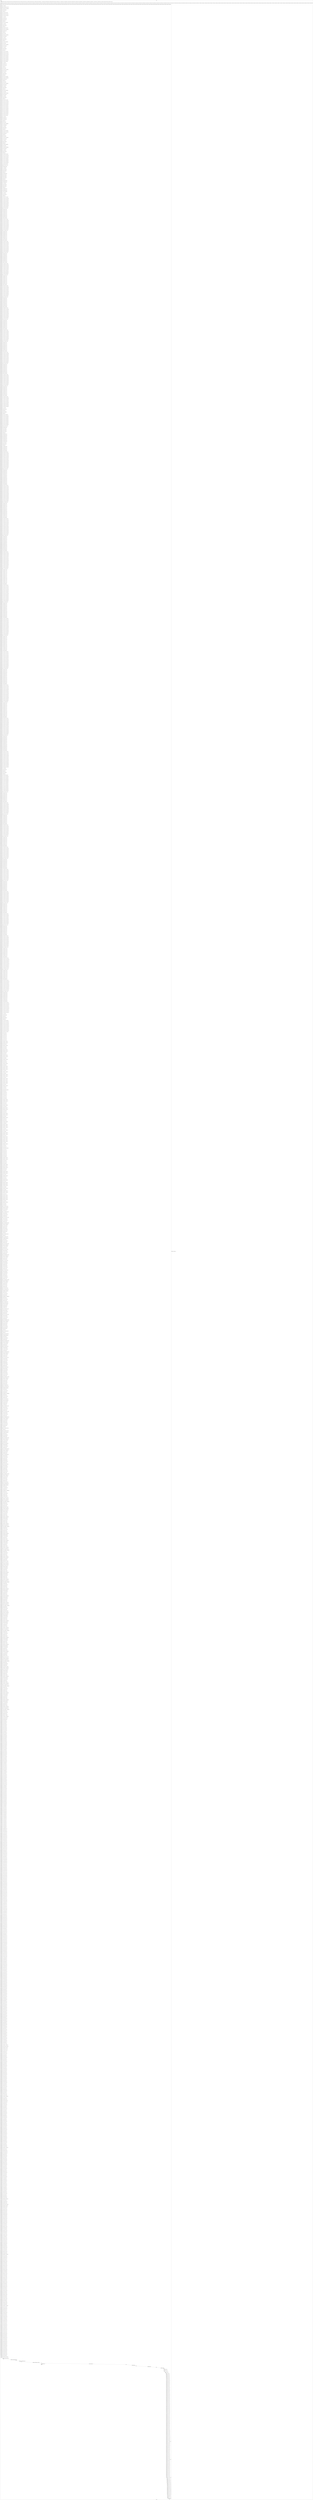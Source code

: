 digraph G {
label="Btor2XCFA";
subgraph cluster_0 {
label="main";
main_init[];
l1[];
l3[];
l4[];
l5[];
l6[];
l7[];
l8[];
l9[];
l10[];
l11[];
l12[];
l13[];
l14[];
l15[];
l16[];
l17[];
l18[];
l19[];
l20[];
l21[];
l22[];
l23[];
l24[];
l25[];
l26[];
l27[];
l28[];
l29[];
l30[];
l31[];
l32[];
l33[];
l34[];
l35[];
l36[];
l37[];
l38[];
l39[];
l40[];
l41[];
l42[];
l43[];
l44[];
l45[];
l46[];
l47[];
l48[];
l49[];
l50[];
l51[];
l52[];
l53[];
l54[];
l55[];
l56[];
l57[];
l58[];
l59[];
l60[];
l61[];
l62[];
l63[];
l64[];
l65[];
l66[];
l67[];
l68[];
l69[];
l70[];
l71[];
l72[];
l73[];
l74[];
l75[];
l76[];
l77[];
l78[];
l79[];
l80[];
l81[];
l82[];
l83[];
l84[];
l85[];
l86[];
l87[];
l88[];
l89[];
l90[];
l91[];
l92[];
l93[];
l94[];
l95[];
l96[];
l97[];
l98[];
l99[];
l100[];
l101[];
l102[];
l103[];
l104[];
l105[];
l106[];
l107[];
l108[];
l109[];
l110[];
l111[];
l112[];
l113[];
l114[];
l115[];
l116[];
l117[];
l118[];
l119[];
l120[];
l121[];
l122[];
l123[];
l124[];
l125[];
l126[];
l127[];
l128[];
l129[];
l130[];
l131[];
l132[];
l133[];
l134[];
l135[];
l136[];
l137[];
l138[];
l139[];
l140[];
l141[];
l142[];
l143[];
l144[];
l145[];
l146[];
l147[];
l148[];
l149[];
l150[];
l151[];
l152[];
l153[];
l154[];
l155[];
l156[];
l157[];
l158[];
l159[];
l160[];
l161[];
l162[];
l163[];
l164[];
l165[];
l166[];
l167[];
l168[];
l169[];
l170[];
l171[];
l172[];
l173[];
l174[];
l175[];
l176[];
l177[];
l178[];
l179[];
l180[];
l181[];
l182[];
l183[];
l184[];
l185[];
l186[];
l187[];
l188[];
l189[];
l190[];
l191[];
l192[];
l193[];
l194[];
l195[];
l196[];
l197[];
l198[];
l199[];
l200[];
l201[];
l202[];
l203[];
l204[];
l205[];
l206[];
l207[];
l208[];
l209[];
l210[];
l211[];
l212[];
l213[];
l214[];
l215[];
l216[];
l217[];
l218[];
l219[];
l220[];
l221[];
l222[];
l223[];
l224[];
l225[];
l226[];
l227[];
l228[];
l229[];
l230[];
l231[];
l232[];
l233[];
l234[];
l235[];
l236[];
l237[];
l238[];
l239[];
l240[];
l241[];
l242[];
l243[];
l244[];
l245[];
l246[];
l247[];
l248[];
l249[];
l250[];
l251[];
l252[];
l253[];
l254[];
l255[];
l256[];
l257[];
l258[];
l259[];
l260[];
l261[];
l262[];
l263[];
l264[];
l265[];
l266[];
l267[];
l268[];
l269[];
l270[];
l271[];
l272[];
l273[];
l274[];
l275[];
l276[];
l277[];
l278[];
l279[];
l280[];
l281[];
l282[];
l283[];
l284[];
l285[];
l286[];
l287[];
l288[];
l289[];
l290[];
l291[];
l292[];
l293[];
l294[];
l295[];
l296[];
l297[];
l298[];
l299[];
l300[];
l301[];
l302[];
l303[];
l304[];
l305[];
l306[];
l307[];
l308[];
l309[];
l310[];
l311[];
l312[];
l313[];
l314[];
l315[];
l316[];
l317[];
l318[];
l319[];
l320[];
l321[];
l322[];
l323[];
l324[];
l325[];
l326[];
l327[];
l328[];
l329[];
l330[];
l331[];
l332[];
l333[];
l334[];
l335[];
l336[];
l337[];
l338[];
l339[];
l340[];
l341[];
l342[];
l343[];
l344[];
l345[];
l346[];
l347[];
l348[];
l349[];
l350[];
l351[];
l352[];
l353[];
l354[];
l355[];
l356[];
l357[];
l358[];
l359[];
l360[];
l361[];
l362[];
l363[];
l364[];
l365[];
l366[];
l367[];
l368[];
l369[];
l370[];
l371[];
l372[];
l373[];
l374[];
l375[];
l376[];
l377[];
l378[];
l379[];
l380[];
l381[];
l382[];
l383[];
l384[];
l385[];
l386[];
l387[];
l388[];
l389[];
l390[];
l391[];
l392[];
l393[];
l394[];
l395[];
l396[];
l397[];
l398[];
l399[];
l400[];
l401[];
l402[];
l403[];
l404[];
l405[];
l406[];
l407[];
l408[];
l409[];
l410[];
l411[];
l412[];
l413[];
l414[];
l415[];
l416[];
l417[];
l418[];
l419[];
l420[];
l421[];
l422[];
l423[];
l424[];
l425[];
l426[];
l427[];
l428[];
l429[];
l430[];
l431[];
l432[];
l433[];
l434[];
l435[];
l436[];
l437[];
l438[];
l439[];
l440[];
l441[];
l442[];
l443[];
l444[];
l445[];
l446[];
l447[];
l448[];
l449[];
l450[];
l451[];
l452[];
l453[];
l454[];
l455[];
l456[];
l457[];
l458[];
l459[];
l460[];
l461[];
l462[];
l463[];
l464[];
l465[];
l466[];
l467[];
l468[];
l469[];
l470[];
l471[];
l472[];
l473[];
l474[];
l475[];
l476[];
l477[];
l478[];
l479[];
l480[];
l481[];
l482[];
l483[];
l484[];
l485[];
l486[];
l487[];
l488[];
l489[];
l490[];
l491[];
l492[];
l493[];
l494[];
l495[];
l496[];
l497[];
l498[];
l499[];
l500[];
l501[];
l502[];
l503[];
l504[];
l505[];
l506[];
l507[];
l508[];
l509[];
l510[];
l511[];
l512[];
l513[];
l514[];
l515[];
l516[];
l517[];
l518[];
l519[];
l520[];
l521[];
l522[];
l523[];
l524[];
l525[];
l526[];
l527[];
l528[];
l529[];
l530[];
l531[];
l532[];
l533[];
l534[];
l535[];
l536[];
l537[];
l538[];
l539[];
l540[];
l541[];
l542[];
l543[];
l544[];
l545[];
l546[];
l547[];
l548[];
l549[];
l550[];
l551[];
l552[];
l553[];
l554[];
l555[];
l556[];
l557[];
l558[];
l559[];
l560[];
l561[];
l562[];
l563[];
l564[];
l565[];
l566[];
l567[];
l568[];
l569[];
l570[];
l571[];
l572[];
l573[];
l574[];
l575[];
l576[];
l577[];
l578[];
l579[];
l580[];
l581[];
l582[];
l583[];
l584[];
l585[];
l586[];
l587[];
l588[];
l589[];
l590[];
l591[];
l592[];
l593[];
l594[];
l595[];
l596[];
l597[];
l598[];
l599[];
l600[];
l601[];
l602[];
l603[];
l604[];
l605[];
l606[];
l607[];
l608[];
l609[];
l610[];
l611[];
l612[];
l613[];
l614[];
l615[];
l616[];
l617[];
l618[];
l619[];
l620[];
l621[];
l622[];
l623[];
l624[];
l625[];
l626[];
l627[];
l628[];
l629[];
l630[];
l631[];
l632[];
l633[];
l634[];
l635[];
l636[];
l637[];
l638[];
l639[];
l640[];
l641[];
l642[];
l643[];
l644[];
l645[];
l646[];
l647[];
l648[];
l649[];
l650[];
l651[];
l652[];
l653[];
l654[];
l655[];
l656[];
l657[];
l658[];
l659[];
l660[];
l661[];
l662[];
l663[];
l664[];
l665[];
l666[];
l667[];
l668[];
l669[];
l670[];
l671[];
l672[];
l673[];
l674[];
l675[];
l676[];
l677[];
l678[];
l679[];
l680[];
l681[];
l682[];
l683[];
l684[];
l685[];
l686[];
l687[];
l688[];
l689[];
l690[];
l691[];
l692[];
l693[];
l694[];
l695[];
l696[];
l697[];
l698[];
l699[];
l700[];
l701[];
l702[];
l703[];
l704[];
l705[];
l706[];
l707[];
l708[];
l709[];
l710[];
l711[];
l712[];
l713[];
l714[];
l715[];
l716[];
l717[];
l718[];
l719[];
l720[];
l721[];
l722[];
l723[];
l724[];
l725[];
l726[];
l727[];
l728[];
l729[];
l730[];
l731[];
l732[];
l733[];
l734[];
l735[];
l736[];
l737[];
l738[];
l739[];
l740[];
l741[];
l742[];
l743[];
l744[];
l745[];
l746[];
l747[];
l748[];
l749[];
l750[];
l751[];
l752[];
l753[];
l754[];
l755[];
l756[];
l757[];
l758[];
l759[];
l760[];
l761[];
l762[];
l763[];
l764[];
l765[];
l766[];
l767[];
l768[];
l769[];
l770[];
l771[];
l772[];
l773[];
l774[];
l775[];
l776[];
l777[];
l778[];
l779[];
l780[];
l781[];
l782[];
l783[];
l784[];
l785[];
l786[];
l787[];
l788[];
l789[];
l790[];
l791[];
l792[];
l793[];
l794[];
l795[];
l796[];
l797[];
l798[];
l799[];
l800[];
l801[];
l802[];
l803[];
l804[];
l805[];
l806[];
l807[];
l808[];
l809[];
l810[];
l811[];
l812[];
l813[];
l814[];
l815[];
l816[];
l817[];
l818[];
l819[];
l820[];
l821[];
l822[];
l823[];
l824[];
l825[];
l826[];
l827[];
l828[];
l829[];
l830[];
l831[];
l832[];
l833[];
l834[];
l835[];
l836[];
l837[];
l838[];
l839[];
l840[];
l841[];
l842[];
l843[];
l844[];
l845[];
l846[];
l847[];
l848[];
l849[];
l850[];
l851[];
l852[];
l853[];
l854[];
l855[];
l856[];
l857[];
l858[];
l859[];
l860[];
l861[];
l862[];
l863[];
l864[];
l865[];
l866[];
l867[];
l868[];
l869[];
l870[];
l871[];
l872[];
l873[];
l874[];
l875[];
l876[];
l877[];
l878[];
l879[];
l880[];
l881[];
l882[];
l883[];
l884[];
l885[];
l886[];
l887[];
l888[];
l889[];
l890[];
l891[];
l892[];
l893[];
l894[];
l895[];
l896[];
l897[];
l898[];
l899[];
l900[];
l901[];
l902[];
l903[];
l904[];
l905[];
l906[];
l907[];
l908[];
l909[];
l910[];
l911[];
l912[];
l913[];
l914[];
l915[];
l916[];
l917[];
l918[];
l919[];
l920[];
l921[];
l922[];
l923[];
l924[];
l925[];
l926[];
l927[];
l928[];
l929[];
l930[];
l931[];
l932[];
l933[];
l934[];
l935[];
l936[];
l937[];
l938[];
l939[];
l940[];
l941[];
l942[];
l943[];
l944[];
l945[];
l946[];
l947[];
l948[];
l949[];
l950[];
l951[];
l952[];
l953[];
l954[];
l955[];
l956[];
l957[];
l958[];
l959[];
l960[];
l961[];
l962[];
l963[];
l964[];
l965[];
l966[];
l967[];
l968[];
l969[];
l970[];
l971[];
l972[];
l973[];
l974[];
l975[];
l976[];
l977[];
l978[];
l979[];
l980[];
l981[];
l982[];
l983[];
l984[];
l985[];
l986[];
l987[];
l988[];
l989[];
l990[];
l991[];
l992[];
l993[];
l994[];
l995[];
l996[];
l997[];
l998[];
l999[];
l1000[];
l1001[];
l1002[];
l1003[];
l1004[];
l1005[];
l1006[];
l1007[];
l1008[];
l1009[];
l1010[];
l1011[];
l1012[];
l1013[];
l1014[];
l1015[];
l1016[];
l1017[];
l1018[];
l1019[];
l1020[];
l1021[];
l1022[];
l1023[];
l1024[];
l1025[];
l1026[];
l1027[];
l1028[];
l1029[];
l1030[];
l1031[];
l1032[];
l1033[];
l1034[];
l1035[];
l1036[];
l1037[];
l1038[];
l1039[];
l1040[];
l1041[];
l1042[];
l1043[];
l1044[];
l1045[];
l1046[];
l1047[];
l1048[];
l1049[];
l1050[];
l1051[];
l1052[];
l1053[];
l1054[];
l1055[];
l1056[];
l1057[];
l1058[];
l1059[];
l1060[];
l1061[];
l1062[];
l1063[];
l1064[];
l1065[];
l1066[];
l1067[];
l1068[];
l1069[];
l1070[];
l1071[];
l1072[];
l1073[];
l1074[];
l1075[];
l1076[];
l1077[];
l1078[];
l1079[];
l1080[];
l1081[];
l1082[];
l1083[];
l1084[];
l1085[];
l1086[];
l1087[];
l1088[];
l1089[];
l1090[];
l1091[];
l1092[];
l1093[];
l1094[];
l1095[];
l1096[];
l1097[];
l1098[];
l1099[];
l1100[];
l1101[];
l1102[];
l1103[];
l1104[];
l1105[];
l1106[];
l1107[];
l1108[];
l1109[];
l1110[];
l1111[];
l1112[];
l1113[];
l1114[];
l1115[];
l1116[];
l1117[];
l1118[];
l1119[];
l1120[];
l1121[];
l1122[];
l1123[];
l1124[];
l1125[];
l1126[];
l1127[];
l1128[];
l1129[];
l1130[];
l1131[];
l1132[];
l1133[];
l1134[];
l1135[];
l1136[];
l1137[];
l1138[];
l1139[];
l1140[];
l1141[];
l1142[];
l1143[];
l1144[];
l1145[];
l1146[];
l1147[];
l1148[];
l1149[];
l1150[];
l1151[];
l1152[];
l1153[];
l1154[];
l1155[];
l1156[];
l1157[];
l1158[];
l1159[];
l1160[];
l1161[];
l1162[];
l1163[];
l1164[];
l1165[];
l1166[];
l1167[];
l1168[];
l1169[];
l1170[];
l1171[];
l1172[];
l1173[];
l1174[];
l1175[];
l1176[];
l1177[];
l1178[];
l1179[];
l1180[];
l1181[];
l1182[];
l1183[];
l1184[];
l1185[];
l1186[];
l1187[];
l1188[];
l1189[];
l1190[];
l1191[];
l1192[];
l1193[];
l1194[];
l1195[];
l1196[];
l1197[];
l1198[];
l1199[];
l1200[];
l1201[];
l1202[];
l1203[];
l1204[];
l1205[];
l1206[];
l1207[];
l1208[];
l1209[];
l1210[];
l1211[];
l1212[];
l1213[];
l1214[];
l1215[];
l1216[];
l1217[];
l1218[];
l1219[];
l1220[];
l1221[];
l1222[];
l1223[];
l1224[];
l1225[];
l1226[];
l1227[];
l1228[];
l1229[];
l1230[];
l1231[];
l1232[];
l1233[];
l1234[];
l1235[];
l1236[];
l1237[];
l1238[];
l1239[];
l1240[];
l1241[];
l1242[];
l1243[];
l1244[];
l1245[];
l1246[];
l1247[];
l1248[];
l1249[];
l1250[];
l1251[];
l1252[];
l1253[];
l1254[];
l1255[];
l1256[];
l1257[];
l1258[];
l1259[];
l1260[];
l1261[];
l1262[];
l1263[];
l1264[];
l1265[];
l1266[];
l1267[];
l1268[];
l1269[];
l1270[];
l1271[];
l1272[];
l1273[];
l1274[];
l1275[];
l1276[];
l1277[];
l1278[];
l1279[];
l1280[];
l1281[];
l1282[];
l1283[];
l1284[];
l1285[];
l1286[];
l1287[];
l1288[];
l1289[];
l1290[];
l1291[];
l1292[];
l1293[];
l1294[];
l1295[];
l1296[];
l1297[];
l1298[];
l1299[];
l1300[];
l1301[];
l1302[];
l1303[];
l1304[];
l1305[];
l1306[];
l1307[];
l1308[];
l1309[];
l1310[];
l1311[];
l1312[];
l1313[];
l1314[];
l1315[];
l1316[];
l1317[];
l1318[];
l1319[];
l1320[];
l1321[];
l1322[];
l1323[];
l1324[];
l1325[];
l1326[];
l1327[];
l1328[];
l1329[];
l1330[];
l1331[];
l1332[];
l1333[];
l1334[];
l1335[];
l1336[];
l1337[];
l1338[];
l1339[];
l1340[];
l1341[];
l1342[];
l1343[];
l1344[];
l1345[];
l1346[];
l1347[];
l1348[];
l1349[];
l1350[];
l1351[];
l1352[];
l1353[];
l1354[];
l1355[];
l1356[];
l1357[];
l1358[];
l1359[];
l1360[];
l1361[];
l1362[];
l1363[];
l1364[];
l1365[];
l1366[];
l1367[];
l1368[];
l1369[];
l1370[];
l1371[];
l1372[];
l1373[];
l1374[];
l1375[];
l1376[];
l1377[];
l1378[];
l1379[];
l1380[];
l1381[];
l1382[];
l1383[];
l1384[];
l1385[];
l1386[];
l1387[];
l1388[];
l1389[];
l1390[];
l1391[];
l1392[];
l1393[];
l1394[];
l1395[];
l1396[];
l1397[];
l1398[];
l1399[];
l1400[];
l1401[];
l1402[];
l1403[];
l1404[];
l1405[];
l1406[];
l1407[];
l1408[];
l1409[];
l1410[];
l1411[];
l1412[];
l1413[];
l1414[];
l1415[];
l1416[];
l1417[];
l1418[];
l1419[];
l1420[];
l1421[];
l1422[];
l1423[];
l1424[];
l1425[];
l1426[];
l1427[];
l1428[];
l1429[];
l1430[];
l1431[];
l1432[];
l1433[];
l1434[];
l1435[];
l1436[];
l1437[];
l1438[];
l1439[];
l1440[];
l1441[];
l1442[];
l1443[];
l1444[];
l1445[];
l1446[];
l1447[];
l1448[];
l1449[];
l1450[];
l1451[];
l1452[];
l1453[];
l1454[];
l1455[];
l1456[];
l1457[];
l1458[];
l1459[];
l1460[];
l1461[];
l1462[];
l1463[];
l1464[];
l1465[];
l1466[];
l1467[];
l1468[];
l1469[];
l1470[];
l1471[];
l1472[];
l1473[];
l1474[];
l1475[];
l1476[];
l1477[];
l1478[];
l1479[];
l1480[];
l1481[];
l1482[];
l1483[];
l1484[];
l1485[];
l1486[];
l1487[];
l1488[];
l1489[];
l1490[];
l1491[];
l1492[];
l1493[];
l1494[];
l1495[];
l1496[];
l1497[];
l1498[];
l1499[];
l1500[];
l1501[];
l1502[];
l1503[];
l1504[];
l1505[];
l1506[];
l1507[];
l1508[];
l1509[];
l1510[];
l1511[];
l1512[];
l1513[];
l1514[];
l1515[];
l1516[];
l1517[];
l1518[];
l1519[];
l1520[];
l1521[];
l1522[];
l1523[];
l1524[];
l1525[];
l1526[];
l1527[];
l1528[];
l1529[];
l1530[];
l1531[];
l1532[];
l1533[];
l1534[];
l1535[];
l1536[];
l1537[];
l1538[];
l1539[];
l1540[];
l1541[];
l1542[];
l1543[];
l1544[];
l1545[];
l1546[];
l1547[];
l1548[];
l1549[];
l1550[];
l1551[];
l1552[];
l1553[];
l1554[];
l1555[];
l1556[];
l1557[];
l1558[];
l1559[];
l1560[];
l1561[];
l1562[];
l1563[];
l1564[];
l1565[];
l1566[];
l1567[];
l1568[];
l1569[];
l1570[];
l1571[];
l1572[];
l1573[];
l1574[];
l1575[];
l1576[];
l1577[];
l1578[];
l1579[];
l1580[];
l1581[];
l1582[];
l1583[];
l1584[];
l1585[];
l1586[];
l1587[];
l1588[];
l1589[];
l1590[];
l1591[];
l1592[];
l1593[];
l1594[];
l1595[];
l1596[];
l1597[];
l1598[];
l1599[];
l1600[];
l1601[];
l1602[];
l1603[];
l1604[];
l1605[];
l1606[];
l1607[];
l1608[];
l1609[];
l1610[];
l1611[];
l1612[];
l1613[];
l1614[];
l1615[];
l1616[];
l1617[];
l1618[];
l1619[];
l1620[];
l1621[];
l1622[];
l1623[];
l1624[];
l1625[];
l1626[];
l1627[];
l1628[];
l1629[];
l1630[];
l1631[];
l1632[];
l1633[];
l1634[];
l1635[];
l1636[];
l1637[];
l1638[];
l1639[];
l1640[];
l1641[];
l1642[];
l1643[];
l1644[];
l1645[];
l1646[];
l1647[];
l1648[];
l1649[];
l1650[];
l1651[];
l1652[];
l1653[];
l1654[];
l1655[];
l1656[];
l1657[];
l1658[];
l1659[];
l1660[];
l1661[];
l1662[];
l1663[];
l1664[];
l1665[];
l1666[];
l1667[];
l1668[];
l1669[];
l1670[];
l1671[];
l1672[];
l1673[];
l1674[];
l1675[];
l1676[];
l1677[];
l1678[];
l1679[];
l1680[];
l1681[];
l1682[];
l1683[];
l1684[];
l1685[];
l1686[];
l1687[];
l1688[];
l1689[];
l1690[];
l1691[];
l1692[];
l1693[];
l1694[];
l1695[];
l1696[];
l1697[];
l1698[];
l1699[];
l1700[];
l1701[];
l1702[];
l1703[];
l1704[];
l1705[];
main_error[];
l1706[];
l1707[];
l1708[];
l1709[];
l1710[];
l1711[];
l1712[];
l1713[];
l1714[];
l1715[];
l1716[];
l1717[];
l1718[];
l1719[];
l1720[];
l1721[];
l1722[];
l1723[];
l1724[];
l1725[];
l1726[];
l1727[];
l1728[];
l1729[];
l1730[];
l1731[];
l1732[];
l1733[];
l1734[];
l1735[];
l1736[];
l1737[];
l1738[];
l1739[];
l1740[];
l1741[];
l1742[];
l1743[];
l1744[];
l1745[];
l1746[];
l1747[];
l1748[];
l1749[];
l1750[];
l1751[];
l1752[];
l1753[];
l1754[];
l1755[];
l1756[];
l1757[];
l1758[];
l1759[];
l1760[];
l1761[];
l1762[];
l1763[];
l1764[];
l1765[];
l1766[];
l1767[];
l1768[];
l1769[];
l1770[];
l1771[];
l1772[];
l1773[];
l1774[];
l1775[];
l1776[];
l1777[];
l1778[];
l1779[];
l1780[];
l1781[];
l1782[];
l1783[];
l1784[];
l1785[];
l1786[];
l1787[];
l1788[];
l1789[];
l1790[];
l1791[];
l1792[];
l1793[];
l1794[];
l1795[];
l1796[];
l1797[];
l1798[];
l1799[];
l1800[];
l1801[];
l1802[];
l1803[];
main_init -> l1 [label="[(assign const_5 #b00000000),(assign const_116 #b0),(assign const_203 #b000000000000000000000000),(assign const_205 #b00000000000000000000000000000001),(assign const_220 #b00000000000000000000000001100100),(assign const_222 #b00000000000000000000000000001010),(assign const_231 #b00000000),(assign const_235 #b11111111),(assign const_272 #b00000001),(assign const_333 #b00000010),(assign const_389 #b00000000000000000000000000000010),(assign const_400 #b01101111),(assign const_409 #b00001011),(assign const_458 #b00000011),(assign const_476 #b00000100),(assign const_494 #b00000101),(assign const_512 #b00000110),(assign const_530 #b00000111),(assign const_548 #b00001000),(assign const_566 #b00001001),(assign const_605 #b01111010),(assign const_610 #b00010110),(assign const_618 #b01100100),(assign const_1275 #b00000000000000000000000000000000),(assign const_1478 #b00001010)] "];
l3 -> l4 [label="[(havoc input_209),(havoc input_212),(havoc input_213),(havoc input_218),(havoc input_227),(havoc input_242),(havoc input_252),(havoc input_256),(havoc input_257),(havoc input_258),(havoc input_259),(havoc input_260),(havoc input_269),(havoc input_273),(havoc input_282),(havoc input_295),(havoc input_305),(havoc input_309),(havoc input_310),(havoc input_311),(havoc input_312),(havoc input_313),(havoc input_314),(havoc input_315),(havoc input_316),(havoc input_317),(havoc input_330),(havoc input_334),(havoc input_343),(havoc input_356),(havoc input_366),(havoc input_370),(havoc input_371),(havoc input_372),(havoc input_373),(havoc input_374),(havoc input_383),(havoc input_387),(havoc input_401),(havoc input_410),(havoc input_606),(havoc input_611),(havoc input_619),(havoc input_880),(havoc input_884),(havoc input_888),(havoc input_1066),(havoc input_1070),(havoc input_1072),(havoc input_1074),(havoc input_1076),(havoc input_1080),(havoc input_1087),(havoc input_1089),(havoc input_1095),(havoc input_1099),(havoc input_1116),(havoc input_1132),(havoc input_1136),(havoc input_1138),(havoc input_1140),(havoc input_1142),(havoc input_1146),(havoc input_1153),(havoc input_1155),(havoc input_1161),(havoc input_1165),(havoc input_1182),(havoc input_1198),(havoc input_1202),(havoc input_1204),(havoc input_1206),(havoc input_1208),(havoc input_1212),(havoc input_1219),(havoc input_1221),(havoc input_1227),(havoc input_1231),(havoc input_1248)] "];
l4 -> l5 [label="[(assign binary_204 (++ const_203 state_6))] "];
l5 -> l6 [label="[(assign comparison_206 (ite (bvule binary_204 const_205) #b1 #b0))] "];
l6 -> l7 [label="[(assign binary_207 (bvand (bvnot state_201) (bvnot comparison_206)))] "];
l7 -> l8 [label="[(assign binary_210 (bvadd const_205 binary_204))] "];
l8 -> l9 [label="[(assign slice_211 (extract binary_210 0 8))] "];
l9 -> l10 [label="[(assign ternary_214 (ite (= input_213 #b1) slice_211 state_6))] "];
l10 -> l11 [label="[(assign ternary_215 (ite (= input_212 #b1) slice_211 ternary_214))] "];
l11 -> l12 [label="[(assign ternary_216 (ite (= input_209 #b1) slice_211 ternary_215))] "];
l12 -> l13 [label="[(assign binary_219 (++ const_203 state_20))] "];
l13 -> l14 [label="[(assign binary_221 (bvsrem binary_219 const_220))] "];
l14 -> l15 [label="[(assign binary_223 (bvsdiv binary_221 const_222))] "];
l15 -> l16 [label="[(assign slice_224 (extract binary_223 0 8))] "];
l16 -> l17 [label="[(assign ternary_225 (ite (= input_218 #b1) slice_224 state_8))] "];
l17 -> l18 [label="[(assign binary_228 (++ const_203 state_10))] "];
l18 -> l19 [label="[(assign binary_229 (bvadd const_205 binary_228))] "];
l19 -> l20 [label="[(assign slice_230 (extract binary_229 0 8))] "];
l20 -> l21 [label="[(assign ternary_232 (ite (= input_218 #b1) const_231 state_10))] "];
l21 -> l22 [label="[(assign ternary_233 (ite (= input_227 #b1) slice_230 ternary_232))] "];
l22 -> l23 [label="[(assign binary_236 (bvsrem binary_219 const_222))] "];
l23 -> l24 [label="[(assign slice_237 (extract binary_236 0 8))] "];
l24 -> l25 [label="[(assign binary_238 (bvxor const_235 state_12))] "];
l25 -> l26 [label="[(assign ternary_239 (ite (= input_218 #b1) slice_237 binary_238))] "];
l26 -> l27 [label="[(assign binary_240 (bvxor const_235 ternary_239))] "];
l27 -> l28 [label="[(assign binary_243 (++ const_203 state_14))] "];
l28 -> l29 [label="[(assign binary_244 (bvadd const_205 binary_243))] "];
l29 -> l30 [label="[(assign slice_245 (extract binary_244 0 8))] "];
l30 -> l31 [label="[(assign ternary_246 (ite (= input_242 #b1) slice_245 state_14))] "];
l31 -> l32 [label="[(assign binary_248 (bvxor const_235 state_16))] "];
l32 -> l33 [label="[(assign ternary_249 (ite (= input_242 #b1) slice_224 binary_248))] "];
l33 -> l34 [label="[(assign binary_250 (bvxor const_235 ternary_249))] "];
l34 -> l35 [label="[(assign binary_253 (++ const_203 state_18))] "];
l35 -> l36 [label="[(assign binary_254 (bvadd const_205 binary_253))] "];
l36 -> l37 [label="[(assign slice_255 (extract binary_254 0 8))] "];
l37 -> l38 [label="[(assign ternary_261 (ite (= input_218 #b1) const_231 state_18))] "];
l38 -> l39 [label="[(assign ternary_262 (ite (= input_260 #b1) const_231 ternary_261))] "];
l39 -> l40 [label="[(assign ternary_263 (ite (= input_259 #b1) const_231 ternary_262))] "];
l40 -> l41 [label="[(assign ternary_264 (ite (= input_258 #b1) slice_255 ternary_263))] "];
l41 -> l42 [label="[(assign ternary_265 (ite (= input_257 #b1) slice_255 ternary_264))] "];
l42 -> l43 [label="[(assign ternary_266 (ite (= input_256 #b1) slice_255 ternary_265))] "];
l43 -> l44 [label="[(assign ternary_267 (ite (= input_252 #b1) slice_255 ternary_266))] "];
l44 -> l45 [label="[(assign ternary_270 (ite (= input_269 #b1) state_50 state_20))] "];
l45 -> l46 [label="[(assign binary_274 (++ const_203 state_34))] "];
l46 -> l47 [label="[(assign binary_275 (bvsrem binary_274 const_220))] "];
l47 -> l48 [label="[(assign binary_276 (bvsdiv binary_275 const_222))] "];
l48 -> l49 [label="[(assign slice_277 (extract binary_276 0 8))] "];
l49 -> l50 [label="[(assign binary_278 (bvxor const_272 state_22))] "];
l50 -> l51 [label="[(assign ternary_279 (ite (= input_273 #b1) slice_277 binary_278))] "];
l51 -> l52 [label="[(assign binary_280 (bvxor const_272 ternary_279))] "];
l52 -> l53 [label="[(assign binary_283 (++ const_203 state_24))] "];
l53 -> l54 [label="[(assign binary_284 (bvadd const_205 binary_283))] "];
l54 -> l55 [label="[(assign slice_285 (extract binary_284 0 8))] "];
l55 -> l56 [label="[(assign ternary_286 (ite (= input_273 #b1) const_231 state_24))] "];
l56 -> l57 [label="[(assign ternary_287 (ite (= input_282 #b1) slice_285 ternary_286))] "];
l57 -> l58 [label="[(assign binary_289 (bvsrem binary_274 const_222))] "];
l58 -> l59 [label="[(assign slice_290 (extract binary_289 0 8))] "];
l59 -> l60 [label="[(assign binary_291 (bvxor const_235 state_26))] "];
l60 -> l61 [label="[(assign ternary_292 (ite (= input_273 #b1) slice_290 binary_291))] "];
l61 -> l62 [label="[(assign binary_293 (bvxor const_235 ternary_292))] "];
l62 -> l63 [label="[(assign binary_296 (++ const_203 state_28))] "];
l63 -> l64 [label="[(assign binary_297 (bvadd const_205 binary_296))] "];
l64 -> l65 [label="[(assign slice_298 (extract binary_297 0 8))] "];
l65 -> l66 [label="[(assign ternary_299 (ite (= input_295 #b1) slice_298 state_28))] "];
l66 -> l67 [label="[(assign binary_301 (bvxor const_235 state_30))] "];
l67 -> l68 [label="[(assign ternary_302 (ite (= input_295 #b1) slice_277 binary_301))] "];
l68 -> l69 [label="[(assign binary_303 (bvxor const_235 ternary_302))] "];
l69 -> l70 [label="[(assign binary_306 (++ const_203 state_32))] "];
l70 -> l71 [label="[(assign binary_307 (bvadd const_205 binary_306))] "];
l71 -> l72 [label="[(assign slice_308 (extract binary_307 0 8))] "];
l72 -> l73 [label="[(assign ternary_318 (ite (= input_273 #b1) const_231 state_32))] "];
l73 -> l74 [label="[(assign ternary_319 (ite (= input_317 #b1) const_231 ternary_318))] "];
l74 -> l75 [label="[(assign ternary_320 (ite (= input_316 #b1) const_231 ternary_319))] "];
l75 -> l76 [label="[(assign ternary_321 (ite (= input_315 #b1) slice_308 ternary_320))] "];
l76 -> l77 [label="[(assign ternary_322 (ite (= input_314 #b1) slice_308 ternary_321))] "];
l77 -> l78 [label="[(assign ternary_323 (ite (= input_313 #b1) slice_308 ternary_322))] "];
l78 -> l79 [label="[(assign ternary_324 (ite (= input_312 #b1) slice_308 ternary_323))] "];
l79 -> l80 [label="[(assign ternary_325 (ite (= input_311 #b1) slice_308 ternary_324))] "];
l80 -> l81 [label="[(assign ternary_326 (ite (= input_310 #b1) slice_308 ternary_325))] "];
l81 -> l82 [label="[(assign ternary_327 (ite (= input_309 #b1) slice_308 ternary_326))] "];
l82 -> l83 [label="[(assign ternary_328 (ite (= input_305 #b1) slice_308 ternary_327))] "];
l83 -> l84 [label="[(assign ternary_331 (ite (= input_330 #b1) state_72 state_34))] "];
l84 -> l85 [label="[(assign binary_335 (++ const_203 state_48))] "];
l85 -> l86 [label="[(assign binary_336 (bvsrem binary_335 const_220))] "];
l86 -> l87 [label="[(assign binary_337 (bvsdiv binary_336 const_222))] "];
l87 -> l88 [label="[(assign slice_338 (extract binary_337 0 8))] "];
l88 -> l89 [label="[(assign binary_339 (bvxor const_333 state_36))] "];
l89 -> l90 [label="[(assign ternary_340 (ite (= input_334 #b1) slice_338 binary_339))] "];
l90 -> l91 [label="[(assign binary_341 (bvxor const_333 ternary_340))] "];
l91 -> l92 [label="[(assign binary_344 (++ const_203 state_38))] "];
l92 -> l93 [label="[(assign binary_345 (bvadd const_205 binary_344))] "];
l93 -> l94 [label="[(assign slice_346 (extract binary_345 0 8))] "];
l94 -> l95 [label="[(assign ternary_347 (ite (= input_334 #b1) const_231 state_38))] "];
l95 -> l96 [label="[(assign ternary_348 (ite (= input_343 #b1) slice_346 ternary_347))] "];
l96 -> l97 [label="[(assign binary_350 (bvsrem binary_335 const_222))] "];
l97 -> l98 [label="[(assign slice_351 (extract binary_350 0 8))] "];
l98 -> l99 [label="[(assign binary_352 (bvxor const_235 state_40))] "];
l99 -> l100 [label="[(assign ternary_353 (ite (= input_334 #b1) slice_351 binary_352))] "];
l100 -> l101 [label="[(assign binary_354 (bvxor const_235 ternary_353))] "];
l101 -> l102 [label="[(assign binary_357 (++ const_203 state_42))] "];
l102 -> l103 [label="[(assign binary_358 (bvadd const_205 binary_357))] "];
l103 -> l104 [label="[(assign slice_359 (extract binary_358 0 8))] "];
l104 -> l105 [label="[(assign ternary_360 (ite (= input_356 #b1) slice_359 state_42))] "];
l105 -> l106 [label="[(assign binary_362 (bvxor const_235 state_44))] "];
l106 -> l107 [label="[(assign ternary_363 (ite (= input_356 #b1) slice_338 binary_362))] "];
l107 -> l108 [label="[(assign binary_364 (bvxor const_235 ternary_363))] "];
l108 -> l109 [label="[(assign binary_367 (++ const_203 state_46))] "];
l109 -> l110 [label="[(assign binary_368 (bvadd const_205 binary_367))] "];
l110 -> l111 [label="[(assign slice_369 (extract binary_368 0 8))] "];
l111 -> l112 [label="[(assign ternary_375 (ite (= input_334 #b1) const_231 state_46))] "];
l112 -> l113 [label="[(assign ternary_376 (ite (= input_374 #b1) const_231 ternary_375))] "];
l113 -> l114 [label="[(assign ternary_377 (ite (= input_373 #b1) const_231 ternary_376))] "];
l114 -> l115 [label="[(assign ternary_378 (ite (= input_372 #b1) slice_369 ternary_377))] "];
l115 -> l116 [label="[(assign ternary_379 (ite (= input_371 #b1) slice_369 ternary_378))] "];
l116 -> l117 [label="[(assign ternary_380 (ite (= input_370 #b1) slice_369 ternary_379))] "];
l117 -> l118 [label="[(assign ternary_381 (ite (= input_366 #b1) slice_369 ternary_380))] "];
l118 -> l119 [label="[(assign ternary_384 (ite (= input_383 #b1) state_94 state_48))] "];
l119 -> l120 [label="[(assign comparison_386 (ite (= const_231 state_70) #b1 #b0))] "];
l120 -> l121 [label="[(assign binary_388 (bvand comparison_386 input_387))] "];
l121 -> l122 [label="[(assign binary_390 (++ const_203 binary_339))] "];
l122 -> l123 [label="[(assign binary_391 (bvmul const_222 binary_390))] "];
l123 -> l124 [label="[(assign binary_392 (bvadd const_389 binary_391))] "];
l124 -> l125 [label="[(assign slice_393 (extract binary_392 0 8))] "];
l125 -> l126 [label="[(assign binary_394 (bvand comparison_386 input_312))] "];
l126 -> l127 [label="[(assign binary_395 (bvmul const_222 binary_276))] "];
l127 -> l128 [label="[(assign binary_396 (bvadd const_205 binary_395))] "];
l128 -> l129 [label="[(assign binary_397 (bvadd const_220 binary_396))] "];
l129 -> l130 [label="[(assign slice_398 (extract binary_397 0 8))] "];
l130 -> l131 [label="[(assign binary_399 (bvand comparison_386 input_313))] "];
l131 -> l132 [label="[(assign binary_402 (bvand comparison_386 input_401))] "];
l132 -> l133 [label="[(assign binary_403 (++ const_203 binary_278))] "];
l133 -> l134 [label="[(assign binary_404 (bvmul const_222 binary_403))] "];
l134 -> l135 [label="[(assign binary_405 (bvadd const_205 binary_404))] "];
l135 -> l136 [label="[(assign slice_406 (extract binary_405 0 8))] "];
l136 -> l137 [label="[(assign binary_407 (bvand comparison_386 input_314))] "];
l137 -> l138 [label="[(assign binary_408 (bvand comparison_386 input_315))] "];
l138 -> l139 [label="[(assign binary_411 (bvand input_410 comparison_386))] "];
l139 -> l140 [label="[(assign binary_412 (++ const_203 state_8))] "];
l140 -> l141 [label="[(assign binary_413 (bvmul const_222 binary_412))] "];
l141 -> l142 [label="[(assign slice_414 (extract binary_413 0 8))] "];
l142 -> l143 [label="[(assign ternary_415 (ite (= binary_411 #b1) slice_414 state_50))] "];
l143 -> l144 [label="[(assign ternary_416 (ite (= binary_408 #b1) const_409 ternary_415))] "];
l144 -> l145 [label="[(assign ternary_417 (ite (= binary_407 #b1) slice_406 ternary_416))] "];
l145 -> l146 [label="[(assign ternary_418 (ite (= binary_402 #b1) slice_406 ternary_417))] "];
l146 -> l147 [label="[(assign ternary_419 (ite (= binary_399 #b1) const_400 ternary_418))] "];
l147 -> l148 [label="[(assign ternary_420 (ite (= binary_394 #b1) slice_398 ternary_419))] "];
l148 -> l149 [label="[(assign ternary_421 (ite (= binary_388 #b1) slice_393 ternary_420))] "];
l149 -> l150 [label="[(assign ternary_422 (ite (= input_269 #b1) state_52 ternary_421))] "];
l150 -> l151 [label="[(assign comparison_424 (ite (= const_272 state_70) #b1 #b0))] "];
l151 -> l152 [label="[(assign binary_425 (bvand comparison_424 input_387))] "];
l152 -> l153 [label="[(assign binary_426 (bvand comparison_424 input_312))] "];
l153 -> l154 [label="[(assign binary_427 (bvand comparison_424 input_313))] "];
l154 -> l155 [label="[(assign binary_428 (bvand comparison_424 input_401))] "];
l155 -> l156 [label="[(assign binary_429 (bvand comparison_424 input_314))] "];
l156 -> l157 [label="[(assign binary_430 (bvand comparison_424 input_315))] "];
l157 -> l158 [label="[(assign binary_431 (bvand input_410 comparison_424))] "];
l158 -> l159 [label="[(assign ternary_432 (ite (= binary_431 #b1) slice_414 state_52))] "];
l159 -> l160 [label="[(assign ternary_433 (ite (= binary_430 #b1) const_409 ternary_432))] "];
l160 -> l161 [label="[(assign ternary_434 (ite (= binary_429 #b1) slice_406 ternary_433))] "];
l161 -> l162 [label="[(assign ternary_435 (ite (= binary_428 #b1) slice_406 ternary_434))] "];
l162 -> l163 [label="[(assign ternary_436 (ite (= binary_427 #b1) const_400 ternary_435))] "];
l163 -> l164 [label="[(assign ternary_437 (ite (= binary_426 #b1) slice_398 ternary_436))] "];
l164 -> l165 [label="[(assign ternary_438 (ite (= binary_425 #b1) slice_393 ternary_437))] "];
l165 -> l166 [label="[(assign ternary_439 (ite (= input_269 #b1) state_54 ternary_438))] "];
l166 -> l167 [label="[(assign comparison_441 (ite (= const_333 state_70) #b1 #b0))] "];
l167 -> l168 [label="[(assign binary_442 (bvand comparison_441 input_387))] "];
l168 -> l169 [label="[(assign binary_443 (bvand comparison_441 input_312))] "];
l169 -> l170 [label="[(assign binary_444 (bvand comparison_441 input_313))] "];
l170 -> l171 [label="[(assign binary_445 (bvand comparison_441 input_401))] "];
l171 -> l172 [label="[(assign binary_446 (bvand comparison_441 input_314))] "];
l172 -> l173 [label="[(assign binary_447 (bvand comparison_441 input_315))] "];
l173 -> l174 [label="[(assign binary_448 (bvand input_410 comparison_441))] "];
l174 -> l175 [label="[(assign ternary_449 (ite (= binary_448 #b1) slice_414 state_54))] "];
l175 -> l176 [label="[(assign ternary_450 (ite (= binary_447 #b1) const_409 ternary_449))] "];
l176 -> l177 [label="[(assign ternary_451 (ite (= binary_446 #b1) slice_406 ternary_450))] "];
l177 -> l178 [label="[(assign ternary_452 (ite (= binary_445 #b1) slice_406 ternary_451))] "];
l178 -> l179 [label="[(assign ternary_453 (ite (= binary_444 #b1) const_400 ternary_452))] "];
l179 -> l180 [label="[(assign ternary_454 (ite (= binary_443 #b1) slice_398 ternary_453))] "];
l180 -> l181 [label="[(assign ternary_455 (ite (= binary_442 #b1) slice_393 ternary_454))] "];
l181 -> l182 [label="[(assign ternary_456 (ite (= input_269 #b1) state_56 ternary_455))] "];
l182 -> l183 [label="[(assign comparison_459 (ite (= const_458 state_70) #b1 #b0))] "];
l183 -> l184 [label="[(assign binary_460 (bvand comparison_459 input_387))] "];
l184 -> l185 [label="[(assign binary_461 (bvand comparison_459 input_312))] "];
l185 -> l186 [label="[(assign binary_462 (bvand comparison_459 input_313))] "];
l186 -> l187 [label="[(assign binary_463 (bvand comparison_459 input_401))] "];
l187 -> l188 [label="[(assign binary_464 (bvand comparison_459 input_314))] "];
l188 -> l189 [label="[(assign binary_465 (bvand comparison_459 input_315))] "];
l189 -> l190 [label="[(assign binary_466 (bvand input_410 comparison_459))] "];
l190 -> l191 [label="[(assign ternary_467 (ite (= binary_466 #b1) slice_414 state_56))] "];
l191 -> l192 [label="[(assign ternary_468 (ite (= binary_465 #b1) const_409 ternary_467))] "];
l192 -> l193 [label="[(assign ternary_469 (ite (= binary_464 #b1) slice_406 ternary_468))] "];
l193 -> l194 [label="[(assign ternary_470 (ite (= binary_463 #b1) slice_406 ternary_469))] "];
l194 -> l195 [label="[(assign ternary_471 (ite (= binary_462 #b1) const_400 ternary_470))] "];
l195 -> l196 [label="[(assign ternary_472 (ite (= binary_461 #b1) slice_398 ternary_471))] "];
l196 -> l197 [label="[(assign ternary_473 (ite (= binary_460 #b1) slice_393 ternary_472))] "];
l197 -> l198 [label="[(assign ternary_474 (ite (= input_269 #b1) state_58 ternary_473))] "];
l198 -> l199 [label="[(assign comparison_477 (ite (= const_476 state_70) #b1 #b0))] "];
l199 -> l200 [label="[(assign binary_478 (bvand comparison_477 input_387))] "];
l200 -> l201 [label="[(assign binary_479 (bvand comparison_477 input_312))] "];
l201 -> l202 [label="[(assign binary_480 (bvand comparison_477 input_313))] "];
l202 -> l203 [label="[(assign binary_481 (bvand comparison_477 input_401))] "];
l203 -> l204 [label="[(assign binary_482 (bvand comparison_477 input_314))] "];
l204 -> l205 [label="[(assign binary_483 (bvand comparison_477 input_315))] "];
l205 -> l206 [label="[(assign binary_484 (bvand input_410 comparison_477))] "];
l206 -> l207 [label="[(assign ternary_485 (ite (= binary_484 #b1) slice_414 state_58))] "];
l207 -> l208 [label="[(assign ternary_486 (ite (= binary_483 #b1) const_409 ternary_485))] "];
l208 -> l209 [label="[(assign ternary_487 (ite (= binary_482 #b1) slice_406 ternary_486))] "];
l209 -> l210 [label="[(assign ternary_488 (ite (= binary_481 #b1) slice_406 ternary_487))] "];
l210 -> l211 [label="[(assign ternary_489 (ite (= binary_480 #b1) const_400 ternary_488))] "];
l211 -> l212 [label="[(assign ternary_490 (ite (= binary_479 #b1) slice_398 ternary_489))] "];
l212 -> l213 [label="[(assign ternary_491 (ite (= binary_478 #b1) slice_393 ternary_490))] "];
l213 -> l214 [label="[(assign ternary_492 (ite (= input_269 #b1) state_60 ternary_491))] "];
l214 -> l215 [label="[(assign comparison_495 (ite (= const_494 state_70) #b1 #b0))] "];
l215 -> l216 [label="[(assign binary_496 (bvand comparison_495 input_387))] "];
l216 -> l217 [label="[(assign binary_497 (bvand comparison_495 input_312))] "];
l217 -> l218 [label="[(assign binary_498 (bvand comparison_495 input_313))] "];
l218 -> l219 [label="[(assign binary_499 (bvand comparison_495 input_401))] "];
l219 -> l220 [label="[(assign binary_500 (bvand comparison_495 input_314))] "];
l220 -> l221 [label="[(assign binary_501 (bvand comparison_495 input_315))] "];
l221 -> l222 [label="[(assign binary_502 (bvand input_410 comparison_495))] "];
l222 -> l223 [label="[(assign ternary_503 (ite (= binary_502 #b1) slice_414 state_60))] "];
l223 -> l224 [label="[(assign ternary_504 (ite (= binary_501 #b1) const_409 ternary_503))] "];
l224 -> l225 [label="[(assign ternary_505 (ite (= binary_500 #b1) slice_406 ternary_504))] "];
l225 -> l226 [label="[(assign ternary_506 (ite (= binary_499 #b1) slice_406 ternary_505))] "];
l226 -> l227 [label="[(assign ternary_507 (ite (= binary_498 #b1) const_400 ternary_506))] "];
l227 -> l228 [label="[(assign ternary_508 (ite (= binary_497 #b1) slice_398 ternary_507))] "];
l228 -> l229 [label="[(assign ternary_509 (ite (= binary_496 #b1) slice_393 ternary_508))] "];
l229 -> l230 [label="[(assign ternary_510 (ite (= input_269 #b1) state_62 ternary_509))] "];
l230 -> l231 [label="[(assign comparison_513 (ite (= const_512 state_70) #b1 #b0))] "];
l231 -> l232 [label="[(assign binary_514 (bvand comparison_513 input_387))] "];
l232 -> l233 [label="[(assign binary_515 (bvand comparison_513 input_312))] "];
l233 -> l234 [label="[(assign binary_516 (bvand comparison_513 input_313))] "];
l234 -> l235 [label="[(assign binary_517 (bvand comparison_513 input_401))] "];
l235 -> l236 [label="[(assign binary_518 (bvand comparison_513 input_314))] "];
l236 -> l237 [label="[(assign binary_519 (bvand comparison_513 input_315))] "];
l237 -> l238 [label="[(assign binary_520 (bvand input_410 comparison_513))] "];
l238 -> l239 [label="[(assign ternary_521 (ite (= binary_520 #b1) slice_414 state_62))] "];
l239 -> l240 [label="[(assign ternary_522 (ite (= binary_519 #b1) const_409 ternary_521))] "];
l240 -> l241 [label="[(assign ternary_523 (ite (= binary_518 #b1) slice_406 ternary_522))] "];
l241 -> l242 [label="[(assign ternary_524 (ite (= binary_517 #b1) slice_406 ternary_523))] "];
l242 -> l243 [label="[(assign ternary_525 (ite (= binary_516 #b1) const_400 ternary_524))] "];
l243 -> l244 [label="[(assign ternary_526 (ite (= binary_515 #b1) slice_398 ternary_525))] "];
l244 -> l245 [label="[(assign ternary_527 (ite (= binary_514 #b1) slice_393 ternary_526))] "];
l245 -> l246 [label="[(assign ternary_528 (ite (= input_269 #b1) state_64 ternary_527))] "];
l246 -> l247 [label="[(assign comparison_531 (ite (= const_530 state_70) #b1 #b0))] "];
l247 -> l248 [label="[(assign binary_532 (bvand comparison_531 input_387))] "];
l248 -> l249 [label="[(assign binary_533 (bvand comparison_531 input_312))] "];
l249 -> l250 [label="[(assign binary_534 (bvand comparison_531 input_313))] "];
l250 -> l251 [label="[(assign binary_535 (bvand comparison_531 input_401))] "];
l251 -> l252 [label="[(assign binary_536 (bvand comparison_531 input_314))] "];
l252 -> l253 [label="[(assign binary_537 (bvand comparison_531 input_315))] "];
l253 -> l254 [label="[(assign binary_538 (bvand input_410 comparison_531))] "];
l254 -> l255 [label="[(assign ternary_539 (ite (= binary_538 #b1) slice_414 state_64))] "];
l255 -> l256 [label="[(assign ternary_540 (ite (= binary_537 #b1) const_409 ternary_539))] "];
l256 -> l257 [label="[(assign ternary_541 (ite (= binary_536 #b1) slice_406 ternary_540))] "];
l257 -> l258 [label="[(assign ternary_542 (ite (= binary_535 #b1) slice_406 ternary_541))] "];
l258 -> l259 [label="[(assign ternary_543 (ite (= binary_534 #b1) const_400 ternary_542))] "];
l259 -> l260 [label="[(assign ternary_544 (ite (= binary_533 #b1) slice_398 ternary_543))] "];
l260 -> l261 [label="[(assign ternary_545 (ite (= binary_532 #b1) slice_393 ternary_544))] "];
l261 -> l262 [label="[(assign ternary_546 (ite (= input_269 #b1) state_66 ternary_545))] "];
l262 -> l263 [label="[(assign comparison_549 (ite (= const_548 state_70) #b1 #b0))] "];
l263 -> l264 [label="[(assign binary_550 (bvand comparison_549 input_387))] "];
l264 -> l265 [label="[(assign binary_551 (bvand comparison_549 input_312))] "];
l265 -> l266 [label="[(assign binary_552 (bvand comparison_549 input_313))] "];
l266 -> l267 [label="[(assign binary_553 (bvand comparison_549 input_401))] "];
l267 -> l268 [label="[(assign binary_554 (bvand comparison_549 input_314))] "];
l268 -> l269 [label="[(assign binary_555 (bvand comparison_549 input_315))] "];
l269 -> l270 [label="[(assign binary_556 (bvand input_410 comparison_549))] "];
l270 -> l271 [label="[(assign ternary_557 (ite (= binary_556 #b1) slice_414 state_66))] "];
l271 -> l272 [label="[(assign ternary_558 (ite (= binary_555 #b1) const_409 ternary_557))] "];
l272 -> l273 [label="[(assign ternary_559 (ite (= binary_554 #b1) slice_406 ternary_558))] "];
l273 -> l274 [label="[(assign ternary_560 (ite (= binary_553 #b1) slice_406 ternary_559))] "];
l274 -> l275 [label="[(assign ternary_561 (ite (= binary_552 #b1) const_400 ternary_560))] "];
l275 -> l276 [label="[(assign ternary_562 (ite (= binary_551 #b1) slice_398 ternary_561))] "];
l276 -> l277 [label="[(assign ternary_563 (ite (= binary_550 #b1) slice_393 ternary_562))] "];
l277 -> l278 [label="[(assign ternary_564 (ite (= input_269 #b1) state_68 ternary_563))] "];
l278 -> l279 [label="[(assign comparison_567 (ite (= const_566 state_70) #b1 #b0))] "];
l279 -> l280 [label="[(assign binary_568 (bvand comparison_567 input_387))] "];
l280 -> l281 [label="[(assign binary_569 (bvand comparison_567 input_312))] "];
l281 -> l282 [label="[(assign binary_570 (bvand comparison_567 input_313))] "];
l282 -> l283 [label="[(assign binary_571 (bvand comparison_567 input_401))] "];
l283 -> l284 [label="[(assign binary_572 (bvand comparison_567 input_314))] "];
l284 -> l285 [label="[(assign binary_573 (bvand comparison_567 input_315))] "];
l285 -> l286 [label="[(assign binary_574 (bvand input_410 comparison_567))] "];
l286 -> l287 [label="[(assign ternary_575 (ite (= binary_574 #b1) slice_414 state_68))] "];
l287 -> l288 [label="[(assign ternary_576 (ite (= binary_573 #b1) const_409 ternary_575))] "];
l288 -> l289 [label="[(assign ternary_577 (ite (= binary_572 #b1) slice_406 ternary_576))] "];
l289 -> l290 [label="[(assign ternary_578 (ite (= binary_571 #b1) slice_406 ternary_577))] "];
l290 -> l291 [label="[(assign ternary_579 (ite (= binary_570 #b1) const_400 ternary_578))] "];
l291 -> l292 [label="[(assign ternary_580 (ite (= binary_569 #b1) slice_398 ternary_579))] "];
l292 -> l293 [label="[(assign ternary_581 (ite (= binary_568 #b1) slice_393 ternary_580))] "];
l293 -> l294 [label="[(assign ternary_582 (ite (= input_269 #b1) const_231 ternary_581))] "];
l294 -> l295 [label="[(assign binary_584 (++ const_203 state_70))] "];
l295 -> l296 [label="[(assign binary_585 (bvsub binary_584 const_205))] "];
l296 -> l297 [label="[(assign slice_586 (extract binary_585 0 8))] "];
l297 -> l298 [label="[(assign binary_587 (bvadd const_205 binary_584))] "];
l298 -> l299 [label="[(assign slice_588 (extract binary_587 0 8))] "];
l299 -> l300 [label="[(assign ternary_589 (ite (= input_410 #b1) slice_588 state_70))] "];
l300 -> l301 [label="[(assign ternary_590 (ite (= input_315 #b1) slice_588 ternary_589))] "];
l301 -> l302 [label="[(assign ternary_591 (ite (= input_314 #b1) slice_588 ternary_590))] "];
l302 -> l303 [label="[(assign ternary_592 (ite (= input_401 #b1) slice_588 ternary_591))] "];
l303 -> l304 [label="[(assign ternary_593 (ite (= input_313 #b1) slice_588 ternary_592))] "];
l304 -> l305 [label="[(assign ternary_594 (ite (= input_312 #b1) slice_588 ternary_593))] "];
l305 -> l306 [label="[(assign ternary_595 (ite (= input_387 #b1) slice_588 ternary_594))] "];
l306 -> l307 [label="[(assign ternary_596 (ite (= input_269 #b1) slice_586 ternary_595))] "];
l307 -> l308 [label="[(assign comparison_598 (ite (= const_231 state_92) #b1 #b0))] "];
l308 -> l309 [label="[(assign binary_599 (bvand comparison_598 input_366))] "];
l309 -> l310 [label="[(assign binary_600 (bvmul const_222 binary_337))] "];
l310 -> l311 [label="[(assign binary_601 (bvadd const_389 binary_600))] "];
l311 -> l312 [label="[(assign binary_602 (bvadd const_220 binary_601))] "];
l312 -> l313 [label="[(assign slice_603 (extract binary_602 0 8))] "];
l313 -> l314 [label="[(assign binary_604 (bvand comparison_598 input_370))] "];
l314 -> l315 [label="[(assign binary_607 (bvand comparison_598 input_606))] "];
l315 -> l316 [label="[(assign binary_608 (bvand comparison_598 input_371))] "];
l316 -> l317 [label="[(assign binary_609 (bvand comparison_598 input_372))] "];
l317 -> l318 [label="[(assign binary_612 (bvand comparison_598 input_611))] "];
l318 -> l319 [label="[(assign binary_613 (bvand comparison_598 input_252))] "];
l319 -> l320 [label="[(assign binary_614 (bvmul const_222 binary_223))] "];
l320 -> l321 [label="[(assign binary_615 (bvadd const_220 binary_614))] "];
l321 -> l322 [label="[(assign slice_616 (extract binary_615 0 8))] "];
l322 -> l323 [label="[(assign binary_617 (bvand comparison_598 input_256))] "];
l323 -> l324 [label="[(assign binary_620 (bvand comparison_598 input_619))] "];
l324 -> l325 [label="[(assign binary_621 (bvand comparison_598 input_257))] "];
l325 -> l326 [label="[(assign binary_622 (bvand input_258 comparison_598))] "];
l326 -> l327 [label="[(assign ternary_623 (ite (= binary_622 #b1) const_231 state_72))] "];
l327 -> l328 [label="[(assign ternary_624 (ite (= binary_621 #b1) slice_414 ternary_623))] "];
l328 -> l329 [label="[(assign ternary_625 (ite (= binary_620 #b1) slice_414 ternary_624))] "];
l329 -> l330 [label="[(assign ternary_626 (ite (= binary_617 #b1) const_618 ternary_625))] "];
l330 -> l331 [label="[(assign ternary_627 (ite (= binary_613 #b1) slice_616 ternary_626))] "];
l331 -> l332 [label="[(assign ternary_628 (ite (= binary_612 #b1) slice_406 ternary_627))] "];
l332 -> l333 [label="[(assign ternary_629 (ite (= binary_609 #b1) const_610 ternary_628))] "];
l333 -> l334 [label="[(assign ternary_630 (ite (= binary_608 #b1) slice_393 ternary_629))] "];
l334 -> l335 [label="[(assign ternary_631 (ite (= binary_607 #b1) slice_393 ternary_630))] "];
l335 -> l336 [label="[(assign ternary_632 (ite (= binary_604 #b1) const_605 ternary_631))] "];
l336 -> l337 [label="[(assign ternary_633 (ite (= binary_599 #b1) slice_603 ternary_632))] "];
l337 -> l338 [label="[(assign ternary_634 (ite (= input_330 #b1) state_74 ternary_633))] "];
l338 -> l339 [label="[(assign comparison_636 (ite (= const_272 state_92) #b1 #b0))] "];
l339 -> l340 [label="[(assign binary_637 (bvand comparison_636 input_366))] "];
l340 -> l341 [label="[(assign binary_638 (bvand comparison_636 input_370))] "];
l341 -> l342 [label="[(assign binary_639 (bvand comparison_636 input_606))] "];
l342 -> l343 [label="[(assign binary_640 (bvand comparison_636 input_371))] "];
l343 -> l344 [label="[(assign binary_641 (bvand comparison_636 input_372))] "];
l344 -> l345 [label="[(assign binary_642 (bvand comparison_636 input_611))] "];
l345 -> l346 [label="[(assign binary_643 (bvand comparison_636 input_252))] "];
l346 -> l347 [label="[(assign binary_644 (bvand comparison_636 input_256))] "];
l347 -> l348 [label="[(assign binary_645 (bvand comparison_636 input_619))] "];
l348 -> l349 [label="[(assign binary_646 (bvand comparison_636 input_257))] "];
l349 -> l350 [label="[(assign binary_647 (bvand input_258 comparison_636))] "];
l350 -> l351 [label="[(assign ternary_648 (ite (= binary_647 #b1) const_231 state_74))] "];
l351 -> l352 [label="[(assign ternary_649 (ite (= binary_646 #b1) slice_414 ternary_648))] "];
l352 -> l353 [label="[(assign ternary_650 (ite (= binary_645 #b1) slice_414 ternary_649))] "];
l353 -> l354 [label="[(assign ternary_651 (ite (= binary_644 #b1) const_618 ternary_650))] "];
l354 -> l355 [label="[(assign ternary_652 (ite (= binary_643 #b1) slice_616 ternary_651))] "];
l355 -> l356 [label="[(assign ternary_653 (ite (= binary_642 #b1) slice_406 ternary_652))] "];
l356 -> l357 [label="[(assign ternary_654 (ite (= binary_641 #b1) const_610 ternary_653))] "];
l357 -> l358 [label="[(assign ternary_655 (ite (= binary_640 #b1) slice_393 ternary_654))] "];
l358 -> l359 [label="[(assign ternary_656 (ite (= binary_639 #b1) slice_393 ternary_655))] "];
l359 -> l360 [label="[(assign ternary_657 (ite (= binary_638 #b1) const_605 ternary_656))] "];
l360 -> l361 [label="[(assign ternary_658 (ite (= binary_637 #b1) slice_603 ternary_657))] "];
l361 -> l362 [label="[(assign ternary_659 (ite (= input_330 #b1) state_76 ternary_658))] "];
l362 -> l363 [label="[(assign comparison_661 (ite (= const_333 state_92) #b1 #b0))] "];
l363 -> l364 [label="[(assign binary_662 (bvand comparison_661 input_366))] "];
l364 -> l365 [label="[(assign binary_663 (bvand comparison_661 input_370))] "];
l365 -> l366 [label="[(assign binary_664 (bvand comparison_661 input_606))] "];
l366 -> l367 [label="[(assign binary_665 (bvand comparison_661 input_371))] "];
l367 -> l368 [label="[(assign binary_666 (bvand comparison_661 input_372))] "];
l368 -> l369 [label="[(assign binary_667 (bvand comparison_661 input_611))] "];
l369 -> l370 [label="[(assign binary_668 (bvand comparison_661 input_252))] "];
l370 -> l371 [label="[(assign binary_669 (bvand comparison_661 input_256))] "];
l371 -> l372 [label="[(assign binary_670 (bvand comparison_661 input_619))] "];
l372 -> l373 [label="[(assign binary_671 (bvand comparison_661 input_257))] "];
l373 -> l374 [label="[(assign binary_672 (bvand input_258 comparison_661))] "];
l374 -> l375 [label="[(assign ternary_673 (ite (= binary_672 #b1) const_231 state_76))] "];
l375 -> l376 [label="[(assign ternary_674 (ite (= binary_671 #b1) slice_414 ternary_673))] "];
l376 -> l377 [label="[(assign ternary_675 (ite (= binary_670 #b1) slice_414 ternary_674))] "];
l377 -> l378 [label="[(assign ternary_676 (ite (= binary_669 #b1) const_618 ternary_675))] "];
l378 -> l379 [label="[(assign ternary_677 (ite (= binary_668 #b1) slice_616 ternary_676))] "];
l379 -> l380 [label="[(assign ternary_678 (ite (= binary_667 #b1) slice_406 ternary_677))] "];
l380 -> l381 [label="[(assign ternary_679 (ite (= binary_666 #b1) const_610 ternary_678))] "];
l381 -> l382 [label="[(assign ternary_680 (ite (= binary_665 #b1) slice_393 ternary_679))] "];
l382 -> l383 [label="[(assign ternary_681 (ite (= binary_664 #b1) slice_393 ternary_680))] "];
l383 -> l384 [label="[(assign ternary_682 (ite (= binary_663 #b1) const_605 ternary_681))] "];
l384 -> l385 [label="[(assign ternary_683 (ite (= binary_662 #b1) slice_603 ternary_682))] "];
l385 -> l386 [label="[(assign ternary_684 (ite (= input_330 #b1) state_78 ternary_683))] "];
l386 -> l387 [label="[(assign comparison_686 (ite (= const_458 state_92) #b1 #b0))] "];
l387 -> l388 [label="[(assign binary_687 (bvand comparison_686 input_366))] "];
l388 -> l389 [label="[(assign binary_688 (bvand comparison_686 input_370))] "];
l389 -> l390 [label="[(assign binary_689 (bvand comparison_686 input_606))] "];
l390 -> l391 [label="[(assign binary_690 (bvand comparison_686 input_371))] "];
l391 -> l392 [label="[(assign binary_691 (bvand comparison_686 input_372))] "];
l392 -> l393 [label="[(assign binary_692 (bvand comparison_686 input_611))] "];
l393 -> l394 [label="[(assign binary_693 (bvand comparison_686 input_252))] "];
l394 -> l395 [label="[(assign binary_694 (bvand comparison_686 input_256))] "];
l395 -> l396 [label="[(assign binary_695 (bvand comparison_686 input_619))] "];
l396 -> l397 [label="[(assign binary_696 (bvand comparison_686 input_257))] "];
l397 -> l398 [label="[(assign binary_697 (bvand input_258 comparison_686))] "];
l398 -> l399 [label="[(assign ternary_698 (ite (= binary_697 #b1) const_231 state_78))] "];
l399 -> l400 [label="[(assign ternary_699 (ite (= binary_696 #b1) slice_414 ternary_698))] "];
l400 -> l401 [label="[(assign ternary_700 (ite (= binary_695 #b1) slice_414 ternary_699))] "];
l401 -> l402 [label="[(assign ternary_701 (ite (= binary_694 #b1) const_618 ternary_700))] "];
l402 -> l403 [label="[(assign ternary_702 (ite (= binary_693 #b1) slice_616 ternary_701))] "];
l403 -> l404 [label="[(assign ternary_703 (ite (= binary_692 #b1) slice_406 ternary_702))] "];
l404 -> l405 [label="[(assign ternary_704 (ite (= binary_691 #b1) const_610 ternary_703))] "];
l405 -> l406 [label="[(assign ternary_705 (ite (= binary_690 #b1) slice_393 ternary_704))] "];
l406 -> l407 [label="[(assign ternary_706 (ite (= binary_689 #b1) slice_393 ternary_705))] "];
l407 -> l408 [label="[(assign ternary_707 (ite (= binary_688 #b1) const_605 ternary_706))] "];
l408 -> l409 [label="[(assign ternary_708 (ite (= binary_687 #b1) slice_603 ternary_707))] "];
l409 -> l410 [label="[(assign ternary_709 (ite (= input_330 #b1) state_80 ternary_708))] "];
l410 -> l411 [label="[(assign comparison_711 (ite (= const_476 state_92) #b1 #b0))] "];
l411 -> l412 [label="[(assign binary_712 (bvand comparison_711 input_366))] "];
l412 -> l413 [label="[(assign binary_713 (bvand comparison_711 input_370))] "];
l413 -> l414 [label="[(assign binary_714 (bvand comparison_711 input_606))] "];
l414 -> l415 [label="[(assign binary_715 (bvand comparison_711 input_371))] "];
l415 -> l416 [label="[(assign binary_716 (bvand comparison_711 input_372))] "];
l416 -> l417 [label="[(assign binary_717 (bvand comparison_711 input_611))] "];
l417 -> l418 [label="[(assign binary_718 (bvand comparison_711 input_252))] "];
l418 -> l419 [label="[(assign binary_719 (bvand comparison_711 input_256))] "];
l419 -> l420 [label="[(assign binary_720 (bvand comparison_711 input_619))] "];
l420 -> l421 [label="[(assign binary_721 (bvand comparison_711 input_257))] "];
l421 -> l422 [label="[(assign binary_722 (bvand input_258 comparison_711))] "];
l422 -> l423 [label="[(assign ternary_723 (ite (= binary_722 #b1) const_231 state_80))] "];
l423 -> l424 [label="[(assign ternary_724 (ite (= binary_721 #b1) slice_414 ternary_723))] "];
l424 -> l425 [label="[(assign ternary_725 (ite (= binary_720 #b1) slice_414 ternary_724))] "];
l425 -> l426 [label="[(assign ternary_726 (ite (= binary_719 #b1) const_618 ternary_725))] "];
l426 -> l427 [label="[(assign ternary_727 (ite (= binary_718 #b1) slice_616 ternary_726))] "];
l427 -> l428 [label="[(assign ternary_728 (ite (= binary_717 #b1) slice_406 ternary_727))] "];
l428 -> l429 [label="[(assign ternary_729 (ite (= binary_716 #b1) const_610 ternary_728))] "];
l429 -> l430 [label="[(assign ternary_730 (ite (= binary_715 #b1) slice_393 ternary_729))] "];
l430 -> l431 [label="[(assign ternary_731 (ite (= binary_714 #b1) slice_393 ternary_730))] "];
l431 -> l432 [label="[(assign ternary_732 (ite (= binary_713 #b1) const_605 ternary_731))] "];
l432 -> l433 [label="[(assign ternary_733 (ite (= binary_712 #b1) slice_603 ternary_732))] "];
l433 -> l434 [label="[(assign ternary_734 (ite (= input_330 #b1) state_82 ternary_733))] "];
l434 -> l435 [label="[(assign comparison_736 (ite (= const_494 state_92) #b1 #b0))] "];
l435 -> l436 [label="[(assign binary_737 (bvand comparison_736 input_366))] "];
l436 -> l437 [label="[(assign binary_738 (bvand comparison_736 input_370))] "];
l437 -> l438 [label="[(assign binary_739 (bvand comparison_736 input_606))] "];
l438 -> l439 [label="[(assign binary_740 (bvand comparison_736 input_371))] "];
l439 -> l440 [label="[(assign binary_741 (bvand comparison_736 input_372))] "];
l440 -> l441 [label="[(assign binary_742 (bvand comparison_736 input_611))] "];
l441 -> l442 [label="[(assign binary_743 (bvand comparison_736 input_252))] "];
l442 -> l443 [label="[(assign binary_744 (bvand comparison_736 input_256))] "];
l443 -> l444 [label="[(assign binary_745 (bvand comparison_736 input_619))] "];
l444 -> l445 [label="[(assign binary_746 (bvand comparison_736 input_257))] "];
l445 -> l446 [label="[(assign binary_747 (bvand input_258 comparison_736))] "];
l446 -> l447 [label="[(assign ternary_748 (ite (= binary_747 #b1) const_231 state_82))] "];
l447 -> l448 [label="[(assign ternary_749 (ite (= binary_746 #b1) slice_414 ternary_748))] "];
l448 -> l449 [label="[(assign ternary_750 (ite (= binary_745 #b1) slice_414 ternary_749))] "];
l449 -> l450 [label="[(assign ternary_751 (ite (= binary_744 #b1) const_618 ternary_750))] "];
l450 -> l451 [label="[(assign ternary_752 (ite (= binary_743 #b1) slice_616 ternary_751))] "];
l451 -> l452 [label="[(assign ternary_753 (ite (= binary_742 #b1) slice_406 ternary_752))] "];
l452 -> l453 [label="[(assign ternary_754 (ite (= binary_741 #b1) const_610 ternary_753))] "];
l453 -> l454 [label="[(assign ternary_755 (ite (= binary_740 #b1) slice_393 ternary_754))] "];
l454 -> l455 [label="[(assign ternary_756 (ite (= binary_739 #b1) slice_393 ternary_755))] "];
l455 -> l456 [label="[(assign ternary_757 (ite (= binary_738 #b1) const_605 ternary_756))] "];
l456 -> l457 [label="[(assign ternary_758 (ite (= binary_737 #b1) slice_603 ternary_757))] "];
l457 -> l458 [label="[(assign ternary_759 (ite (= input_330 #b1) state_84 ternary_758))] "];
l458 -> l459 [label="[(assign comparison_761 (ite (= const_512 state_92) #b1 #b0))] "];
l459 -> l460 [label="[(assign binary_762 (bvand comparison_761 input_366))] "];
l460 -> l461 [label="[(assign binary_763 (bvand comparison_761 input_370))] "];
l461 -> l462 [label="[(assign binary_764 (bvand comparison_761 input_606))] "];
l462 -> l463 [label="[(assign binary_765 (bvand comparison_761 input_371))] "];
l463 -> l464 [label="[(assign binary_766 (bvand comparison_761 input_372))] "];
l464 -> l465 [label="[(assign binary_767 (bvand comparison_761 input_611))] "];
l465 -> l466 [label="[(assign binary_768 (bvand comparison_761 input_252))] "];
l466 -> l467 [label="[(assign binary_769 (bvand comparison_761 input_256))] "];
l467 -> l468 [label="[(assign binary_770 (bvand comparison_761 input_619))] "];
l468 -> l469 [label="[(assign binary_771 (bvand comparison_761 input_257))] "];
l469 -> l470 [label="[(assign binary_772 (bvand input_258 comparison_761))] "];
l470 -> l471 [label="[(assign ternary_773 (ite (= binary_772 #b1) const_231 state_84))] "];
l471 -> l472 [label="[(assign ternary_774 (ite (= binary_771 #b1) slice_414 ternary_773))] "];
l472 -> l473 [label="[(assign ternary_775 (ite (= binary_770 #b1) slice_414 ternary_774))] "];
l473 -> l474 [label="[(assign ternary_776 (ite (= binary_769 #b1) const_618 ternary_775))] "];
l474 -> l475 [label="[(assign ternary_777 (ite (= binary_768 #b1) slice_616 ternary_776))] "];
l475 -> l476 [label="[(assign ternary_778 (ite (= binary_767 #b1) slice_406 ternary_777))] "];
l476 -> l477 [label="[(assign ternary_779 (ite (= binary_766 #b1) const_610 ternary_778))] "];
l477 -> l478 [label="[(assign ternary_780 (ite (= binary_765 #b1) slice_393 ternary_779))] "];
l478 -> l479 [label="[(assign ternary_781 (ite (= binary_764 #b1) slice_393 ternary_780))] "];
l479 -> l480 [label="[(assign ternary_782 (ite (= binary_763 #b1) const_605 ternary_781))] "];
l480 -> l481 [label="[(assign ternary_783 (ite (= binary_762 #b1) slice_603 ternary_782))] "];
l481 -> l482 [label="[(assign ternary_784 (ite (= input_330 #b1) state_86 ternary_783))] "];
l482 -> l483 [label="[(assign comparison_786 (ite (= const_530 state_92) #b1 #b0))] "];
l483 -> l484 [label="[(assign binary_787 (bvand comparison_786 input_366))] "];
l484 -> l485 [label="[(assign binary_788 (bvand comparison_786 input_370))] "];
l485 -> l486 [label="[(assign binary_789 (bvand comparison_786 input_606))] "];
l486 -> l487 [label="[(assign binary_790 (bvand comparison_786 input_371))] "];
l487 -> l488 [label="[(assign binary_791 (bvand comparison_786 input_372))] "];
l488 -> l489 [label="[(assign binary_792 (bvand comparison_786 input_611))] "];
l489 -> l490 [label="[(assign binary_793 (bvand comparison_786 input_252))] "];
l490 -> l491 [label="[(assign binary_794 (bvand comparison_786 input_256))] "];
l491 -> l492 [label="[(assign binary_795 (bvand comparison_786 input_619))] "];
l492 -> l493 [label="[(assign binary_796 (bvand comparison_786 input_257))] "];
l493 -> l494 [label="[(assign binary_797 (bvand input_258 comparison_786))] "];
l494 -> l495 [label="[(assign ternary_798 (ite (= binary_797 #b1) const_231 state_86))] "];
l495 -> l496 [label="[(assign ternary_799 (ite (= binary_796 #b1) slice_414 ternary_798))] "];
l496 -> l497 [label="[(assign ternary_800 (ite (= binary_795 #b1) slice_414 ternary_799))] "];
l497 -> l498 [label="[(assign ternary_801 (ite (= binary_794 #b1) const_618 ternary_800))] "];
l498 -> l499 [label="[(assign ternary_802 (ite (= binary_793 #b1) slice_616 ternary_801))] "];
l499 -> l500 [label="[(assign ternary_803 (ite (= binary_792 #b1) slice_406 ternary_802))] "];
l500 -> l501 [label="[(assign ternary_804 (ite (= binary_791 #b1) const_610 ternary_803))] "];
l501 -> l502 [label="[(assign ternary_805 (ite (= binary_790 #b1) slice_393 ternary_804))] "];
l502 -> l503 [label="[(assign ternary_806 (ite (= binary_789 #b1) slice_393 ternary_805))] "];
l503 -> l504 [label="[(assign ternary_807 (ite (= binary_788 #b1) const_605 ternary_806))] "];
l504 -> l505 [label="[(assign ternary_808 (ite (= binary_787 #b1) slice_603 ternary_807))] "];
l505 -> l506 [label="[(assign ternary_809 (ite (= input_330 #b1) state_88 ternary_808))] "];
l506 -> l507 [label="[(assign comparison_811 (ite (= const_548 state_92) #b1 #b0))] "];
l507 -> l508 [label="[(assign binary_812 (bvand comparison_811 input_366))] "];
l508 -> l509 [label="[(assign binary_813 (bvand comparison_811 input_370))] "];
l509 -> l510 [label="[(assign binary_814 (bvand comparison_811 input_606))] "];
l510 -> l511 [label="[(assign binary_815 (bvand comparison_811 input_371))] "];
l511 -> l512 [label="[(assign binary_816 (bvand comparison_811 input_372))] "];
l512 -> l513 [label="[(assign binary_817 (bvand comparison_811 input_611))] "];
l513 -> l514 [label="[(assign binary_818 (bvand comparison_811 input_252))] "];
l514 -> l515 [label="[(assign binary_819 (bvand comparison_811 input_256))] "];
l515 -> l516 [label="[(assign binary_820 (bvand comparison_811 input_619))] "];
l516 -> l517 [label="[(assign binary_821 (bvand comparison_811 input_257))] "];
l517 -> l518 [label="[(assign binary_822 (bvand input_258 comparison_811))] "];
l518 -> l519 [label="[(assign ternary_823 (ite (= binary_822 #b1) const_231 state_88))] "];
l519 -> l520 [label="[(assign ternary_824 (ite (= binary_821 #b1) slice_414 ternary_823))] "];
l520 -> l521 [label="[(assign ternary_825 (ite (= binary_820 #b1) slice_414 ternary_824))] "];
l521 -> l522 [label="[(assign ternary_826 (ite (= binary_819 #b1) const_618 ternary_825))] "];
l522 -> l523 [label="[(assign ternary_827 (ite (= binary_818 #b1) slice_616 ternary_826))] "];
l523 -> l524 [label="[(assign ternary_828 (ite (= binary_817 #b1) slice_406 ternary_827))] "];
l524 -> l525 [label="[(assign ternary_829 (ite (= binary_816 #b1) const_610 ternary_828))] "];
l525 -> l526 [label="[(assign ternary_830 (ite (= binary_815 #b1) slice_393 ternary_829))] "];
l526 -> l527 [label="[(assign ternary_831 (ite (= binary_814 #b1) slice_393 ternary_830))] "];
l527 -> l528 [label="[(assign ternary_832 (ite (= binary_813 #b1) const_605 ternary_831))] "];
l528 -> l529 [label="[(assign ternary_833 (ite (= binary_812 #b1) slice_603 ternary_832))] "];
l529 -> l530 [label="[(assign ternary_834 (ite (= input_330 #b1) state_90 ternary_833))] "];
l530 -> l531 [label="[(assign comparison_836 (ite (= const_566 state_92) #b1 #b0))] "];
l531 -> l532 [label="[(assign binary_837 (bvand comparison_836 input_366))] "];
l532 -> l533 [label="[(assign binary_838 (bvand comparison_836 input_370))] "];
l533 -> l534 [label="[(assign binary_839 (bvand comparison_836 input_606))] "];
l534 -> l535 [label="[(assign binary_840 (bvand comparison_836 input_371))] "];
l535 -> l536 [label="[(assign binary_841 (bvand comparison_836 input_372))] "];
l536 -> l537 [label="[(assign binary_842 (bvand comparison_836 input_611))] "];
l537 -> l538 [label="[(assign binary_843 (bvand comparison_836 input_252))] "];
l538 -> l539 [label="[(assign binary_844 (bvand comparison_836 input_256))] "];
l539 -> l540 [label="[(assign binary_845 (bvand comparison_836 input_619))] "];
l540 -> l541 [label="[(assign binary_846 (bvand comparison_836 input_257))] "];
l541 -> l542 [label="[(assign binary_847 (bvand input_258 comparison_836))] "];
l542 -> l543 [label="[(assign ternary_848 (ite (= binary_847 #b1) const_231 state_90))] "];
l543 -> l544 [label="[(assign ternary_849 (ite (= binary_846 #b1) slice_414 ternary_848))] "];
l544 -> l545 [label="[(assign ternary_850 (ite (= binary_845 #b1) slice_414 ternary_849))] "];
l545 -> l546 [label="[(assign ternary_851 (ite (= binary_844 #b1) const_618 ternary_850))] "];
l546 -> l547 [label="[(assign ternary_852 (ite (= binary_843 #b1) slice_616 ternary_851))] "];
l547 -> l548 [label="[(assign ternary_853 (ite (= binary_842 #b1) slice_406 ternary_852))] "];
l548 -> l549 [label="[(assign ternary_854 (ite (= binary_841 #b1) const_610 ternary_853))] "];
l549 -> l550 [label="[(assign ternary_855 (ite (= binary_840 #b1) slice_393 ternary_854))] "];
l550 -> l551 [label="[(assign ternary_856 (ite (= binary_839 #b1) slice_393 ternary_855))] "];
l551 -> l552 [label="[(assign ternary_857 (ite (= binary_838 #b1) const_605 ternary_856))] "];
l552 -> l553 [label="[(assign ternary_858 (ite (= binary_837 #b1) slice_603 ternary_857))] "];
l553 -> l554 [label="[(assign ternary_859 (ite (= input_330 #b1) const_231 ternary_858))] "];
l554 -> l555 [label="[(assign binary_861 (++ const_203 state_92))] "];
l555 -> l556 [label="[(assign binary_862 (bvsub binary_861 const_205))] "];
l556 -> l557 [label="[(assign slice_863 (extract binary_862 0 8))] "];
l557 -> l558 [label="[(assign binary_864 (bvadd const_205 binary_861))] "];
l558 -> l559 [label="[(assign slice_865 (extract binary_864 0 8))] "];
l559 -> l560 [label="[(assign ternary_866 (ite (= input_258 #b1) slice_865 state_92))] "];
l560 -> l561 [label="[(assign ternary_867 (ite (= input_257 #b1) slice_865 ternary_866))] "];
l561 -> l562 [label="[(assign ternary_868 (ite (= input_619 #b1) slice_865 ternary_867))] "];
l562 -> l563 [label="[(assign ternary_869 (ite (= input_256 #b1) slice_865 ternary_868))] "];
l563 -> l564 [label="[(assign ternary_870 (ite (= input_252 #b1) slice_865 ternary_869))] "];
l564 -> l565 [label="[(assign ternary_871 (ite (= input_611 #b1) slice_865 ternary_870))] "];
l565 -> l566 [label="[(assign ternary_872 (ite (= input_372 #b1) slice_865 ternary_871))] "];
l566 -> l567 [label="[(assign ternary_873 (ite (= input_371 #b1) slice_865 ternary_872))] "];
l567 -> l568 [label="[(assign ternary_874 (ite (= input_606 #b1) slice_865 ternary_873))] "];
l568 -> l569 [label="[(assign ternary_875 (ite (= input_370 #b1) slice_865 ternary_874))] "];
l569 -> l570 [label="[(assign ternary_876 (ite (= input_366 #b1) slice_865 ternary_875))] "];
l570 -> l571 [label="[(assign ternary_877 (ite (= input_330 #b1) slice_863 ternary_876))] "];
l571 -> l572 [label="[(assign comparison_879 (ite (= const_231 state_114) #b1 #b0))] "];
l572 -> l573 [label="[(assign binary_881 (bvand comparison_879 input_880))] "];
l573 -> l574 [label="[(assign binary_882 (bvand comparison_879 input_305))] "];
l574 -> l575 [label="[(assign binary_883 (bvand comparison_879 input_309))] "];
l575 -> l576 [label="[(assign binary_885 (bvand comparison_879 input_884))] "];
l576 -> l577 [label="[(assign binary_886 (bvand comparison_879 input_310))] "];
l577 -> l578 [label="[(assign binary_887 (bvand comparison_879 input_311))] "];
l578 -> l579 [label="[(assign binary_889 (bvand input_888 comparison_879))] "];
l579 -> l580 [label="[(assign ternary_890 (ite (= binary_889 #b1) slice_414 state_94))] "];
l580 -> l581 [label="[(assign ternary_891 (ite (= binary_887 #b1) const_409 ternary_890))] "];
l581 -> l582 [label="[(assign ternary_892 (ite (= binary_886 #b1) slice_406 ternary_891))] "];
l582 -> l583 [label="[(assign ternary_893 (ite (= binary_885 #b1) slice_406 ternary_892))] "];
l583 -> l584 [label="[(assign ternary_894 (ite (= binary_883 #b1) const_400 ternary_893))] "];
l584 -> l585 [label="[(assign ternary_895 (ite (= binary_882 #b1) slice_398 ternary_894))] "];
l585 -> l586 [label="[(assign ternary_896 (ite (= binary_881 #b1) slice_393 ternary_895))] "];
l586 -> l587 [label="[(assign ternary_897 (ite (= input_383 #b1) state_96 ternary_896))] "];
l587 -> l588 [label="[(assign comparison_899 (ite (= const_272 state_114) #b1 #b0))] "];
l588 -> l589 [label="[(assign binary_900 (bvand comparison_899 input_880))] "];
l589 -> l590 [label="[(assign binary_901 (bvand comparison_899 input_305))] "];
l590 -> l591 [label="[(assign binary_902 (bvand comparison_899 input_309))] "];
l591 -> l592 [label="[(assign binary_903 (bvand comparison_899 input_884))] "];
l592 -> l593 [label="[(assign binary_904 (bvand comparison_899 input_310))] "];
l593 -> l594 [label="[(assign binary_905 (bvand comparison_899 input_311))] "];
l594 -> l595 [label="[(assign binary_906 (bvand input_888 comparison_899))] "];
l595 -> l596 [label="[(assign ternary_907 (ite (= binary_906 #b1) slice_414 state_96))] "];
l596 -> l597 [label="[(assign ternary_908 (ite (= binary_905 #b1) const_409 ternary_907))] "];
l597 -> l598 [label="[(assign ternary_909 (ite (= binary_904 #b1) slice_406 ternary_908))] "];
l598 -> l599 [label="[(assign ternary_910 (ite (= binary_903 #b1) slice_406 ternary_909))] "];
l599 -> l600 [label="[(assign ternary_911 (ite (= binary_902 #b1) const_400 ternary_910))] "];
l600 -> l601 [label="[(assign ternary_912 (ite (= binary_901 #b1) slice_398 ternary_911))] "];
l601 -> l602 [label="[(assign ternary_913 (ite (= binary_900 #b1) slice_393 ternary_912))] "];
l602 -> l603 [label="[(assign ternary_914 (ite (= input_383 #b1) state_98 ternary_913))] "];
l603 -> l604 [label="[(assign comparison_916 (ite (= const_333 state_114) #b1 #b0))] "];
l604 -> l605 [label="[(assign binary_917 (bvand comparison_916 input_880))] "];
l605 -> l606 [label="[(assign binary_918 (bvand comparison_916 input_305))] "];
l606 -> l607 [label="[(assign binary_919 (bvand comparison_916 input_309))] "];
l607 -> l608 [label="[(assign binary_920 (bvand comparison_916 input_884))] "];
l608 -> l609 [label="[(assign binary_921 (bvand comparison_916 input_310))] "];
l609 -> l610 [label="[(assign binary_922 (bvand comparison_916 input_311))] "];
l610 -> l611 [label="[(assign binary_923 (bvand input_888 comparison_916))] "];
l611 -> l612 [label="[(assign ternary_924 (ite (= binary_923 #b1) slice_414 state_98))] "];
l612 -> l613 [label="[(assign ternary_925 (ite (= binary_922 #b1) const_409 ternary_924))] "];
l613 -> l614 [label="[(assign ternary_926 (ite (= binary_921 #b1) slice_406 ternary_925))] "];
l614 -> l615 [label="[(assign ternary_927 (ite (= binary_920 #b1) slice_406 ternary_926))] "];
l615 -> l616 [label="[(assign ternary_928 (ite (= binary_919 #b1) const_400 ternary_927))] "];
l616 -> l617 [label="[(assign ternary_929 (ite (= binary_918 #b1) slice_398 ternary_928))] "];
l617 -> l618 [label="[(assign ternary_930 (ite (= binary_917 #b1) slice_393 ternary_929))] "];
l618 -> l619 [label="[(assign ternary_931 (ite (= input_383 #b1) state_100 ternary_930))] "];
l619 -> l620 [label="[(assign comparison_933 (ite (= const_458 state_114) #b1 #b0))] "];
l620 -> l621 [label="[(assign binary_934 (bvand comparison_933 input_880))] "];
l621 -> l622 [label="[(assign binary_935 (bvand comparison_933 input_305))] "];
l622 -> l623 [label="[(assign binary_936 (bvand comparison_933 input_309))] "];
l623 -> l624 [label="[(assign binary_937 (bvand comparison_933 input_884))] "];
l624 -> l625 [label="[(assign binary_938 (bvand comparison_933 input_310))] "];
l625 -> l626 [label="[(assign binary_939 (bvand comparison_933 input_311))] "];
l626 -> l627 [label="[(assign binary_940 (bvand input_888 comparison_933))] "];
l627 -> l628 [label="[(assign ternary_941 (ite (= binary_940 #b1) slice_414 state_100))] "];
l628 -> l629 [label="[(assign ternary_942 (ite (= binary_939 #b1) const_409 ternary_941))] "];
l629 -> l630 [label="[(assign ternary_943 (ite (= binary_938 #b1) slice_406 ternary_942))] "];
l630 -> l631 [label="[(assign ternary_944 (ite (= binary_937 #b1) slice_406 ternary_943))] "];
l631 -> l632 [label="[(assign ternary_945 (ite (= binary_936 #b1) const_400 ternary_944))] "];
l632 -> l633 [label="[(assign ternary_946 (ite (= binary_935 #b1) slice_398 ternary_945))] "];
l633 -> l634 [label="[(assign ternary_947 (ite (= binary_934 #b1) slice_393 ternary_946))] "];
l634 -> l635 [label="[(assign ternary_948 (ite (= input_383 #b1) state_102 ternary_947))] "];
l635 -> l636 [label="[(assign comparison_950 (ite (= const_476 state_114) #b1 #b0))] "];
l636 -> l637 [label="[(assign binary_951 (bvand comparison_950 input_880))] "];
l637 -> l638 [label="[(assign binary_952 (bvand comparison_950 input_305))] "];
l638 -> l639 [label="[(assign binary_953 (bvand comparison_950 input_309))] "];
l639 -> l640 [label="[(assign binary_954 (bvand comparison_950 input_884))] "];
l640 -> l641 [label="[(assign binary_955 (bvand comparison_950 input_310))] "];
l641 -> l642 [label="[(assign binary_956 (bvand comparison_950 input_311))] "];
l642 -> l643 [label="[(assign binary_957 (bvand input_888 comparison_950))] "];
l643 -> l644 [label="[(assign ternary_958 (ite (= binary_957 #b1) slice_414 state_102))] "];
l644 -> l645 [label="[(assign ternary_959 (ite (= binary_956 #b1) const_409 ternary_958))] "];
l645 -> l646 [label="[(assign ternary_960 (ite (= binary_955 #b1) slice_406 ternary_959))] "];
l646 -> l647 [label="[(assign ternary_961 (ite (= binary_954 #b1) slice_406 ternary_960))] "];
l647 -> l648 [label="[(assign ternary_962 (ite (= binary_953 #b1) const_400 ternary_961))] "];
l648 -> l649 [label="[(assign ternary_963 (ite (= binary_952 #b1) slice_398 ternary_962))] "];
l649 -> l650 [label="[(assign ternary_964 (ite (= binary_951 #b1) slice_393 ternary_963))] "];
l650 -> l651 [label="[(assign ternary_965 (ite (= input_383 #b1) state_104 ternary_964))] "];
l651 -> l652 [label="[(assign comparison_967 (ite (= const_494 state_114) #b1 #b0))] "];
l652 -> l653 [label="[(assign binary_968 (bvand comparison_967 input_880))] "];
l653 -> l654 [label="[(assign binary_969 (bvand comparison_967 input_305))] "];
l654 -> l655 [label="[(assign binary_970 (bvand comparison_967 input_309))] "];
l655 -> l656 [label="[(assign binary_971 (bvand comparison_967 input_884))] "];
l656 -> l657 [label="[(assign binary_972 (bvand comparison_967 input_310))] "];
l657 -> l658 [label="[(assign binary_973 (bvand comparison_967 input_311))] "];
l658 -> l659 [label="[(assign binary_974 (bvand input_888 comparison_967))] "];
l659 -> l660 [label="[(assign ternary_975 (ite (= binary_974 #b1) slice_414 state_104))] "];
l660 -> l661 [label="[(assign ternary_976 (ite (= binary_973 #b1) const_409 ternary_975))] "];
l661 -> l662 [label="[(assign ternary_977 (ite (= binary_972 #b1) slice_406 ternary_976))] "];
l662 -> l663 [label="[(assign ternary_978 (ite (= binary_971 #b1) slice_406 ternary_977))] "];
l663 -> l664 [label="[(assign ternary_979 (ite (= binary_970 #b1) const_400 ternary_978))] "];
l664 -> l665 [label="[(assign ternary_980 (ite (= binary_969 #b1) slice_398 ternary_979))] "];
l665 -> l666 [label="[(assign ternary_981 (ite (= binary_968 #b1) slice_393 ternary_980))] "];
l666 -> l667 [label="[(assign ternary_982 (ite (= input_383 #b1) state_106 ternary_981))] "];
l667 -> l668 [label="[(assign comparison_984 (ite (= const_512 state_114) #b1 #b0))] "];
l668 -> l669 [label="[(assign binary_985 (bvand comparison_984 input_880))] "];
l669 -> l670 [label="[(assign binary_986 (bvand comparison_984 input_305))] "];
l670 -> l671 [label="[(assign binary_987 (bvand comparison_984 input_309))] "];
l671 -> l672 [label="[(assign binary_988 (bvand comparison_984 input_884))] "];
l672 -> l673 [label="[(assign binary_989 (bvand comparison_984 input_310))] "];
l673 -> l674 [label="[(assign binary_990 (bvand comparison_984 input_311))] "];
l674 -> l675 [label="[(assign binary_991 (bvand input_888 comparison_984))] "];
l675 -> l676 [label="[(assign ternary_992 (ite (= binary_991 #b1) slice_414 state_106))] "];
l676 -> l677 [label="[(assign ternary_993 (ite (= binary_990 #b1) const_409 ternary_992))] "];
l677 -> l678 [label="[(assign ternary_994 (ite (= binary_989 #b1) slice_406 ternary_993))] "];
l678 -> l679 [label="[(assign ternary_995 (ite (= binary_988 #b1) slice_406 ternary_994))] "];
l679 -> l680 [label="[(assign ternary_996 (ite (= binary_987 #b1) const_400 ternary_995))] "];
l680 -> l681 [label="[(assign ternary_997 (ite (= binary_986 #b1) slice_398 ternary_996))] "];
l681 -> l682 [label="[(assign ternary_998 (ite (= binary_985 #b1) slice_393 ternary_997))] "];
l682 -> l683 [label="[(assign ternary_999 (ite (= input_383 #b1) state_108 ternary_998))] "];
l683 -> l684 [label="[(assign comparison_1001 (ite (= const_530 state_114) #b1 #b0))] "];
l684 -> l685 [label="[(assign binary_1002 (bvand comparison_1001 input_880))] "];
l685 -> l686 [label="[(assign binary_1003 (bvand comparison_1001 input_305))] "];
l686 -> l687 [label="[(assign binary_1004 (bvand comparison_1001 input_309))] "];
l687 -> l688 [label="[(assign binary_1005 (bvand comparison_1001 input_884))] "];
l688 -> l689 [label="[(assign binary_1006 (bvand comparison_1001 input_310))] "];
l689 -> l690 [label="[(assign binary_1007 (bvand comparison_1001 input_311))] "];
l690 -> l691 [label="[(assign binary_1008 (bvand input_888 comparison_1001))] "];
l691 -> l692 [label="[(assign ternary_1009 (ite (= binary_1008 #b1) slice_414 state_108))] "];
l692 -> l693 [label="[(assign ternary_1010 (ite (= binary_1007 #b1) const_409 ternary_1009))] "];
l693 -> l694 [label="[(assign ternary_1011 (ite (= binary_1006 #b1) slice_406 ternary_1010))] "];
l694 -> l695 [label="[(assign ternary_1012 (ite (= binary_1005 #b1) slice_406 ternary_1011))] "];
l695 -> l696 [label="[(assign ternary_1013 (ite (= binary_1004 #b1) const_400 ternary_1012))] "];
l696 -> l697 [label="[(assign ternary_1014 (ite (= binary_1003 #b1) slice_398 ternary_1013))] "];
l697 -> l698 [label="[(assign ternary_1015 (ite (= binary_1002 #b1) slice_393 ternary_1014))] "];
l698 -> l699 [label="[(assign ternary_1016 (ite (= input_383 #b1) state_110 ternary_1015))] "];
l699 -> l700 [label="[(assign comparison_1018 (ite (= const_548 state_114) #b1 #b0))] "];
l700 -> l701 [label="[(assign binary_1019 (bvand comparison_1018 input_880))] "];
l701 -> l702 [label="[(assign binary_1020 (bvand comparison_1018 input_305))] "];
l702 -> l703 [label="[(assign binary_1021 (bvand comparison_1018 input_309))] "];
l703 -> l704 [label="[(assign binary_1022 (bvand comparison_1018 input_884))] "];
l704 -> l705 [label="[(assign binary_1023 (bvand comparison_1018 input_310))] "];
l705 -> l706 [label="[(assign binary_1024 (bvand comparison_1018 input_311))] "];
l706 -> l707 [label="[(assign binary_1025 (bvand input_888 comparison_1018))] "];
l707 -> l708 [label="[(assign ternary_1026 (ite (= binary_1025 #b1) slice_414 state_110))] "];
l708 -> l709 [label="[(assign ternary_1027 (ite (= binary_1024 #b1) const_409 ternary_1026))] "];
l709 -> l710 [label="[(assign ternary_1028 (ite (= binary_1023 #b1) slice_406 ternary_1027))] "];
l710 -> l711 [label="[(assign ternary_1029 (ite (= binary_1022 #b1) slice_406 ternary_1028))] "];
l711 -> l712 [label="[(assign ternary_1030 (ite (= binary_1021 #b1) const_400 ternary_1029))] "];
l712 -> l713 [label="[(assign ternary_1031 (ite (= binary_1020 #b1) slice_398 ternary_1030))] "];
l713 -> l714 [label="[(assign ternary_1032 (ite (= binary_1019 #b1) slice_393 ternary_1031))] "];
l714 -> l715 [label="[(assign ternary_1033 (ite (= input_383 #b1) state_112 ternary_1032))] "];
l715 -> l716 [label="[(assign comparison_1035 (ite (= const_566 state_114) #b1 #b0))] "];
l716 -> l717 [label="[(assign binary_1036 (bvand comparison_1035 input_880))] "];
l717 -> l718 [label="[(assign binary_1037 (bvand comparison_1035 input_305))] "];
l718 -> l719 [label="[(assign binary_1038 (bvand comparison_1035 input_309))] "];
l719 -> l720 [label="[(assign binary_1039 (bvand comparison_1035 input_884))] "];
l720 -> l721 [label="[(assign binary_1040 (bvand comparison_1035 input_310))] "];
l721 -> l722 [label="[(assign binary_1041 (bvand comparison_1035 input_311))] "];
l722 -> l723 [label="[(assign binary_1042 (bvand input_888 comparison_1035))] "];
l723 -> l724 [label="[(assign ternary_1043 (ite (= binary_1042 #b1) slice_414 state_112))] "];
l724 -> l725 [label="[(assign ternary_1044 (ite (= binary_1041 #b1) const_409 ternary_1043))] "];
l725 -> l726 [label="[(assign ternary_1045 (ite (= binary_1040 #b1) slice_406 ternary_1044))] "];
l726 -> l727 [label="[(assign ternary_1046 (ite (= binary_1039 #b1) slice_406 ternary_1045))] "];
l727 -> l728 [label="[(assign ternary_1047 (ite (= binary_1038 #b1) const_400 ternary_1046))] "];
l728 -> l729 [label="[(assign ternary_1048 (ite (= binary_1037 #b1) slice_398 ternary_1047))] "];
l729 -> l730 [label="[(assign ternary_1049 (ite (= binary_1036 #b1) slice_393 ternary_1048))] "];
l730 -> l731 [label="[(assign ternary_1050 (ite (= input_383 #b1) const_231 ternary_1049))] "];
l731 -> l732 [label="[(assign binary_1052 (++ const_203 state_114))] "];
l732 -> l733 [label="[(assign binary_1053 (bvsub binary_1052 const_205))] "];
l733 -> l734 [label="[(assign slice_1054 (extract binary_1053 0 8))] "];
l734 -> l735 [label="[(assign binary_1055 (bvadd const_205 binary_1052))] "];
l735 -> l736 [label="[(assign slice_1056 (extract binary_1055 0 8))] "];
l736 -> l737 [label="[(assign ternary_1057 (ite (= input_888 #b1) slice_1056 state_114))] "];
l737 -> l738 [label="[(assign ternary_1058 (ite (= input_311 #b1) slice_1056 ternary_1057))] "];
l738 -> l739 [label="[(assign ternary_1059 (ite (= input_310 #b1) slice_1056 ternary_1058))] "];
l739 -> l740 [label="[(assign ternary_1060 (ite (= input_884 #b1) slice_1056 ternary_1059))] "];
l740 -> l741 [label="[(assign ternary_1061 (ite (= input_309 #b1) slice_1056 ternary_1060))] "];
l741 -> l742 [label="[(assign ternary_1062 (ite (= input_305 #b1) slice_1056 ternary_1061))] "];
l742 -> l743 [label="[(assign ternary_1063 (ite (= input_880 #b1) slice_1056 ternary_1062))] "];
l743 -> l744 [label="[(assign ternary_1064 (ite (= input_383 #b1) slice_1054 ternary_1063))] "];
l744 -> l745 [label="[(assign binary_1067 (bvand (bvnot state_117) (bvnot input_1066)))] "];
l745 -> l746 [label="[(assign binary_1069 (bvor state_119 input_1066))] "];
l746 -> l747 [label="[(assign binary_1071 (bvor binary_1069 input_1070))] "];
l747 -> l748 [label="[(assign binary_1073 (bvor binary_1071 input_1072))] "];
l748 -> l749 [label="[(assign binary_1075 (bvor binary_1073 input_1074))] "];
l749 -> l750 [label="[(assign binary_1077 (bvor binary_1075 input_1076))] "];
l750 -> l751 [label="[(assign binary_1078 (bvor binary_1077 input_242))] "];
l751 -> l752 [label="[(assign binary_1079 (bvand binary_1078 (bvnot input_213)))] "];
l752 -> l753 [label="[(assign binary_1081 (bvand binary_1079 (bvnot input_1080)))] "];
l753 -> l754 [label="[(assign binary_1082 (bvor binary_1081 input_410))] "];
l754 -> l755 [label="[(assign binary_1083 (bvand binary_1082 (bvnot input_269)))] "];
l755 -> l756 [label="[(assign binary_1084 (bvor binary_1083 input_619))] "];
l756 -> l757 [label="[(assign binary_1085 (bvor binary_1084 input_888))] "];
l757 -> l758 [label="[(assign binary_1088 (bvand state_121 (bvnot input_1087)))] "];
l758 -> l759 [label="[(assign binary_1090 (bvand binary_1088 (bvnot input_1089)))] "];
l759 -> l760 [label="[(assign binary_1091 (bvor binary_1090 input_269))] "];
l760 -> l761 [label="[(assign binary_1093 (bvor state_123 input_1087))] "];
l761 -> l762 [label="[(assign binary_1094 (bvand binary_1093 (bvnot input_259)))] "];
l762 -> l763 [label="[(assign binary_1096 (bvand binary_1094 (bvnot input_1095)))] "];
l763 -> l764 [label="[(assign binary_1098 (bvor state_125 input_259))] "];
l764 -> l765 [label="[(assign binary_1100 (bvand binary_1098 (bvnot input_1099)))] "];
l765 -> l766 [label="[(assign binary_1102 (bvor state_127 input_1099))] "];
l766 -> l767 [label="[(assign binary_1103 (bvor binary_1102 input_1095))] "];
l767 -> l768 [label="[(assign binary_1104 (bvand binary_1103 (bvnot input_242)))] "];
l768 -> l769 [label="[(assign binary_1106 (bvor state_129 input_1089))] "];
l769 -> l770 [label="[(assign binary_1107 (bvand binary_1106 (bvnot input_218)))] "];
l770 -> l771 [label="[(assign binary_1108 (bvand binary_1107 (bvnot input_227)))] "];
l771 -> l772 [label="[(assign binary_1109 (bvand binary_1108 (bvnot input_1074)))] "];
l772 -> l773 [label="[(assign binary_1111 (bvor state_131 input_218))] "];
l773 -> l774 [label="[(assign binary_1112 (bvand binary_1111 (bvnot input_1070)))] "];
l774 -> l775 [label="[(assign binary_1114 (bvor state_133 input_227))] "];
l775 -> l776 [label="[(assign binary_1115 (bvand binary_1114 (bvnot input_1072)))] "];
l776 -> l777 [label="[(assign binary_1117 (bvand binary_1115 (bvnot input_1116)))] "];
l777 -> l778 [label="[(assign binary_1119 (bvor state_135 input_1116))] "];
l778 -> l779 [label="[(assign binary_1120 (bvand binary_1119 (bvnot input_260)))] "];
l779 -> l780 [label="[(assign binary_1121 (bvand binary_1120 (bvnot input_410)))] "];
l780 -> l781 [label="[(assign binary_1122 (bvand binary_1121 (bvnot input_619)))] "];
l781 -> l782 [label="[(assign binary_1123 (bvand binary_1122 (bvnot input_888)))] "];
l782 -> l783 [label="[(assign binary_1125 (bvor state_137 input_260))] "];
l783 -> l784 [label="[(assign binary_1126 (bvand binary_1125 (bvnot input_1076)))] "];
l784 -> l785 [label="[(assign binary_1128 (bvor state_139 input_213))] "];
l785 -> l786 [label="[(assign binary_1130 (bvor state_141 input_1080))] "];
l786 -> l787 [label="[(assign binary_1133 (bvand (bvnot state_143) (bvnot input_1132)))] "];
l787 -> l788 [label="[(assign binary_1135 (bvor state_145 input_1132))] "];
l788 -> l789 [label="[(assign binary_1137 (bvor binary_1135 input_1136))] "];
l789 -> l790 [label="[(assign binary_1139 (bvor binary_1137 input_1138))] "];
l790 -> l791 [label="[(assign binary_1141 (bvor binary_1139 input_1140))] "];
l791 -> l792 [label="[(assign binary_1143 (bvor binary_1141 input_1142))] "];
l792 -> l793 [label="[(assign binary_1144 (bvor binary_1143 input_295))] "];
l793 -> l794 [label="[(assign binary_1145 (bvand binary_1144 (bvnot input_212)))] "];
l794 -> l795 [label="[(assign binary_1147 (bvand binary_1145 (bvnot input_1146)))] "];
l795 -> l796 [label="[(assign binary_1148 (bvor binary_1147 input_401))] "];
l796 -> l797 [label="[(assign binary_1149 (bvor binary_1148 input_611))] "];
l797 -> l798 [label="[(assign binary_1150 (bvand binary_1149 (bvnot input_330)))] "];
l798 -> l799 [label="[(assign binary_1151 (bvor binary_1150 input_884))] "];
l799 -> l800 [label="[(assign binary_1154 (bvand state_147 (bvnot input_1153)))] "];
l800 -> l801 [label="[(assign binary_1156 (bvand binary_1154 (bvnot input_1155)))] "];
l801 -> l802 [label="[(assign binary_1157 (bvor binary_1156 input_330))] "];
l802 -> l803 [label="[(assign binary_1159 (bvor state_149 input_1153))] "];
l803 -> l804 [label="[(assign binary_1160 (bvand binary_1159 (bvnot input_316)))] "];
l804 -> l805 [label="[(assign binary_1162 (bvand binary_1160 (bvnot input_1161)))] "];
l805 -> l806 [label="[(assign binary_1164 (bvor state_151 input_316))] "];
l806 -> l807 [label="[(assign binary_1166 (bvand binary_1164 (bvnot input_1165)))] "];
l807 -> l808 [label="[(assign binary_1168 (bvor state_153 input_1165))] "];
l808 -> l809 [label="[(assign binary_1169 (bvor binary_1168 input_1161))] "];
l809 -> l810 [label="[(assign binary_1170 (bvand binary_1169 (bvnot input_295)))] "];
l810 -> l811 [label="[(assign binary_1172 (bvor state_155 input_1155))] "];
l811 -> l812 [label="[(assign binary_1173 (bvand binary_1172 (bvnot input_273)))] "];
l812 -> l813 [label="[(assign binary_1174 (bvand binary_1173 (bvnot input_282)))] "];
l813 -> l814 [label="[(assign binary_1175 (bvand binary_1174 (bvnot input_1140)))] "];
l814 -> l815 [label="[(assign binary_1177 (bvor state_157 input_273))] "];
l815 -> l816 [label="[(assign binary_1178 (bvand binary_1177 (bvnot input_1136)))] "];
l816 -> l817 [label="[(assign binary_1180 (bvor state_159 input_282))] "];
l817 -> l818 [label="[(assign binary_1181 (bvand binary_1180 (bvnot input_1138)))] "];
l818 -> l819 [label="[(assign binary_1183 (bvand binary_1181 (bvnot input_1182)))] "];
l819 -> l820 [label="[(assign binary_1185 (bvor state_161 input_1182))] "];
l820 -> l821 [label="[(assign binary_1186 (bvand binary_1185 (bvnot input_317)))] "];
l821 -> l822 [label="[(assign binary_1187 (bvand binary_1186 (bvnot input_401)))] "];
l822 -> l823 [label="[(assign binary_1188 (bvand binary_1187 (bvnot input_611)))] "];
l823 -> l824 [label="[(assign binary_1189 (bvand binary_1188 (bvnot input_884)))] "];
l824 -> l825 [label="[(assign binary_1191 (bvor state_163 input_317))] "];
l825 -> l826 [label="[(assign binary_1192 (bvand binary_1191 (bvnot input_1142)))] "];
l826 -> l827 [label="[(assign binary_1194 (bvor state_165 input_212))] "];
l827 -> l828 [label="[(assign binary_1196 (bvor state_167 input_1146))] "];
l828 -> l829 [label="[(assign binary_1199 (bvand (bvnot state_169) (bvnot input_1198)))] "];
l829 -> l830 [label="[(assign binary_1201 (bvor state_171 input_1198))] "];
l830 -> l831 [label="[(assign binary_1203 (bvor binary_1201 input_1202))] "];
l831 -> l832 [label="[(assign binary_1205 (bvor binary_1203 input_1204))] "];
l832 -> l833 [label="[(assign binary_1207 (bvor binary_1205 input_1206))] "];
l833 -> l834 [label="[(assign binary_1209 (bvor binary_1207 input_1208))] "];
l834 -> l835 [label="[(assign binary_1210 (bvor binary_1209 input_356))] "];
l835 -> l836 [label="[(assign binary_1211 (bvand binary_1210 (bvnot input_209)))] "];
l836 -> l837 [label="[(assign binary_1213 (bvand binary_1211 (bvnot input_1212)))] "];
l837 -> l838 [label="[(assign binary_1214 (bvor binary_1213 input_387))] "];
l838 -> l839 [label="[(assign binary_1215 (bvor binary_1214 input_606))] "];
l839 -> l840 [label="[(assign binary_1216 (bvor binary_1215 input_880))] "];
l840 -> l841 [label="[(assign binary_1217 (bvand binary_1216 (bvnot input_383)))] "];
l841 -> l842 [label="[(assign binary_1220 (bvand state_173 (bvnot input_1219)))] "];
l842 -> l843 [label="[(assign binary_1222 (bvand binary_1220 (bvnot input_1221)))] "];
l843 -> l844 [label="[(assign binary_1223 (bvor binary_1222 input_383))] "];
l844 -> l845 [label="[(assign binary_1225 (bvor state_175 input_1219))] "];
l845 -> l846 [label="[(assign binary_1226 (bvand binary_1225 (bvnot input_373)))] "];
l846 -> l847 [label="[(assign binary_1228 (bvand binary_1226 (bvnot input_1227)))] "];
l847 -> l848 [label="[(assign binary_1230 (bvor state_177 input_373))] "];
l848 -> l849 [label="[(assign binary_1232 (bvand binary_1230 (bvnot input_1231)))] "];
l849 -> l850 [label="[(assign binary_1234 (bvor state_179 input_1231))] "];
l850 -> l851 [label="[(assign binary_1235 (bvor binary_1234 input_1227))] "];
l851 -> l852 [label="[(assign binary_1236 (bvand binary_1235 (bvnot input_356)))] "];
l852 -> l853 [label="[(assign binary_1238 (bvor state_181 input_1221))] "];
l853 -> l854 [label="[(assign binary_1239 (bvand binary_1238 (bvnot input_334)))] "];
l854 -> l855 [label="[(assign binary_1240 (bvand binary_1239 (bvnot input_343)))] "];
l855 -> l856 [label="[(assign binary_1241 (bvand binary_1240 (bvnot input_1206)))] "];
l856 -> l857 [label="[(assign binary_1243 (bvor state_183 input_334))] "];
l857 -> l858 [label="[(assign binary_1244 (bvand binary_1243 (bvnot input_1202)))] "];
l858 -> l859 [label="[(assign binary_1246 (bvor state_185 input_343))] "];
l859 -> l860 [label="[(assign binary_1247 (bvand binary_1246 (bvnot input_1204)))] "];
l860 -> l861 [label="[(assign binary_1249 (bvand binary_1247 (bvnot input_1248)))] "];
l861 -> l862 [label="[(assign binary_1251 (bvor state_187 input_1248))] "];
l862 -> l863 [label="[(assign binary_1252 (bvand binary_1251 (bvnot input_374)))] "];
l863 -> l864 [label="[(assign binary_1253 (bvand binary_1252 (bvnot input_387)))] "];
l864 -> l865 [label="[(assign binary_1254 (bvand binary_1253 (bvnot input_606)))] "];
l865 -> l866 [label="[(assign binary_1255 (bvand binary_1254 (bvnot input_880)))] "];
l866 -> l867 [label="[(assign binary_1257 (bvor state_189 input_374))] "];
l867 -> l868 [label="[(assign binary_1258 (bvand binary_1257 (bvnot input_1208)))] "];
l868 -> l869 [label="[(assign binary_1260 (bvor state_191 input_209))] "];
l869 -> l870 [label="[(assign binary_1262 (bvor state_193 input_1212))] "];
l870 -> l871 [label="[(assign comparison_1267 (ite (= const_272 state_18) #b1 #b0))] "];
l871 -> l872 [label="[(assign binary_1268 (bvand (bvnot state_117) comparison_1267))] "];
l872 -> l873 [label="[(assign binary_1269 (bvor (bvnot input_1066) binary_1268))] "];
l873 -> l874 [label="[(assign binary_1270 (bvsdiv binary_219 const_220))] "];
l874 -> l875 [label="[(assign comparison_1271 (ite (= const_205 binary_1270) #b1 #b0))] "];
l875 -> l876 [label="[(assign binary_1272 (bvand state_121 comparison_1271))] "];
l876 -> l877 [label="[(assign binary_1273 (bvor (bvnot input_1087) binary_1272))] "];
l877 -> l878 [label="[(assign binary_1274 (bvand binary_1269 binary_1273))] "];
l878 -> l879 [label="[(assign comparison_1276 (ite (= const_1275 binary_1270) #b1 #b0))] "];
l879 -> l880 [label="[(assign binary_1277 (bvand state_121 comparison_1276))] "];
l880 -> l881 [label="[(assign binary_1278 (bvor (bvnot input_1089) binary_1277))] "];
l881 -> l882 [label="[(assign binary_1279 (bvand binary_1274 binary_1278))] "];
l882 -> l883 [label="[(assign comparison_1280 (ite (bvule binary_412 binary_223) #b1 #b0))] "];
l883 -> l884 [label="[(assign binary_1281 (bvand state_129 (bvnot comparison_1280)))] "];
l884 -> l885 [label="[(assign binary_1282 (bvor (bvnot input_218) binary_1281))] "];
l885 -> l886 [label="[(assign binary_1283 (bvand binary_1279 binary_1282))] "];
l886 -> l887 [label="[(assign binary_1284 (bvand state_131 comparison_1267))] "];
l887 -> l888 [label="[(assign binary_1285 (bvor (bvnot input_1070) binary_1284))] "];
l888 -> l889 [label="[(assign binary_1286 (bvand binary_1283 binary_1285))] "];
l889 -> l890 [label="[(assign slice_1287 (extract binary_223 8 32))] "];
l890 -> l891 [label="[(assign comparison_1288 (ite (= const_203 slice_1287) #b1 #b0))] "];
l891 -> l892 [label="[(assign slice_1289 (extract binary_223 0 8))] "];
l892 -> l893 [label="[(assign comparison_1290 (ite (= state_8 slice_1289) #b1 #b0))] "];
l893 -> l894 [label="[(assign binary_1291 (bvand comparison_1288 comparison_1290))] "];
l894 -> l895 [label="[(assign binary_1292 (bvand state_129 binary_1291))] "];
l895 -> l896 [label="[(assign binary_1293 (bvor (bvnot input_227) binary_1292))] "];
l896 -> l897 [label="[(assign binary_1294 (bvand binary_1286 binary_1293))] "];
l897 -> l898 [label="[(assign comparison_1295 (ite (bvule const_205 binary_228) #b1 #b0))] "];
l898 -> l899 [label="[(assign binary_1296 (bvand state_133 (bvnot comparison_1295)))] "];
l899 -> l900 [label="[(assign binary_1297 (bvor (bvnot input_1072) binary_1296))] "];
l900 -> l901 [label="[(assign binary_1298 (bvand binary_1294 binary_1297))] "];
l901 -> l902 [label="[(assign comparison_1299 (ite (= const_272 state_10) #b1 #b0))] "];
l902 -> l903 [label="[(assign binary_1300 (bvand state_133 comparison_1299))] "];
l903 -> l904 [label="[(assign binary_1301 (bvor (bvnot input_1116) binary_1300))] "];
l904 -> l905 [label="[(assign binary_1302 (bvand binary_1298 binary_1301))] "];
l905 -> l906 [label="[(assign comparison_1303 (ite (bvule binary_223 binary_412) #b1 #b0))] "];
l906 -> l907 [label="[(assign binary_1304 (bvand state_129 (bvnot comparison_1303)))] "];
l907 -> l908 [label="[(assign binary_1305 (bvor (bvnot input_1074) binary_1304))] "];
l908 -> l909 [label="[(assign binary_1306 (bvand binary_1302 binary_1305))] "];
l909 -> l910 [label="[(assign comparison_1307 (ite (= const_231 state_8) #b1 #b0))] "];
l910 -> l911 [label="[(assign binary_1308 (bvand state_135 comparison_1307))] "];
l911 -> l912 [label="[(assign binary_1309 (bvor (bvnot input_260) binary_1308))] "];
l912 -> l913 [label="[(assign binary_1310 (bvand binary_1306 binary_1309))] "];
l913 -> l914 [label="[(assign binary_1311 (bvand state_137 comparison_1267))] "];
l914 -> l915 [label="[(assign binary_1312 (bvor (bvnot input_1076) binary_1311))] "];
l915 -> l916 [label="[(assign binary_1313 (bvand binary_1310 binary_1312))] "];
l916 -> l917 [label="[(assign comparison_1314 (ite (= const_231 state_14) #b1 #b0))] "];
l917 -> l918 [label="[(assign binary_1315 (bvand state_123 comparison_1314))] "];
l918 -> l919 [label="[(assign binary_1316 (bvor (bvnot input_259) binary_1315))] "];
l919 -> l920 [label="[(assign binary_1317 (bvand binary_1313 binary_1316))] "];
l920 -> l921 [label="[(assign binary_1318 (bvand state_125 comparison_1267))] "];
l921 -> l922 [label="[(assign binary_1319 (bvor (bvnot input_1099) binary_1318))] "];
l922 -> l923 [label="[(assign binary_1320 (bvand binary_1317 binary_1319))] "];
l923 -> l924 [label="[(assign comparison_1321 (ite (bvule binary_243 const_1275) #b1 #b0))] "];
l924 -> l925 [label="[(assign binary_1322 (bvand state_123 (bvnot comparison_1321)))] "];
l925 -> l926 [label="[(assign binary_1323 (bvor (bvnot input_1095) binary_1322))] "];
l926 -> l927 [label="[(assign binary_1324 (bvand binary_1320 binary_1323))] "];
l927 -> l928 [label="[(assign binary_1325 (bvor state_127 (bvnot input_242)))] "];
l928 -> l929 [label="[(assign binary_1326 (bvand binary_1324 binary_1325))] "];
l929 -> l930 [label="[(assign comparison_1327 (ite (= const_272 state_14) #b1 #b0))] "];
l930 -> l931 [label="[(assign comparison_1328 (ite (= const_231 binary_248) #b1 #b0))] "];
l931 -> l932 [label="[(assign binary_1329 (bvand comparison_1327 comparison_1328))] "];
l932 -> l933 [label="[(assign binary_1330 (bvand state_119 binary_1329))] "];
l933 -> l934 [label="[(assign binary_1331 (bvor (bvnot input_213) binary_1330))] "];
l934 -> l935 [label="[(assign binary_1332 (bvand binary_1326 binary_1331))] "];
l935 -> l936 [label="[(assign binary_1333 (bvand comparison_1327 (bvnot comparison_1328)))] "];
l936 -> l937 [label="[(assign binary_1334 (bvand state_119 binary_1333))] "];
l937 -> l938 [label="[(assign binary_1335 (bvor (bvnot input_1080) binary_1334))] "];
l938 -> l939 [label="[(assign binary_1336 (bvand binary_1332 binary_1335))] "];
l939 -> l940 [label="[(assign comparison_1337 (ite (= const_333 state_32) #b1 #b0))] "];
l940 -> l941 [label="[(assign binary_1338 (bvand (bvnot state_143) comparison_1337))] "];
l941 -> l942 [label="[(assign binary_1339 (bvor (bvnot input_1132) binary_1338))] "];
l942 -> l943 [label="[(assign binary_1340 (bvand binary_1336 binary_1339))] "];
l943 -> l944 [label="[(assign binary_1341 (bvsdiv binary_274 const_220))] "];
l944 -> l945 [label="[(assign comparison_1342 (ite (= const_205 binary_1341) #b1 #b0))] "];
l945 -> l946 [label="[(assign binary_1343 (bvand state_147 comparison_1342))] "];
l946 -> l947 [label="[(assign binary_1344 (bvor (bvnot input_1153) binary_1343))] "];
l947 -> l948 [label="[(assign binary_1345 (bvand binary_1340 binary_1344))] "];
l948 -> l949 [label="[(assign comparison_1346 (ite (= const_1275 binary_1341) #b1 #b0))] "];
l949 -> l950 [label="[(assign binary_1347 (bvand state_147 comparison_1346))] "];
l950 -> l951 [label="[(assign binary_1348 (bvor (bvnot input_1155) binary_1347))] "];
l951 -> l952 [label="[(assign binary_1349 (bvand binary_1345 binary_1348))] "];
l952 -> l953 [label="[(assign comparison_1350 (ite (bvule binary_403 binary_276) #b1 #b0))] "];
l953 -> l954 [label="[(assign binary_1351 (bvand state_155 (bvnot comparison_1350)))] "];
l954 -> l955 [label="[(assign binary_1352 (bvor (bvnot input_273) binary_1351))] "];
l955 -> l956 [label="[(assign binary_1353 (bvand binary_1349 binary_1352))] "];
l956 -> l957 [label="[(assign binary_1354 (bvand state_157 comparison_1337))] "];
l957 -> l958 [label="[(assign binary_1355 (bvor (bvnot input_1136) binary_1354))] "];
l958 -> l959 [label="[(assign binary_1356 (bvand binary_1353 binary_1355))] "];
l959 -> l960 [label="[(assign slice_1357 (extract binary_276 8 32))] "];
l960 -> l961 [label="[(assign comparison_1358 (ite (= const_203 slice_1357) #b1 #b0))] "];
l961 -> l962 [label="[(assign slice_1359 (extract binary_276 0 8))] "];
l962 -> l963 [label="[(assign comparison_1360 (ite (= binary_278 slice_1359) #b1 #b0))] "];
l963 -> l964 [label="[(assign binary_1361 (bvand comparison_1358 comparison_1360))] "];
l964 -> l965 [label="[(assign binary_1362 (bvand state_155 binary_1361))] "];
l965 -> l966 [label="[(assign binary_1363 (bvor (bvnot input_282) binary_1362))] "];
l966 -> l967 [label="[(assign binary_1364 (bvand binary_1356 binary_1363))] "];
l967 -> l968 [label="[(assign comparison_1365 (ite (bvule const_389 binary_283) #b1 #b0))] "];
l968 -> l969 [label="[(assign binary_1366 (bvand state_159 (bvnot comparison_1365)))] "];
l969 -> l970 [label="[(assign binary_1367 (bvor (bvnot input_1138) binary_1366))] "];
l970 -> l971 [label="[(assign binary_1368 (bvand binary_1364 binary_1367))] "];
l971 -> l972 [label="[(assign comparison_1369 (ite (= const_333 state_24) #b1 #b0))] "];
l972 -> l973 [label="[(assign binary_1370 (bvand state_159 comparison_1369))] "];
l973 -> l974 [label="[(assign binary_1371 (bvor (bvnot input_1182) binary_1370))] "];
l974 -> l975 [label="[(assign binary_1372 (bvand binary_1368 binary_1371))] "];
l975 -> l976 [label="[(assign comparison_1373 (ite (bvule binary_276 binary_403) #b1 #b0))] "];
l976 -> l977 [label="[(assign binary_1374 (bvand state_155 (bvnot comparison_1373)))] "];
l977 -> l978 [label="[(assign binary_1375 (bvor (bvnot input_1140) binary_1374))] "];
l978 -> l979 [label="[(assign binary_1376 (bvand binary_1372 binary_1375))] "];
l979 -> l980 [label="[(assign comparison_1377 (ite (= const_272 binary_278) #b1 #b0))] "];
l980 -> l981 [label="[(assign binary_1378 (bvand state_161 comparison_1377))] "];
l981 -> l982 [label="[(assign binary_1379 (bvor (bvnot input_317) binary_1378))] "];
l982 -> l983 [label="[(assign binary_1380 (bvand binary_1376 binary_1379))] "];
l983 -> l984 [label="[(assign binary_1381 (bvand state_163 comparison_1337))] "];
l984 -> l985 [label="[(assign binary_1382 (bvor (bvnot input_1142) binary_1381))] "];
l985 -> l986 [label="[(assign binary_1383 (bvand binary_1380 binary_1382))] "];
l986 -> l987 [label="[(assign comparison_1384 (ite (= const_231 state_28) #b1 #b0))] "];
l987 -> l988 [label="[(assign binary_1385 (bvand state_149 comparison_1384))] "];
l988 -> l989 [label="[(assign binary_1386 (bvor (bvnot input_316) binary_1385))] "];
l989 -> l990 [label="[(assign binary_1387 (bvand binary_1383 binary_1386))] "];
l990 -> l991 [label="[(assign binary_1388 (bvand state_151 comparison_1337))] "];
l991 -> l992 [label="[(assign binary_1389 (bvor (bvnot input_1165) binary_1388))] "];
l992 -> l993 [label="[(assign binary_1390 (bvand binary_1387 binary_1389))] "];
l993 -> l994 [label="[(assign comparison_1391 (ite (bvule binary_296 const_1275) #b1 #b0))] "];
l994 -> l995 [label="[(assign binary_1392 (bvand state_149 (bvnot comparison_1391)))] "];
l995 -> l996 [label="[(assign binary_1393 (bvor (bvnot input_1161) binary_1392))] "];
l996 -> l997 [label="[(assign binary_1394 (bvand binary_1390 binary_1393))] "];
l997 -> l998 [label="[(assign binary_1395 (bvor state_153 (bvnot input_295)))] "];
l998 -> l999 [label="[(assign binary_1396 (bvand binary_1394 binary_1395))] "];
l999 -> l1000 [label="[(assign comparison_1397 (ite (= const_333 state_28) #b1 #b0))] "];
l1000 -> l1001 [label="[(assign comparison_1398 (ite (= const_272 binary_301) #b1 #b0))] "];
l1001 -> l1002 [label="[(assign binary_1399 (bvand comparison_1397 comparison_1398))] "];
l1002 -> l1003 [label="[(assign binary_1400 (bvand state_145 binary_1399))] "];
l1003 -> l1004 [label="[(assign binary_1401 (bvor (bvnot input_212) binary_1400))] "];
l1004 -> l1005 [label="[(assign binary_1402 (bvand binary_1396 binary_1401))] "];
l1005 -> l1006 [label="[(assign binary_1403 (bvand comparison_1397 (bvnot comparison_1398)))] "];
l1006 -> l1007 [label="[(assign binary_1404 (bvand state_145 binary_1403))] "];
l1007 -> l1008 [label="[(assign binary_1405 (bvor (bvnot input_1146) binary_1404))] "];
l1008 -> l1009 [label="[(assign binary_1406 (bvand binary_1402 binary_1405))] "];
l1009 -> l1010 [label="[(assign comparison_1407 (ite (= const_272 state_46) #b1 #b0))] "];
l1010 -> l1011 [label="[(assign binary_1408 (bvand (bvnot state_169) comparison_1407))] "];
l1011 -> l1012 [label="[(assign binary_1409 (bvor (bvnot input_1198) binary_1408))] "];
l1012 -> l1013 [label="[(assign binary_1410 (bvand binary_1406 binary_1409))] "];
l1013 -> l1014 [label="[(assign binary_1411 (bvsdiv binary_335 const_220))] "];
l1014 -> l1015 [label="[(assign comparison_1412 (ite (= const_205 binary_1411) #b1 #b0))] "];
l1015 -> l1016 [label="[(assign binary_1413 (bvand state_173 comparison_1412))] "];
l1016 -> l1017 [label="[(assign binary_1414 (bvor (bvnot input_1219) binary_1413))] "];
l1017 -> l1018 [label="[(assign binary_1415 (bvand binary_1410 binary_1414))] "];
l1018 -> l1019 [label="[(assign comparison_1416 (ite (= const_1275 binary_1411) #b1 #b0))] "];
l1019 -> l1020 [label="[(assign binary_1417 (bvand state_173 comparison_1416))] "];
l1020 -> l1021 [label="[(assign binary_1418 (bvor (bvnot input_1221) binary_1417))] "];
l1021 -> l1022 [label="[(assign binary_1419 (bvand binary_1415 binary_1418))] "];
l1022 -> l1023 [label="[(assign comparison_1420 (ite (bvule binary_390 binary_337) #b1 #b0))] "];
l1023 -> l1024 [label="[(assign binary_1421 (bvand state_181 (bvnot comparison_1420)))] "];
l1024 -> l1025 [label="[(assign binary_1422 (bvor (bvnot input_334) binary_1421))] "];
l1025 -> l1026 [label="[(assign binary_1423 (bvand binary_1419 binary_1422))] "];
l1026 -> l1027 [label="[(assign binary_1424 (bvand state_183 comparison_1407))] "];
l1027 -> l1028 [label="[(assign binary_1425 (bvor (bvnot input_1202) binary_1424))] "];
l1028 -> l1029 [label="[(assign binary_1426 (bvand binary_1423 binary_1425))] "];
l1029 -> l1030 [label="[(assign slice_1427 (extract binary_337 8 32))] "];
l1030 -> l1031 [label="[(assign comparison_1428 (ite (= const_203 slice_1427) #b1 #b0))] "];
l1031 -> l1032 [label="[(assign slice_1429 (extract binary_337 0 8))] "];
l1032 -> l1033 [label="[(assign comparison_1430 (ite (= binary_339 slice_1429) #b1 #b0))] "];
l1033 -> l1034 [label="[(assign binary_1431 (bvand comparison_1428 comparison_1430))] "];
l1034 -> l1035 [label="[(assign binary_1432 (bvand state_181 binary_1431))] "];
l1035 -> l1036 [label="[(assign binary_1433 (bvor (bvnot input_343) binary_1432))] "];
l1036 -> l1037 [label="[(assign binary_1434 (bvand binary_1426 binary_1433))] "];
l1037 -> l1038 [label="[(assign comparison_1435 (ite (bvule const_205 binary_344) #b1 #b0))] "];
l1038 -> l1039 [label="[(assign binary_1436 (bvand state_185 (bvnot comparison_1435)))] "];
l1039 -> l1040 [label="[(assign binary_1437 (bvor (bvnot input_1204) binary_1436))] "];
l1040 -> l1041 [label="[(assign binary_1438 (bvand binary_1434 binary_1437))] "];
l1041 -> l1042 [label="[(assign comparison_1439 (ite (= const_272 state_38) #b1 #b0))] "];
l1042 -> l1043 [label="[(assign binary_1440 (bvand state_185 comparison_1439))] "];
l1043 -> l1044 [label="[(assign binary_1441 (bvor (bvnot input_1248) binary_1440))] "];
l1044 -> l1045 [label="[(assign binary_1442 (bvand binary_1438 binary_1441))] "];
l1045 -> l1046 [label="[(assign comparison_1443 (ite (bvule binary_337 binary_390) #b1 #b0))] "];
l1046 -> l1047 [label="[(assign binary_1444 (bvand state_181 (bvnot comparison_1443)))] "];
l1047 -> l1048 [label="[(assign binary_1445 (bvor (bvnot input_1206) binary_1444))] "];
l1048 -> l1049 [label="[(assign binary_1446 (bvand binary_1442 binary_1445))] "];
l1049 -> l1050 [label="[(assign comparison_1447 (ite (= const_333 binary_339) #b1 #b0))] "];
l1050 -> l1051 [label="[(assign binary_1448 (bvand state_187 comparison_1447))] "];
l1051 -> l1052 [label="[(assign binary_1449 (bvor (bvnot input_374) binary_1448))] "];
l1052 -> l1053 [label="[(assign binary_1450 (bvand binary_1446 binary_1449))] "];
l1053 -> l1054 [label="[(assign binary_1451 (bvand state_189 comparison_1407))] "];
l1054 -> l1055 [label="[(assign binary_1452 (bvor (bvnot input_1208) binary_1451))] "];
l1055 -> l1056 [label="[(assign binary_1453 (bvand binary_1450 binary_1452))] "];
l1056 -> l1057 [label="[(assign comparison_1454 (ite (= const_231 state_42) #b1 #b0))] "];
l1057 -> l1058 [label="[(assign binary_1455 (bvand state_175 comparison_1454))] "];
l1058 -> l1059 [label="[(assign binary_1456 (bvor (bvnot input_373) binary_1455))] "];
l1059 -> l1060 [label="[(assign binary_1457 (bvand binary_1453 binary_1456))] "];
l1060 -> l1061 [label="[(assign binary_1458 (bvand state_177 comparison_1407))] "];
l1061 -> l1062 [label="[(assign binary_1459 (bvor (bvnot input_1231) binary_1458))] "];
l1062 -> l1063 [label="[(assign binary_1460 (bvand binary_1457 binary_1459))] "];
l1063 -> l1064 [label="[(assign comparison_1461 (ite (bvule binary_357 const_1275) #b1 #b0))] "];
l1064 -> l1065 [label="[(assign binary_1462 (bvand state_175 (bvnot comparison_1461)))] "];
l1065 -> l1066 [label="[(assign binary_1463 (bvor (bvnot input_1227) binary_1462))] "];
l1066 -> l1067 [label="[(assign binary_1464 (bvand binary_1460 binary_1463))] "];
l1067 -> l1068 [label="[(assign binary_1465 (bvor state_179 (bvnot input_356)))] "];
l1068 -> l1069 [label="[(assign binary_1466 (bvand binary_1464 binary_1465))] "];
l1069 -> l1070 [label="[(assign comparison_1467 (ite (= const_272 state_42) #b1 #b0))] "];
l1070 -> l1071 [label="[(assign comparison_1468 (ite (= const_333 binary_362) #b1 #b0))] "];
l1071 -> l1072 [label="[(assign binary_1469 (bvand comparison_1467 comparison_1468))] "];
l1072 -> l1073 [label="[(assign binary_1470 (bvand state_171 binary_1469))] "];
l1073 -> l1074 [label="[(assign binary_1471 (bvor (bvnot input_209) binary_1470))] "];
l1074 -> l1075 [label="[(assign binary_1472 (bvand binary_1466 binary_1471))] "];
l1075 -> l1076 [label="[(assign binary_1473 (bvand comparison_1467 (bvnot comparison_1468)))] "];
l1076 -> l1077 [label="[(assign binary_1474 (bvand state_171 binary_1473))] "];
l1077 -> l1078 [label="[(assign binary_1475 (bvor (bvnot input_1212) binary_1474))] "];
l1078 -> l1079 [label="[(assign binary_1476 (bvand binary_1472 binary_1475))] "];
l1079 -> l1080 [label="[(assign binary_1477 (bvand state_135 (bvnot state_195)))] "];
l1080 -> l1081 [label="[(assign comparison_1479 (ite (= const_1478 state_70) #b1 #b0))] "];
l1081 -> l1082 [label="[(assign binary_1480 (bvand binary_1477 (bvnot comparison_1479)))] "];
l1082 -> l1083 [label="[(assign comparison_1481 (ite (= const_231 binary_238) #b1 #b0))] "];
l1083 -> l1084 [label="[(assign binary_1482 (bvand (bvnot comparison_1307) comparison_1481))] "];
l1084 -> l1085 [label="[(assign binary_1483 (bvand binary_1480 binary_1482))] "];
l1085 -> l1086 [label="[(assign binary_1484 (bvor (bvnot input_410) binary_1483))] "];
l1086 -> l1087 [label="[(assign binary_1485 (bvand binary_1476 binary_1484))] "];
l1087 -> l1088 [label="[(assign binary_1486 (bvand (bvnot state_143) (bvnot state_195)))] "];
l1088 -> l1089 [label="[(assign binary_1487 (bvand binary_1486 (bvnot comparison_1479)))] "];
l1089 -> l1090 [label="[(assign comparison_1488 (ite (= const_231 state_32) #b1 #b0))] "];
l1090 -> l1091 [label="[(assign binary_1489 (bvand binary_1487 comparison_1488))] "];
l1091 -> l1092 [label="[(assign binary_1490 (bvor (bvnot input_315) binary_1489))] "];
l1092 -> l1093 [label="[(assign binary_1491 (bvand binary_1485 binary_1490))] "];
l1093 -> l1094 [label="[(assign binary_1492 (bvand state_157 (bvnot state_195)))] "];
l1094 -> l1095 [label="[(assign binary_1493 (bvand binary_1492 (bvnot comparison_1479)))] "];
l1095 -> l1096 [label="[(assign binary_1494 (bvand binary_1493 comparison_1488))] "];
l1096 -> l1097 [label="[(assign binary_1495 (bvor (bvnot input_314) binary_1494))] "];
l1097 -> l1098 [label="[(assign binary_1496 (bvand binary_1491 binary_1495))] "];
l1098 -> l1099 [label="[(assign binary_1497 (bvand state_161 (bvnot state_195)))] "];
l1099 -> l1100 [label="[(assign binary_1498 (bvand binary_1497 (bvnot comparison_1479)))] "];
l1100 -> l1101 [label="[(assign comparison_1499 (ite (= const_231 binary_291) #b1 #b0))] "];
l1101 -> l1102 [label="[(assign binary_1500 (bvand (bvnot comparison_1377) comparison_1499))] "];
l1102 -> l1103 [label="[(assign binary_1501 (bvand binary_1498 binary_1500))] "];
l1103 -> l1104 [label="[(assign binary_1502 (bvor (bvnot input_401) binary_1501))] "];
l1104 -> l1105 [label="[(assign binary_1503 (bvand binary_1496 binary_1502))] "];
l1105 -> l1106 [label="[(assign binary_1504 (bvand state_163 (bvnot state_195)))] "];
l1106 -> l1107 [label="[(assign binary_1505 (bvand binary_1504 (bvnot comparison_1479)))] "];
l1107 -> l1108 [label="[(assign binary_1506 (bvand binary_1505 comparison_1488))] "];
l1108 -> l1109 [label="[(assign binary_1507 (bvor (bvnot input_313) binary_1506))] "];
l1109 -> l1110 [label="[(assign binary_1508 (bvand binary_1503 binary_1507))] "];
l1110 -> l1111 [label="[(assign binary_1509 (bvand state_151 (bvnot state_195)))] "];
l1111 -> l1112 [label="[(assign binary_1510 (bvand binary_1509 (bvnot comparison_1479)))] "];
l1112 -> l1113 [label="[(assign binary_1511 (bvand binary_1510 comparison_1488))] "];
l1113 -> l1114 [label="[(assign binary_1512 (bvor (bvnot input_312) binary_1511))] "];
l1114 -> l1115 [label="[(assign binary_1513 (bvand binary_1508 binary_1512))] "];
l1115 -> l1116 [label="[(assign binary_1514 (bvand state_187 (bvnot state_195)))] "];
l1116 -> l1117 [label="[(assign binary_1515 (bvand binary_1514 (bvnot comparison_1479)))] "];
l1117 -> l1118 [label="[(assign comparison_1516 (ite (= const_231 binary_352) #b1 #b0))] "];
l1118 -> l1119 [label="[(assign binary_1517 (bvand (bvnot comparison_1447) comparison_1516))] "];
l1119 -> l1120 [label="[(assign binary_1518 (bvand binary_1515 binary_1517))] "];
l1120 -> l1121 [label="[(assign binary_1519 (bvor (bvnot input_387) binary_1518))] "];
l1121 -> l1122 [label="[(assign binary_1520 (bvand binary_1513 binary_1519))] "];
l1122 -> l1123 [label="[(assign binary_1521 (bvand state_119 (bvnot state_195)))] "];
l1123 -> l1124 [label="[(assign binary_1522 (bvand binary_1521 (bvnot comparison_386)))] "];
l1124 -> l1125 [label="[(assign binary_1523 (bvor (bvnot input_269) binary_1522))] "];
l1125 -> l1126 [label="[(assign binary_1524 (bvand binary_1520 binary_1523))] "];
l1126 -> l1127 [label="[(assign binary_1525 (bvand (bvnot state_117) (bvnot state_197)))] "];
l1127 -> l1128 [label="[(assign comparison_1526 (ite (= const_1478 state_92) #b1 #b0))] "];
l1128 -> l1129 [label="[(assign binary_1527 (bvand binary_1525 (bvnot comparison_1526)))] "];
l1129 -> l1130 [label="[(assign comparison_1528 (ite (= const_231 state_18) #b1 #b0))] "];
l1130 -> l1131 [label="[(assign binary_1529 (bvand binary_1527 comparison_1528))] "];
l1131 -> l1132 [label="[(assign binary_1530 (bvor (bvnot input_258) binary_1529))] "];
l1132 -> l1133 [label="[(assign binary_1531 (bvand binary_1524 binary_1530))] "];
l1133 -> l1134 [label="[(assign binary_1532 (bvand state_131 (bvnot state_197)))] "];
l1134 -> l1135 [label="[(assign binary_1533 (bvand binary_1532 (bvnot comparison_1526)))] "];
l1135 -> l1136 [label="[(assign binary_1534 (bvand binary_1533 comparison_1528))] "];
l1136 -> l1137 [label="[(assign binary_1535 (bvor (bvnot input_257) binary_1534))] "];
l1137 -> l1138 [label="[(assign binary_1536 (bvand binary_1531 binary_1535))] "];
l1138 -> l1139 [label="[(assign binary_1537 (bvand state_135 (bvnot state_197)))] "];
l1139 -> l1140 [label="[(assign binary_1538 (bvand binary_1537 (bvnot comparison_1526)))] "];
l1140 -> l1141 [label="[(assign comparison_1539 (ite (= const_272 binary_238) #b1 #b0))] "];
l1141 -> l1142 [label="[(assign binary_1540 (bvand (bvnot comparison_1307) comparison_1539))] "];
l1142 -> l1143 [label="[(assign binary_1541 (bvand binary_1538 binary_1540))] "];
l1143 -> l1144 [label="[(assign binary_1542 (bvor (bvnot input_619) binary_1541))] "];
l1144 -> l1145 [label="[(assign binary_1543 (bvand binary_1536 binary_1542))] "];
l1145 -> l1146 [label="[(assign binary_1544 (bvand state_137 (bvnot state_197)))] "];
l1146 -> l1147 [label="[(assign binary_1545 (bvand binary_1544 (bvnot comparison_1526)))] "];
l1147 -> l1148 [label="[(assign binary_1546 (bvand binary_1545 comparison_1528))] "];
l1148 -> l1149 [label="[(assign binary_1547 (bvor (bvnot input_256) binary_1546))] "];
l1149 -> l1150 [label="[(assign binary_1548 (bvand binary_1543 binary_1547))] "];
l1150 -> l1151 [label="[(assign binary_1549 (bvand state_125 (bvnot state_197)))] "];
l1151 -> l1152 [label="[(assign binary_1550 (bvand binary_1549 (bvnot comparison_1526)))] "];
l1152 -> l1153 [label="[(assign binary_1551 (bvand binary_1550 comparison_1528))] "];
l1153 -> l1154 [label="[(assign binary_1552 (bvor (bvnot input_252) binary_1551))] "];
l1154 -> l1155 [label="[(assign binary_1553 (bvand binary_1548 binary_1552))] "];
l1155 -> l1156 [label="[(assign binary_1554 (bvand state_161 (bvnot state_197)))] "];
l1156 -> l1157 [label="[(assign binary_1555 (bvand binary_1554 (bvnot comparison_1526)))] "];
l1157 -> l1158 [label="[(assign comparison_1556 (ite (= const_272 binary_291) #b1 #b0))] "];
l1158 -> l1159 [label="[(assign binary_1557 (bvand (bvnot comparison_1377) comparison_1556))] "];
l1159 -> l1160 [label="[(assign binary_1558 (bvand binary_1555 binary_1557))] "];
l1160 -> l1161 [label="[(assign binary_1559 (bvor (bvnot input_611) binary_1558))] "];
l1161 -> l1162 [label="[(assign binary_1560 (bvand binary_1553 binary_1559))] "];
l1162 -> l1163 [label="[(assign binary_1561 (bvand (bvnot state_169) (bvnot state_197)))] "];
l1163 -> l1164 [label="[(assign binary_1562 (bvand binary_1561 (bvnot comparison_1526)))] "];
l1164 -> l1165 [label="[(assign comparison_1563 (ite (= const_231 state_46) #b1 #b0))] "];
l1165 -> l1166 [label="[(assign binary_1564 (bvand binary_1562 comparison_1563))] "];
l1166 -> l1167 [label="[(assign binary_1565 (bvor (bvnot input_372) binary_1564))] "];
l1167 -> l1168 [label="[(assign binary_1566 (bvand binary_1560 binary_1565))] "];
l1168 -> l1169 [label="[(assign binary_1567 (bvand state_183 (bvnot state_197)))] "];
l1169 -> l1170 [label="[(assign binary_1568 (bvand binary_1567 (bvnot comparison_1526)))] "];
l1170 -> l1171 [label="[(assign binary_1569 (bvand binary_1568 comparison_1563))] "];
l1171 -> l1172 [label="[(assign binary_1570 (bvor (bvnot input_371) binary_1569))] "];
l1172 -> l1173 [label="[(assign binary_1571 (bvand binary_1566 binary_1570))] "];
l1173 -> l1174 [label="[(assign binary_1572 (bvand state_187 (bvnot state_197)))] "];
l1174 -> l1175 [label="[(assign binary_1573 (bvand binary_1572 (bvnot comparison_1526)))] "];
l1175 -> l1176 [label="[(assign comparison_1574 (ite (= const_272 binary_352) #b1 #b0))] "];
l1176 -> l1177 [label="[(assign binary_1575 (bvand (bvnot comparison_1447) comparison_1574))] "];
l1177 -> l1178 [label="[(assign binary_1576 (bvand binary_1573 binary_1575))] "];
l1178 -> l1179 [label="[(assign binary_1577 (bvor (bvnot input_606) binary_1576))] "];
l1179 -> l1180 [label="[(assign binary_1578 (bvand binary_1571 binary_1577))] "];
l1180 -> l1181 [label="[(assign binary_1579 (bvand state_189 (bvnot state_197)))] "];
l1181 -> l1182 [label="[(assign binary_1580 (bvand binary_1579 (bvnot comparison_1526)))] "];
l1182 -> l1183 [label="[(assign binary_1581 (bvand binary_1580 comparison_1563))] "];
l1183 -> l1184 [label="[(assign binary_1582 (bvor (bvnot input_370) binary_1581))] "];
l1184 -> l1185 [label="[(assign binary_1583 (bvand binary_1578 binary_1582))] "];
l1185 -> l1186 [label="[(assign binary_1584 (bvand state_177 (bvnot state_197)))] "];
l1186 -> l1187 [label="[(assign binary_1585 (bvand binary_1584 (bvnot comparison_1526)))] "];
l1187 -> l1188 [label="[(assign binary_1586 (bvand binary_1585 comparison_1563))] "];
l1188 -> l1189 [label="[(assign binary_1587 (bvor (bvnot input_366) binary_1586))] "];
l1189 -> l1190 [label="[(assign binary_1588 (bvand binary_1583 binary_1587))] "];
l1190 -> l1191 [label="[(assign binary_1589 (bvand state_145 (bvnot state_197)))] "];
l1191 -> l1192 [label="[(assign binary_1590 (bvand binary_1589 (bvnot comparison_598)))] "];
l1192 -> l1193 [label="[(assign binary_1591 (bvor (bvnot input_330) binary_1590))] "];
l1193 -> l1194 [label="[(assign binary_1592 (bvand binary_1588 binary_1591))] "];
l1194 -> l1195 [label="[(assign binary_1593 (bvand state_135 (bvnot state_199)))] "];
l1195 -> l1196 [label="[(assign comparison_1594 (ite (= const_1478 state_114) #b1 #b0))] "];
l1196 -> l1197 [label="[(assign binary_1595 (bvand binary_1593 (bvnot comparison_1594)))] "];
l1197 -> l1198 [label="[(assign comparison_1596 (ite (= const_333 binary_238) #b1 #b0))] "];
l1198 -> l1199 [label="[(assign binary_1597 (bvand (bvnot comparison_1307) comparison_1596))] "];
l1199 -> l1200 [label="[(assign binary_1598 (bvand binary_1595 binary_1597))] "];
l1200 -> l1201 [label="[(assign binary_1599 (bvor (bvnot input_888) binary_1598))] "];
l1201 -> l1202 [label="[(assign binary_1600 (bvand binary_1592 binary_1599))] "];
l1202 -> l1203 [label="[(assign binary_1601 (bvand (bvnot state_143) (bvnot state_199)))] "];
l1203 -> l1204 [label="[(assign binary_1602 (bvand binary_1601 (bvnot comparison_1594)))] "];
l1204 -> l1205 [label="[(assign comparison_1603 (ite (= const_272 state_32) #b1 #b0))] "];
l1205 -> l1206 [label="[(assign binary_1604 (bvand binary_1602 comparison_1603))] "];
l1206 -> l1207 [label="[(assign binary_1605 (bvor (bvnot input_311) binary_1604))] "];
l1207 -> l1208 [label="[(assign binary_1606 (bvand binary_1600 binary_1605))] "];
l1208 -> l1209 [label="[(assign binary_1607 (bvand state_157 (bvnot state_199)))] "];
l1209 -> l1210 [label="[(assign binary_1608 (bvand binary_1607 (bvnot comparison_1594)))] "];
l1210 -> l1211 [label="[(assign binary_1609 (bvand binary_1608 comparison_1603))] "];
l1211 -> l1212 [label="[(assign binary_1610 (bvor (bvnot input_310) binary_1609))] "];
l1212 -> l1213 [label="[(assign binary_1611 (bvand binary_1606 binary_1610))] "];
l1213 -> l1214 [label="[(assign binary_1612 (bvand state_161 (bvnot state_199)))] "];
l1214 -> l1215 [label="[(assign binary_1613 (bvand binary_1612 (bvnot comparison_1594)))] "];
l1215 -> l1216 [label="[(assign comparison_1614 (ite (= const_333 binary_291) #b1 #b0))] "];
l1216 -> l1217 [label="[(assign binary_1615 (bvand (bvnot comparison_1377) comparison_1614))] "];
l1217 -> l1218 [label="[(assign binary_1616 (bvand binary_1613 binary_1615))] "];
l1218 -> l1219 [label="[(assign binary_1617 (bvor (bvnot input_884) binary_1616))] "];
l1219 -> l1220 [label="[(assign binary_1618 (bvand binary_1611 binary_1617))] "];
l1220 -> l1221 [label="[(assign binary_1619 (bvand state_163 (bvnot state_199)))] "];
l1221 -> l1222 [label="[(assign binary_1620 (bvand binary_1619 (bvnot comparison_1594)))] "];
l1222 -> l1223 [label="[(assign binary_1621 (bvand binary_1620 comparison_1603))] "];
l1223 -> l1224 [label="[(assign binary_1622 (bvor (bvnot input_309) binary_1621))] "];
l1224 -> l1225 [label="[(assign binary_1623 (bvand binary_1618 binary_1622))] "];
l1225 -> l1226 [label="[(assign binary_1624 (bvand state_151 (bvnot state_199)))] "];
l1226 -> l1227 [label="[(assign binary_1625 (bvand binary_1624 (bvnot comparison_1594)))] "];
l1227 -> l1228 [label="[(assign binary_1626 (bvand binary_1625 comparison_1603))] "];
l1228 -> l1229 [label="[(assign binary_1627 (bvor (bvnot input_305) binary_1626))] "];
l1229 -> l1230 [label="[(assign binary_1628 (bvand binary_1623 binary_1627))] "];
l1230 -> l1231 [label="[(assign binary_1629 (bvand state_187 (bvnot state_199)))] "];
l1231 -> l1232 [label="[(assign binary_1630 (bvand binary_1629 (bvnot comparison_1594)))] "];
l1232 -> l1233 [label="[(assign comparison_1631 (ite (= const_333 binary_352) #b1 #b0))] "];
l1233 -> l1234 [label="[(assign binary_1632 (bvand (bvnot comparison_1447) comparison_1631))] "];
l1234 -> l1235 [label="[(assign binary_1633 (bvand binary_1630 binary_1632))] "];
l1235 -> l1236 [label="[(assign binary_1634 (bvor (bvnot input_880) binary_1633))] "];
l1236 -> l1237 [label="[(assign binary_1635 (bvand binary_1628 binary_1634))] "];
l1237 -> l1238 [label="[(assign binary_1636 (bvand state_171 (bvnot state_199)))] "];
l1238 -> l1239 [label="[(assign binary_1637 (bvand binary_1636 (bvnot comparison_879)))] "];
l1239 -> l1240 [label="[(assign binary_1638 (bvor (bvnot input_383) binary_1637))] "];
l1240 -> l1241 [label="[(assign binary_1639 (bvand binary_1635 binary_1638))] "];
l1241 -> l1242 [label="[(assign binary_1640 (bvor input_1066 input_1087))] "];
l1242 -> l1243 [label="[(assign binary_1641 (bvor input_1089 binary_1640))] "];
l1243 -> l1244 [label="[(assign binary_1642 (bvor input_218 binary_1641))] "];
l1244 -> l1245 [label="[(assign binary_1643 (bvor input_1070 binary_1642))] "];
l1245 -> l1246 [label="[(assign binary_1644 (bvor input_227 binary_1643))] "];
l1246 -> l1247 [label="[(assign binary_1645 (bvor input_1072 binary_1644))] "];
l1247 -> l1248 [label="[(assign binary_1646 (bvor input_1116 binary_1645))] "];
l1248 -> l1249 [label="[(assign binary_1647 (bvor input_1074 binary_1646))] "];
l1249 -> l1250 [label="[(assign binary_1648 (bvor input_260 binary_1647))] "];
l1250 -> l1251 [label="[(assign binary_1649 (bvor input_1076 binary_1648))] "];
l1251 -> l1252 [label="[(assign binary_1650 (bvor input_259 binary_1649))] "];
l1252 -> l1253 [label="[(assign binary_1651 (bvor input_1099 binary_1650))] "];
l1253 -> l1254 [label="[(assign binary_1652 (bvor input_1095 binary_1651))] "];
l1254 -> l1255 [label="[(assign binary_1653 (bvor input_242 binary_1652))] "];
l1255 -> l1256 [label="[(assign binary_1654 (bvor input_213 binary_1653))] "];
l1256 -> l1257 [label="[(assign binary_1655 (bvor input_1080 binary_1654))] "];
l1257 -> l1258 [label="[(assign binary_1656 (bvor input_1132 binary_1655))] "];
l1258 -> l1259 [label="[(assign binary_1657 (bvor input_1153 binary_1656))] "];
l1259 -> l1260 [label="[(assign binary_1658 (bvor input_1155 binary_1657))] "];
l1260 -> l1261 [label="[(assign binary_1659 (bvor input_273 binary_1658))] "];
l1261 -> l1262 [label="[(assign binary_1660 (bvor input_1136 binary_1659))] "];
l1262 -> l1263 [label="[(assign binary_1661 (bvor input_282 binary_1660))] "];
l1263 -> l1264 [label="[(assign binary_1662 (bvor input_1138 binary_1661))] "];
l1264 -> l1265 [label="[(assign binary_1663 (bvor input_1182 binary_1662))] "];
l1265 -> l1266 [label="[(assign binary_1664 (bvor input_1140 binary_1663))] "];
l1266 -> l1267 [label="[(assign binary_1665 (bvor input_317 binary_1664))] "];
l1267 -> l1268 [label="[(assign binary_1666 (bvor input_1142 binary_1665))] "];
l1268 -> l1269 [label="[(assign binary_1667 (bvor input_316 binary_1666))] "];
l1269 -> l1270 [label="[(assign binary_1668 (bvor input_1165 binary_1667))] "];
l1270 -> l1271 [label="[(assign binary_1669 (bvor input_1161 binary_1668))] "];
l1271 -> l1272 [label="[(assign binary_1670 (bvor input_295 binary_1669))] "];
l1272 -> l1273 [label="[(assign binary_1671 (bvor input_212 binary_1670))] "];
l1273 -> l1274 [label="[(assign binary_1672 (bvor input_1146 binary_1671))] "];
l1274 -> l1275 [label="[(assign binary_1673 (bvor input_1198 binary_1672))] "];
l1275 -> l1276 [label="[(assign binary_1674 (bvor input_1219 binary_1673))] "];
l1276 -> l1277 [label="[(assign binary_1675 (bvor input_1221 binary_1674))] "];
l1277 -> l1278 [label="[(assign binary_1676 (bvor input_334 binary_1675))] "];
l1278 -> l1279 [label="[(assign binary_1677 (bvor input_1202 binary_1676))] "];
l1279 -> l1280 [label="[(assign binary_1678 (bvor input_343 binary_1677))] "];
l1280 -> l1281 [label="[(assign binary_1679 (bvor input_1204 binary_1678))] "];
l1281 -> l1282 [label="[(assign binary_1680 (bvor input_1248 binary_1679))] "];
l1282 -> l1283 [label="[(assign binary_1681 (bvor input_1206 binary_1680))] "];
l1283 -> l1284 [label="[(assign binary_1682 (bvor input_374 binary_1681))] "];
l1284 -> l1285 [label="[(assign binary_1683 (bvor input_1208 binary_1682))] "];
l1285 -> l1286 [label="[(assign binary_1684 (bvor input_373 binary_1683))] "];
l1286 -> l1287 [label="[(assign binary_1685 (bvor input_1231 binary_1684))] "];
l1287 -> l1288 [label="[(assign binary_1686 (bvor input_1227 binary_1685))] "];
l1288 -> l1289 [label="[(assign binary_1687 (bvor input_356 binary_1686))] "];
l1289 -> l1290 [label="[(assign binary_1688 (bvor input_209 binary_1687))] "];
l1290 -> l1291 [label="[(assign binary_1689 (bvor input_1212 binary_1688))] "];
l1291 -> l1292 [label="[(assign binary_1690 (bvor input_410 binary_1689))] "];
l1292 -> l1293 [label="[(assign binary_1691 (bvor input_315 binary_1690))] "];
l1293 -> l1294 [label="[(assign binary_1692 (bvor input_314 binary_1691))] "];
l1294 -> l1295 [label="[(assign binary_1693 (bvor input_401 binary_1692))] "];
l1295 -> l1296 [label="[(assign binary_1694 (bvor input_313 binary_1693))] "];
l1296 -> l1297 [label="[(assign binary_1695 (bvor input_312 binary_1694))] "];
l1297 -> l1298 [label="[(assign binary_1696 (bvor input_387 binary_1695))] "];
l1298 -> l1299 [label="[(assign binary_1697 (bvor input_269 binary_1696))] "];
l1299 -> l1300 [label="[(assign binary_1698 (bvor input_258 binary_1697))] "];
l1300 -> l1301 [label="[(assign binary_1699 (bvor input_257 binary_1698))] "];
l1301 -> l1302 [label="[(assign binary_1700 (bvor input_619 binary_1699))] "];
l1302 -> l1303 [label="[(assign binary_1701 (bvor input_256 binary_1700))] "];
l1303 -> l1304 [label="[(assign binary_1702 (bvor input_252 binary_1701))] "];
l1304 -> l1305 [label="[(assign binary_1703 (bvor input_611 binary_1702))] "];
l1305 -> l1306 [label="[(assign binary_1704 (bvor input_372 binary_1703))] "];
l1306 -> l1307 [label="[(assign binary_1705 (bvor input_371 binary_1704))] "];
l1307 -> l1308 [label="[(assign binary_1706 (bvor input_606 binary_1705))] "];
l1308 -> l1309 [label="[(assign binary_1707 (bvor input_370 binary_1706))] "];
l1309 -> l1310 [label="[(assign binary_1708 (bvor input_366 binary_1707))] "];
l1310 -> l1311 [label="[(assign binary_1709 (bvor input_330 binary_1708))] "];
l1311 -> l1312 [label="[(assign binary_1710 (bvor input_888 binary_1709))] "];
l1312 -> l1313 [label="[(assign binary_1711 (bvor input_311 binary_1710))] "];
l1313 -> l1314 [label="[(assign binary_1712 (bvor input_310 binary_1711))] "];
l1314 -> l1315 [label="[(assign binary_1713 (bvor input_884 binary_1712))] "];
l1315 -> l1316 [label="[(assign binary_1714 (bvor input_309 binary_1713))] "];
l1316 -> l1317 [label="[(assign binary_1715 (bvor input_305 binary_1714))] "];
l1317 -> l1318 [label="[(assign binary_1716 (bvor input_880 binary_1715))] "];
l1318 -> l1319 [label="[(assign binary_1717 (bvor input_383 binary_1716))] "];
l1319 -> l1320 [label="[(assign binary_1718 (bvand binary_1639 binary_1717))] "];
l1320 -> l1321 [label="[(assign binary_1719 (bvand input_1066 input_1087))] "];
l1321 -> l1322 [label="[(assign binary_1720 (bvand input_1089 binary_1640))] "];
l1322 -> l1323 [label="[(assign binary_1721 (bvor binary_1719 binary_1720))] "];
l1323 -> l1324 [label="[(assign binary_1722 (bvand input_218 binary_1641))] "];
l1324 -> l1325 [label="[(assign binary_1723 (bvor binary_1721 binary_1722))] "];
l1325 -> l1326 [label="[(assign binary_1724 (bvand input_1070 binary_1642))] "];
l1326 -> l1327 [label="[(assign binary_1725 (bvor binary_1723 binary_1724))] "];
l1327 -> l1328 [label="[(assign binary_1726 (bvand input_227 binary_1643))] "];
l1328 -> l1329 [label="[(assign binary_1727 (bvor binary_1725 binary_1726))] "];
l1329 -> l1330 [label="[(assign binary_1728 (bvand input_1072 binary_1644))] "];
l1330 -> l1331 [label="[(assign binary_1729 (bvor binary_1727 binary_1728))] "];
l1331 -> l1332 [label="[(assign binary_1730 (bvand input_1116 binary_1645))] "];
l1332 -> l1333 [label="[(assign binary_1731 (bvor binary_1729 binary_1730))] "];
l1333 -> l1334 [label="[(assign binary_1732 (bvand input_1074 binary_1646))] "];
l1334 -> l1335 [label="[(assign binary_1733 (bvor binary_1731 binary_1732))] "];
l1335 -> l1336 [label="[(assign binary_1734 (bvand input_260 binary_1647))] "];
l1336 -> l1337 [label="[(assign binary_1735 (bvor binary_1733 binary_1734))] "];
l1337 -> l1338 [label="[(assign binary_1736 (bvand input_1076 binary_1648))] "];
l1338 -> l1339 [label="[(assign binary_1737 (bvor binary_1735 binary_1736))] "];
l1339 -> l1340 [label="[(assign binary_1738 (bvand input_259 binary_1649))] "];
l1340 -> l1341 [label="[(assign binary_1739 (bvor binary_1737 binary_1738))] "];
l1341 -> l1342 [label="[(assign binary_1740 (bvand input_1099 binary_1650))] "];
l1342 -> l1343 [label="[(assign binary_1741 (bvor binary_1739 binary_1740))] "];
l1343 -> l1344 [label="[(assign binary_1742 (bvand input_1095 binary_1651))] "];
l1344 -> l1345 [label="[(assign binary_1743 (bvor binary_1741 binary_1742))] "];
l1345 -> l1346 [label="[(assign binary_1744 (bvand input_242 binary_1652))] "];
l1346 -> l1347 [label="[(assign binary_1745 (bvor binary_1743 binary_1744))] "];
l1347 -> l1348 [label="[(assign binary_1746 (bvand input_213 binary_1653))] "];
l1348 -> l1349 [label="[(assign binary_1747 (bvor binary_1745 binary_1746))] "];
l1349 -> l1350 [label="[(assign binary_1748 (bvand input_1080 binary_1654))] "];
l1350 -> l1351 [label="[(assign binary_1749 (bvor binary_1747 binary_1748))] "];
l1351 -> l1352 [label="[(assign binary_1750 (bvand input_1132 binary_1655))] "];
l1352 -> l1353 [label="[(assign binary_1751 (bvor binary_1749 binary_1750))] "];
l1353 -> l1354 [label="[(assign binary_1752 (bvand input_1153 binary_1656))] "];
l1354 -> l1355 [label="[(assign binary_1753 (bvor binary_1751 binary_1752))] "];
l1355 -> l1356 [label="[(assign binary_1754 (bvand input_1155 binary_1657))] "];
l1356 -> l1357 [label="[(assign binary_1755 (bvor binary_1753 binary_1754))] "];
l1357 -> l1358 [label="[(assign binary_1756 (bvand input_273 binary_1658))] "];
l1358 -> l1359 [label="[(assign binary_1757 (bvor binary_1755 binary_1756))] "];
l1359 -> l1360 [label="[(assign binary_1758 (bvand input_1136 binary_1659))] "];
l1360 -> l1361 [label="[(assign binary_1759 (bvor binary_1757 binary_1758))] "];
l1361 -> l1362 [label="[(assign binary_1760 (bvand input_282 binary_1660))] "];
l1362 -> l1363 [label="[(assign binary_1761 (bvor binary_1759 binary_1760))] "];
l1363 -> l1364 [label="[(assign binary_1762 (bvand input_1138 binary_1661))] "];
l1364 -> l1365 [label="[(assign binary_1763 (bvor binary_1761 binary_1762))] "];
l1365 -> l1366 [label="[(assign binary_1764 (bvand input_1182 binary_1662))] "];
l1366 -> l1367 [label="[(assign binary_1765 (bvor binary_1763 binary_1764))] "];
l1367 -> l1368 [label="[(assign binary_1766 (bvand input_1140 binary_1663))] "];
l1368 -> l1369 [label="[(assign binary_1767 (bvor binary_1765 binary_1766))] "];
l1369 -> l1370 [label="[(assign binary_1768 (bvand input_317 binary_1664))] "];
l1370 -> l1371 [label="[(assign binary_1769 (bvor binary_1767 binary_1768))] "];
l1371 -> l1372 [label="[(assign binary_1770 (bvand input_1142 binary_1665))] "];
l1372 -> l1373 [label="[(assign binary_1771 (bvor binary_1769 binary_1770))] "];
l1373 -> l1374 [label="[(assign binary_1772 (bvand input_316 binary_1666))] "];
l1374 -> l1375 [label="[(assign binary_1773 (bvor binary_1771 binary_1772))] "];
l1375 -> l1376 [label="[(assign binary_1774 (bvand input_1165 binary_1667))] "];
l1376 -> l1377 [label="[(assign binary_1775 (bvor binary_1773 binary_1774))] "];
l1377 -> l1378 [label="[(assign binary_1776 (bvand input_1161 binary_1668))] "];
l1378 -> l1379 [label="[(assign binary_1777 (bvor binary_1775 binary_1776))] "];
l1379 -> l1380 [label="[(assign binary_1778 (bvand input_295 binary_1669))] "];
l1380 -> l1381 [label="[(assign binary_1779 (bvor binary_1777 binary_1778))] "];
l1381 -> l1382 [label="[(assign binary_1780 (bvand input_212 binary_1670))] "];
l1382 -> l1383 [label="[(assign binary_1781 (bvor binary_1779 binary_1780))] "];
l1383 -> l1384 [label="[(assign binary_1782 (bvand input_1146 binary_1671))] "];
l1384 -> l1385 [label="[(assign binary_1783 (bvor binary_1781 binary_1782))] "];
l1385 -> l1386 [label="[(assign binary_1784 (bvand input_1198 binary_1672))] "];
l1386 -> l1387 [label="[(assign binary_1785 (bvor binary_1783 binary_1784))] "];
l1387 -> l1388 [label="[(assign binary_1786 (bvand input_1219 binary_1673))] "];
l1388 -> l1389 [label="[(assign binary_1787 (bvor binary_1785 binary_1786))] "];
l1389 -> l1390 [label="[(assign binary_1788 (bvand input_1221 binary_1674))] "];
l1390 -> l1391 [label="[(assign binary_1789 (bvor binary_1787 binary_1788))] "];
l1391 -> l1392 [label="[(assign binary_1790 (bvand input_334 binary_1675))] "];
l1392 -> l1393 [label="[(assign binary_1791 (bvor binary_1789 binary_1790))] "];
l1393 -> l1394 [label="[(assign binary_1792 (bvand input_1202 binary_1676))] "];
l1394 -> l1395 [label="[(assign binary_1793 (bvor binary_1791 binary_1792))] "];
l1395 -> l1396 [label="[(assign binary_1794 (bvand input_343 binary_1677))] "];
l1396 -> l1397 [label="[(assign binary_1795 (bvor binary_1793 binary_1794))] "];
l1397 -> l1398 [label="[(assign binary_1796 (bvand input_1204 binary_1678))] "];
l1398 -> l1399 [label="[(assign binary_1797 (bvor binary_1795 binary_1796))] "];
l1399 -> l1400 [label="[(assign binary_1798 (bvand input_1248 binary_1679))] "];
l1400 -> l1401 [label="[(assign binary_1799 (bvor binary_1797 binary_1798))] "];
l1401 -> l1402 [label="[(assign binary_1800 (bvand input_1206 binary_1680))] "];
l1402 -> l1403 [label="[(assign binary_1801 (bvor binary_1799 binary_1800))] "];
l1403 -> l1404 [label="[(assign binary_1802 (bvand input_374 binary_1681))] "];
l1404 -> l1405 [label="[(assign binary_1803 (bvor binary_1801 binary_1802))] "];
l1405 -> l1406 [label="[(assign binary_1804 (bvand input_1208 binary_1682))] "];
l1406 -> l1407 [label="[(assign binary_1805 (bvor binary_1803 binary_1804))] "];
l1407 -> l1408 [label="[(assign binary_1806 (bvand input_373 binary_1683))] "];
l1408 -> l1409 [label="[(assign binary_1807 (bvor binary_1805 binary_1806))] "];
l1409 -> l1410 [label="[(assign binary_1808 (bvand input_1231 binary_1684))] "];
l1410 -> l1411 [label="[(assign binary_1809 (bvor binary_1807 binary_1808))] "];
l1411 -> l1412 [label="[(assign binary_1810 (bvand input_1227 binary_1685))] "];
l1412 -> l1413 [label="[(assign binary_1811 (bvor binary_1809 binary_1810))] "];
l1413 -> l1414 [label="[(assign binary_1812 (bvand input_356 binary_1686))] "];
l1414 -> l1415 [label="[(assign binary_1813 (bvor binary_1811 binary_1812))] "];
l1415 -> l1416 [label="[(assign binary_1814 (bvand input_209 binary_1687))] "];
l1416 -> l1417 [label="[(assign binary_1815 (bvor binary_1813 binary_1814))] "];
l1417 -> l1418 [label="[(assign binary_1816 (bvand input_1212 binary_1688))] "];
l1418 -> l1419 [label="[(assign binary_1817 (bvor binary_1815 binary_1816))] "];
l1419 -> l1420 [label="[(assign binary_1818 (bvand input_410 binary_1689))] "];
l1420 -> l1421 [label="[(assign binary_1819 (bvor binary_1817 binary_1818))] "];
l1421 -> l1422 [label="[(assign binary_1820 (bvand input_315 binary_1690))] "];
l1422 -> l1423 [label="[(assign binary_1821 (bvor binary_1819 binary_1820))] "];
l1423 -> l1424 [label="[(assign binary_1822 (bvand input_314 binary_1691))] "];
l1424 -> l1425 [label="[(assign binary_1823 (bvor binary_1821 binary_1822))] "];
l1425 -> l1426 [label="[(assign binary_1824 (bvand input_401 binary_1692))] "];
l1426 -> l1427 [label="[(assign binary_1825 (bvor binary_1823 binary_1824))] "];
l1427 -> l1428 [label="[(assign binary_1826 (bvand input_313 binary_1693))] "];
l1428 -> l1429 [label="[(assign binary_1827 (bvor binary_1825 binary_1826))] "];
l1429 -> l1430 [label="[(assign binary_1828 (bvand input_312 binary_1694))] "];
l1430 -> l1431 [label="[(assign binary_1829 (bvor binary_1827 binary_1828))] "];
l1431 -> l1432 [label="[(assign binary_1830 (bvand input_387 binary_1695))] "];
l1432 -> l1433 [label="[(assign binary_1831 (bvor binary_1829 binary_1830))] "];
l1433 -> l1434 [label="[(assign binary_1832 (bvand input_269 binary_1696))] "];
l1434 -> l1435 [label="[(assign binary_1833 (bvor binary_1831 binary_1832))] "];
l1435 -> l1436 [label="[(assign binary_1834 (bvand input_258 binary_1697))] "];
l1436 -> l1437 [label="[(assign binary_1835 (bvor binary_1833 binary_1834))] "];
l1437 -> l1438 [label="[(assign binary_1836 (bvand input_257 binary_1698))] "];
l1438 -> l1439 [label="[(assign binary_1837 (bvor binary_1835 binary_1836))] "];
l1439 -> l1440 [label="[(assign binary_1838 (bvand input_619 binary_1699))] "];
l1440 -> l1441 [label="[(assign binary_1839 (bvor binary_1837 binary_1838))] "];
l1441 -> l1442 [label="[(assign binary_1840 (bvand input_256 binary_1700))] "];
l1442 -> l1443 [label="[(assign binary_1841 (bvor binary_1839 binary_1840))] "];
l1443 -> l1444 [label="[(assign binary_1842 (bvand input_252 binary_1701))] "];
l1444 -> l1445 [label="[(assign binary_1843 (bvor binary_1841 binary_1842))] "];
l1445 -> l1446 [label="[(assign binary_1844 (bvand input_611 binary_1702))] "];
l1446 -> l1447 [label="[(assign binary_1845 (bvor binary_1843 binary_1844))] "];
l1447 -> l1448 [label="[(assign binary_1846 (bvand input_372 binary_1703))] "];
l1448 -> l1449 [label="[(assign binary_1847 (bvor binary_1845 binary_1846))] "];
l1449 -> l1450 [label="[(assign binary_1848 (bvand input_371 binary_1704))] "];
l1450 -> l1451 [label="[(assign binary_1849 (bvor binary_1847 binary_1848))] "];
l1451 -> l1452 [label="[(assign binary_1850 (bvand input_606 binary_1705))] "];
l1452 -> l1453 [label="[(assign binary_1851 (bvor binary_1849 binary_1850))] "];
l1453 -> l1454 [label="[(assign binary_1852 (bvand input_370 binary_1706))] "];
l1454 -> l1455 [label="[(assign binary_1853 (bvor binary_1851 binary_1852))] "];
l1455 -> l1456 [label="[(assign binary_1854 (bvand input_366 binary_1707))] "];
l1456 -> l1457 [label="[(assign binary_1855 (bvor binary_1853 binary_1854))] "];
l1457 -> l1458 [label="[(assign binary_1856 (bvand input_330 binary_1708))] "];
l1458 -> l1459 [label="[(assign binary_1857 (bvor binary_1855 binary_1856))] "];
l1459 -> l1460 [label="[(assign binary_1858 (bvand input_888 binary_1709))] "];
l1460 -> l1461 [label="[(assign binary_1859 (bvor binary_1857 binary_1858))] "];
l1461 -> l1462 [label="[(assign binary_1860 (bvand input_311 binary_1710))] "];
l1462 -> l1463 [label="[(assign binary_1861 (bvor binary_1859 binary_1860))] "];
l1463 -> l1464 [label="[(assign binary_1862 (bvand input_310 binary_1711))] "];
l1464 -> l1465 [label="[(assign binary_1863 (bvor binary_1861 binary_1862))] "];
l1465 -> l1466 [label="[(assign binary_1864 (bvand input_884 binary_1712))] "];
l1466 -> l1467 [label="[(assign binary_1865 (bvor binary_1863 binary_1864))] "];
l1467 -> l1468 [label="[(assign binary_1866 (bvand input_309 binary_1713))] "];
l1468 -> l1469 [label="[(assign binary_1867 (bvor binary_1865 binary_1866))] "];
l1469 -> l1470 [label="[(assign binary_1868 (bvand input_305 binary_1714))] "];
l1470 -> l1471 [label="[(assign binary_1869 (bvor binary_1867 binary_1868))] "];
l1471 -> l1472 [label="[(assign binary_1870 (bvand input_880 binary_1715))] "];
l1472 -> l1473 [label="[(assign binary_1871 (bvor binary_1869 binary_1870))] "];
l1473 -> l1474 [label="[(assign binary_1872 (bvand input_383 binary_1716))] "];
l1474 -> l1475 [label="[(assign binary_1873 (bvor binary_1871 binary_1872))] "];
l1475 -> l1476 [label="[(assign binary_1874 (bvand binary_1718 (bvnot binary_1873)))] "];
l1476 -> l1477 [label="[(assign binary_1875 (bvand (bvnot state_195) (bvnot state_197)))] "];
l1477 -> l1478 [label="[(assign binary_1876 (bvand binary_1875 (bvnot state_199)))] "];
l1478 -> l1479 [label="[(assign binary_1877 (bvand (bvnot state_117) state_119))] "];
l1479 -> l1480 [label="[(assign binary_1878 (bvor (bvnot state_117) state_119))] "];
l1480 -> l1481 [label="[(assign binary_1879 (bvand state_121 binary_1878))] "];
l1481 -> l1482 [label="[(assign binary_1880 (bvor binary_1877 binary_1879))] "];
l1482 -> l1483 [label="[(assign binary_1881 (bvor state_121 binary_1878))] "];
l1483 -> l1484 [label="[(assign binary_1882 (bvand state_123 binary_1881))] "];
l1484 -> l1485 [label="[(assign binary_1883 (bvor binary_1880 binary_1882))] "];
l1485 -> l1486 [label="[(assign binary_1884 (bvor state_123 binary_1881))] "];
l1486 -> l1487 [label="[(assign binary_1885 (bvand state_125 binary_1884))] "];
l1487 -> l1488 [label="[(assign binary_1886 (bvor binary_1883 binary_1885))] "];
l1488 -> l1489 [label="[(assign binary_1887 (bvor state_125 binary_1884))] "];
l1489 -> l1490 [label="[(assign binary_1888 (bvand state_127 binary_1887))] "];
l1490 -> l1491 [label="[(assign binary_1889 (bvor binary_1886 binary_1888))] "];
l1491 -> l1492 [label="[(assign binary_1890 (bvor state_127 binary_1887))] "];
l1492 -> l1493 [label="[(assign binary_1891 (bvand state_129 binary_1890))] "];
l1493 -> l1494 [label="[(assign binary_1892 (bvor binary_1889 binary_1891))] "];
l1494 -> l1495 [label="[(assign binary_1893 (bvor state_129 binary_1890))] "];
l1495 -> l1496 [label="[(assign binary_1894 (bvand state_131 binary_1893))] "];
l1496 -> l1497 [label="[(assign binary_1895 (bvor binary_1892 binary_1894))] "];
l1497 -> l1498 [label="[(assign binary_1896 (bvor state_131 binary_1893))] "];
l1498 -> l1499 [label="[(assign binary_1897 (bvand state_133 binary_1896))] "];
l1499 -> l1500 [label="[(assign binary_1898 (bvor binary_1895 binary_1897))] "];
l1500 -> l1501 [label="[(assign binary_1899 (bvor state_133 binary_1896))] "];
l1501 -> l1502 [label="[(assign binary_1900 (bvand state_135 binary_1899))] "];
l1502 -> l1503 [label="[(assign binary_1901 (bvor binary_1898 binary_1900))] "];
l1503 -> l1504 [label="[(assign binary_1902 (bvor state_135 binary_1899))] "];
l1504 -> l1505 [label="[(assign binary_1903 (bvand state_137 binary_1902))] "];
l1505 -> l1506 [label="[(assign binary_1904 (bvor binary_1901 binary_1903))] "];
l1506 -> l1507 [label="[(assign binary_1905 (bvor state_137 binary_1902))] "];
l1507 -> l1508 [label="[(assign binary_1906 (bvand state_139 binary_1905))] "];
l1508 -> l1509 [label="[(assign binary_1907 (bvor binary_1904 binary_1906))] "];
l1509 -> l1510 [label="[(assign binary_1908 (bvor state_139 binary_1905))] "];
l1510 -> l1511 [label="[(assign binary_1909 (bvand state_141 binary_1908))] "];
l1511 -> l1512 [label="[(assign binary_1910 (bvor binary_1907 binary_1909))] "];
l1512 -> l1513 [label="[(assign binary_1911 (bvand binary_1876 (bvnot binary_1910)))] "];
l1513 -> l1514 [label="[(assign binary_1912 (bvor state_141 binary_1908))] "];
l1514 -> l1515 [label="[(assign binary_1913 (bvand binary_1911 binary_1912))] "];
l1515 -> l1516 [label="[(assign binary_1914 (bvand (bvnot state_143) state_145))] "];
l1516 -> l1517 [label="[(assign binary_1915 (bvor (bvnot state_143) state_145))] "];
l1517 -> l1518 [label="[(assign binary_1916 (bvand state_147 binary_1915))] "];
l1518 -> l1519 [label="[(assign binary_1917 (bvor binary_1914 binary_1916))] "];
l1519 -> l1520 [label="[(assign binary_1918 (bvor state_147 binary_1915))] "];
l1520 -> l1521 [label="[(assign binary_1919 (bvand state_149 binary_1918))] "];
l1521 -> l1522 [label="[(assign binary_1920 (bvor binary_1917 binary_1919))] "];
l1522 -> l1523 [label="[(assign binary_1921 (bvor state_149 binary_1918))] "];
l1523 -> l1524 [label="[(assign binary_1922 (bvand state_151 binary_1921))] "];
l1524 -> l1525 [label="[(assign binary_1923 (bvor binary_1920 binary_1922))] "];
l1525 -> l1526 [label="[(assign binary_1924 (bvor state_151 binary_1921))] "];
l1526 -> l1527 [label="[(assign binary_1925 (bvand state_153 binary_1924))] "];
l1527 -> l1528 [label="[(assign binary_1926 (bvor binary_1923 binary_1925))] "];
l1528 -> l1529 [label="[(assign binary_1927 (bvor state_153 binary_1924))] "];
l1529 -> l1530 [label="[(assign binary_1928 (bvand state_155 binary_1927))] "];
l1530 -> l1531 [label="[(assign binary_1929 (bvor binary_1926 binary_1928))] "];
l1531 -> l1532 [label="[(assign binary_1930 (bvor state_155 binary_1927))] "];
l1532 -> l1533 [label="[(assign binary_1931 (bvand state_157 binary_1930))] "];
l1533 -> l1534 [label="[(assign binary_1932 (bvor binary_1929 binary_1931))] "];
l1534 -> l1535 [label="[(assign binary_1933 (bvor state_157 binary_1930))] "];
l1535 -> l1536 [label="[(assign binary_1934 (bvand state_159 binary_1933))] "];
l1536 -> l1537 [label="[(assign binary_1935 (bvor binary_1932 binary_1934))] "];
l1537 -> l1538 [label="[(assign binary_1936 (bvor state_159 binary_1933))] "];
l1538 -> l1539 [label="[(assign binary_1937 (bvand state_161 binary_1936))] "];
l1539 -> l1540 [label="[(assign binary_1938 (bvor binary_1935 binary_1937))] "];
l1540 -> l1541 [label="[(assign binary_1939 (bvor state_161 binary_1936))] "];
l1541 -> l1542 [label="[(assign binary_1940 (bvand state_163 binary_1939))] "];
l1542 -> l1543 [label="[(assign binary_1941 (bvor binary_1938 binary_1940))] "];
l1543 -> l1544 [label="[(assign binary_1942 (bvor state_163 binary_1939))] "];
l1544 -> l1545 [label="[(assign binary_1943 (bvand state_165 binary_1942))] "];
l1545 -> l1546 [label="[(assign binary_1944 (bvor binary_1941 binary_1943))] "];
l1546 -> l1547 [label="[(assign binary_1945 (bvor state_165 binary_1942))] "];
l1547 -> l1548 [label="[(assign binary_1946 (bvand state_167 binary_1945))] "];
l1548 -> l1549 [label="[(assign binary_1947 (bvor binary_1944 binary_1946))] "];
l1549 -> l1550 [label="[(assign binary_1948 (bvand binary_1913 (bvnot binary_1947)))] "];
l1550 -> l1551 [label="[(assign binary_1949 (bvor state_167 binary_1945))] "];
l1551 -> l1552 [label="[(assign binary_1950 (bvand binary_1948 binary_1949))] "];
l1552 -> l1553 [label="[(assign binary_1951 (bvand (bvnot state_169) state_171))] "];
l1553 -> l1554 [label="[(assign binary_1952 (bvor (bvnot state_169) state_171))] "];
l1554 -> l1555 [label="[(assign binary_1953 (bvand state_173 binary_1952))] "];
l1555 -> l1556 [label="[(assign binary_1954 (bvor binary_1951 binary_1953))] "];
l1556 -> l1557 [label="[(assign binary_1955 (bvor state_173 binary_1952))] "];
l1557 -> l1558 [label="[(assign binary_1956 (bvand state_175 binary_1955))] "];
l1558 -> l1559 [label="[(assign binary_1957 (bvor binary_1954 binary_1956))] "];
l1559 -> l1560 [label="[(assign binary_1958 (bvor state_175 binary_1955))] "];
l1560 -> l1561 [label="[(assign binary_1959 (bvand state_177 binary_1958))] "];
l1561 -> l1562 [label="[(assign binary_1960 (bvor binary_1957 binary_1959))] "];
l1562 -> l1563 [label="[(assign binary_1961 (bvor state_177 binary_1958))] "];
l1563 -> l1564 [label="[(assign binary_1962 (bvand state_179 binary_1961))] "];
l1564 -> l1565 [label="[(assign binary_1963 (bvor binary_1960 binary_1962))] "];
l1565 -> l1566 [label="[(assign binary_1964 (bvor state_179 binary_1961))] "];
l1566 -> l1567 [label="[(assign binary_1965 (bvand state_181 binary_1964))] "];
l1567 -> l1568 [label="[(assign binary_1966 (bvor binary_1963 binary_1965))] "];
l1568 -> l1569 [label="[(assign binary_1967 (bvor state_181 binary_1964))] "];
l1569 -> l1570 [label="[(assign binary_1968 (bvand state_183 binary_1967))] "];
l1570 -> l1571 [label="[(assign binary_1969 (bvor binary_1966 binary_1968))] "];
l1571 -> l1572 [label="[(assign binary_1970 (bvor state_183 binary_1967))] "];
l1572 -> l1573 [label="[(assign binary_1971 (bvand state_185 binary_1970))] "];
l1573 -> l1574 [label="[(assign binary_1972 (bvor binary_1969 binary_1971))] "];
l1574 -> l1575 [label="[(assign binary_1973 (bvor state_185 binary_1970))] "];
l1575 -> l1576 [label="[(assign binary_1974 (bvand state_187 binary_1973))] "];
l1576 -> l1577 [label="[(assign binary_1975 (bvor binary_1972 binary_1974))] "];
l1577 -> l1578 [label="[(assign binary_1976 (bvor state_187 binary_1973))] "];
l1578 -> l1579 [label="[(assign binary_1977 (bvand state_189 binary_1976))] "];
l1579 -> l1580 [label="[(assign binary_1978 (bvor binary_1975 binary_1977))] "];
l1580 -> l1581 [label="[(assign binary_1979 (bvor state_189 binary_1976))] "];
l1581 -> l1582 [label="[(assign binary_1980 (bvand state_191 binary_1979))] "];
l1582 -> l1583 [label="[(assign binary_1981 (bvor binary_1978 binary_1980))] "];
l1583 -> l1584 [label="[(assign binary_1982 (bvor state_191 binary_1979))] "];
l1584 -> l1585 [label="[(assign binary_1983 (bvand state_193 binary_1982))] "];
l1585 -> l1586 [label="[(assign binary_1984 (bvor binary_1981 binary_1983))] "];
l1586 -> l1587 [label="[(assign binary_1985 (bvand binary_1950 (bvnot binary_1984)))] "];
l1587 -> l1588 [label="[(assign binary_1986 (bvor state_193 binary_1982))] "];
l1588 -> l1589 [label="[(assign binary_1987 (bvand binary_1985 binary_1986))] "];
l1589 -> l1590 [label="[(assign binary_1988 (bvand binary_1874 binary_1987))] "];
l1590 -> l1591 [label="[(assign binary_1989 (bvand (bvnot state_195) (bvnot state_197)))] "];
l1591 -> l1592 [label="[(assign binary_1990 (bvand binary_1989 (bvnot state_199)))] "];
l1592 -> l1593 [label="[(assign binary_1991 (bvand binary_1067 binary_1085))] "];
l1593 -> l1594 [label="[(assign binary_1992 (bvor binary_1067 binary_1085))] "];
l1594 -> l1595 [label="[(assign binary_1993 (bvand binary_1091 binary_1992))] "];
l1595 -> l1596 [label="[(assign binary_1994 (bvor binary_1991 binary_1993))] "];
l1596 -> l1597 [label="[(assign binary_1995 (bvor binary_1091 binary_1992))] "];
l1597 -> l1598 [label="[(assign binary_1996 (bvand binary_1096 binary_1995))] "];
l1598 -> l1599 [label="[(assign binary_1997 (bvor binary_1994 binary_1996))] "];
l1599 -> l1600 [label="[(assign binary_1998 (bvor binary_1096 binary_1995))] "];
l1600 -> l1601 [label="[(assign binary_1999 (bvand binary_1100 binary_1998))] "];
l1601 -> l1602 [label="[(assign binary_2000 (bvor binary_1997 binary_1999))] "];
l1602 -> l1603 [label="[(assign binary_2001 (bvor binary_1100 binary_1998))] "];
l1603 -> l1604 [label="[(assign binary_2002 (bvand binary_1104 binary_2001))] "];
l1604 -> l1605 [label="[(assign binary_2003 (bvor binary_2000 binary_2002))] "];
l1605 -> l1606 [label="[(assign binary_2004 (bvor binary_1104 binary_2001))] "];
l1606 -> l1607 [label="[(assign binary_2005 (bvand binary_1109 binary_2004))] "];
l1607 -> l1608 [label="[(assign binary_2006 (bvor binary_2003 binary_2005))] "];
l1608 -> l1609 [label="[(assign binary_2007 (bvor binary_1109 binary_2004))] "];
l1609 -> l1610 [label="[(assign binary_2008 (bvand binary_1112 binary_2007))] "];
l1610 -> l1611 [label="[(assign binary_2009 (bvor binary_2006 binary_2008))] "];
l1611 -> l1612 [label="[(assign binary_2010 (bvor binary_1112 binary_2007))] "];
l1612 -> l1613 [label="[(assign binary_2011 (bvand binary_1117 binary_2010))] "];
l1613 -> l1614 [label="[(assign binary_2012 (bvor binary_2009 binary_2011))] "];
l1614 -> l1615 [label="[(assign binary_2013 (bvor binary_1117 binary_2010))] "];
l1615 -> l1616 [label="[(assign binary_2014 (bvand binary_1123 binary_2013))] "];
l1616 -> l1617 [label="[(assign binary_2015 (bvor binary_2012 binary_2014))] "];
l1617 -> l1618 [label="[(assign binary_2016 (bvor binary_1123 binary_2013))] "];
l1618 -> l1619 [label="[(assign binary_2017 (bvand binary_1126 binary_2016))] "];
l1619 -> l1620 [label="[(assign binary_2018 (bvor binary_2015 binary_2017))] "];
l1620 -> l1621 [label="[(assign binary_2019 (bvor binary_1126 binary_2016))] "];
l1621 -> l1622 [label="[(assign binary_2020 (bvand binary_1128 binary_2019))] "];
l1622 -> l1623 [label="[(assign binary_2021 (bvor binary_2018 binary_2020))] "];
l1623 -> l1624 [label="[(assign binary_2022 (bvor binary_1128 binary_2019))] "];
l1624 -> l1625 [label="[(assign binary_2023 (bvand binary_1130 binary_2022))] "];
l1625 -> l1626 [label="[(assign binary_2024 (bvor binary_2021 binary_2023))] "];
l1626 -> l1627 [label="[(assign binary_2025 (bvand binary_1990 (bvnot binary_2024)))] "];
l1627 -> l1628 [label="[(assign binary_2026 (bvor binary_1130 binary_2022))] "];
l1628 -> l1629 [label="[(assign binary_2027 (bvand binary_2025 binary_2026))] "];
l1629 -> l1630 [label="[(assign binary_2028 (bvand binary_1133 binary_1151))] "];
l1630 -> l1631 [label="[(assign binary_2029 (bvor binary_1133 binary_1151))] "];
l1631 -> l1632 [label="[(assign binary_2030 (bvand binary_1157 binary_2029))] "];
l1632 -> l1633 [label="[(assign binary_2031 (bvor binary_2028 binary_2030))] "];
l1633 -> l1634 [label="[(assign binary_2032 (bvor binary_1157 binary_2029))] "];
l1634 -> l1635 [label="[(assign binary_2033 (bvand binary_1162 binary_2032))] "];
l1635 -> l1636 [label="[(assign binary_2034 (bvor binary_2031 binary_2033))] "];
l1636 -> l1637 [label="[(assign binary_2035 (bvor binary_1162 binary_2032))] "];
l1637 -> l1638 [label="[(assign binary_2036 (bvand binary_1166 binary_2035))] "];
l1638 -> l1639 [label="[(assign binary_2037 (bvor binary_2034 binary_2036))] "];
l1639 -> l1640 [label="[(assign binary_2038 (bvor binary_1166 binary_2035))] "];
l1640 -> l1641 [label="[(assign binary_2039 (bvand binary_1170 binary_2038))] "];
l1641 -> l1642 [label="[(assign binary_2040 (bvor binary_2037 binary_2039))] "];
l1642 -> l1643 [label="[(assign binary_2041 (bvor binary_1170 binary_2038))] "];
l1643 -> l1644 [label="[(assign binary_2042 (bvand binary_1175 binary_2041))] "];
l1644 -> l1645 [label="[(assign binary_2043 (bvor binary_2040 binary_2042))] "];
l1645 -> l1646 [label="[(assign binary_2044 (bvor binary_1175 binary_2041))] "];
l1646 -> l1647 [label="[(assign binary_2045 (bvand binary_1178 binary_2044))] "];
l1647 -> l1648 [label="[(assign binary_2046 (bvor binary_2043 binary_2045))] "];
l1648 -> l1649 [label="[(assign binary_2047 (bvor binary_1178 binary_2044))] "];
l1649 -> l1650 [label="[(assign binary_2048 (bvand binary_1183 binary_2047))] "];
l1650 -> l1651 [label="[(assign binary_2049 (bvor binary_2046 binary_2048))] "];
l1651 -> l1652 [label="[(assign binary_2050 (bvor binary_1183 binary_2047))] "];
l1652 -> l1653 [label="[(assign binary_2051 (bvand binary_1189 binary_2050))] "];
l1653 -> l1654 [label="[(assign binary_2052 (bvor binary_2049 binary_2051))] "];
l1654 -> l1655 [label="[(assign binary_2053 (bvor binary_1189 binary_2050))] "];
l1655 -> l1656 [label="[(assign binary_2054 (bvand binary_1192 binary_2053))] "];
l1656 -> l1657 [label="[(assign binary_2055 (bvor binary_2052 binary_2054))] "];
l1657 -> l1658 [label="[(assign binary_2056 (bvor binary_1192 binary_2053))] "];
l1658 -> l1659 [label="[(assign binary_2057 (bvand binary_1194 binary_2056))] "];
l1659 -> l1660 [label="[(assign binary_2058 (bvor binary_2055 binary_2057))] "];
l1660 -> l1661 [label="[(assign binary_2059 (bvor binary_1194 binary_2056))] "];
l1661 -> l1662 [label="[(assign binary_2060 (bvand binary_1196 binary_2059))] "];
l1662 -> l1663 [label="[(assign binary_2061 (bvor binary_2058 binary_2060))] "];
l1663 -> l1664 [label="[(assign binary_2062 (bvand binary_2027 (bvnot binary_2061)))] "];
l1664 -> l1665 [label="[(assign binary_2063 (bvor binary_1196 binary_2059))] "];
l1665 -> l1666 [label="[(assign binary_2064 (bvand binary_2062 binary_2063))] "];
l1666 -> l1667 [label="[(assign binary_2065 (bvand binary_1199 binary_1217))] "];
l1667 -> l1668 [label="[(assign binary_2066 (bvor binary_1199 binary_1217))] "];
l1668 -> l1669 [label="[(assign binary_2067 (bvand binary_1223 binary_2066))] "];
l1669 -> l1670 [label="[(assign binary_2068 (bvor binary_2065 binary_2067))] "];
l1670 -> l1671 [label="[(assign binary_2069 (bvor binary_1223 binary_2066))] "];
l1671 -> l1672 [label="[(assign binary_2070 (bvand binary_1228 binary_2069))] "];
l1672 -> l1673 [label="[(assign binary_2071 (bvor binary_2068 binary_2070))] "];
l1673 -> l1674 [label="[(assign binary_2072 (bvor binary_1228 binary_2069))] "];
l1674 -> l1675 [label="[(assign binary_2073 (bvand binary_1232 binary_2072))] "];
l1675 -> l1676 [label="[(assign binary_2074 (bvor binary_2071 binary_2073))] "];
l1676 -> l1677 [label="[(assign binary_2075 (bvor binary_1232 binary_2072))] "];
l1677 -> l1678 [label="[(assign binary_2076 (bvand binary_1236 binary_2075))] "];
l1678 -> l1679 [label="[(assign binary_2077 (bvor binary_2074 binary_2076))] "];
l1679 -> l1680 [label="[(assign binary_2078 (bvor binary_1236 binary_2075))] "];
l1680 -> l1681 [label="[(assign binary_2079 (bvand binary_1241 binary_2078))] "];
l1681 -> l1682 [label="[(assign binary_2080 (bvor binary_2077 binary_2079))] "];
l1682 -> l1683 [label="[(assign binary_2081 (bvor binary_1241 binary_2078))] "];
l1683 -> l1684 [label="[(assign binary_2082 (bvand binary_1244 binary_2081))] "];
l1684 -> l1685 [label="[(assign binary_2083 (bvor binary_2080 binary_2082))] "];
l1685 -> l1686 [label="[(assign binary_2084 (bvor binary_1244 binary_2081))] "];
l1686 -> l1687 [label="[(assign binary_2085 (bvand binary_1249 binary_2084))] "];
l1687 -> l1688 [label="[(assign binary_2086 (bvor binary_2083 binary_2085))] "];
l1688 -> l1689 [label="[(assign binary_2087 (bvor binary_1249 binary_2084))] "];
l1689 -> l1690 [label="[(assign binary_2088 (bvand binary_1255 binary_2087))] "];
l1690 -> l1691 [label="[(assign binary_2089 (bvor binary_2086 binary_2088))] "];
l1691 -> l1692 [label="[(assign binary_2090 (bvor binary_1255 binary_2087))] "];
l1692 -> l1693 [label="[(assign binary_2091 (bvand binary_1258 binary_2090))] "];
l1693 -> l1694 [label="[(assign binary_2092 (bvor binary_2089 binary_2091))] "];
l1694 -> l1695 [label="[(assign binary_2093 (bvor binary_1258 binary_2090))] "];
l1695 -> l1696 [label="[(assign binary_2094 (bvand binary_1260 binary_2093))] "];
l1696 -> l1697 [label="[(assign binary_2095 (bvor binary_2092 binary_2094))] "];
l1697 -> l1698 [label="[(assign binary_2096 (bvor binary_1260 binary_2093))] "];
l1698 -> l1699 [label="[(assign binary_2097 (bvand binary_1262 binary_2096))] "];
l1699 -> l1700 [label="[(assign binary_2098 (bvor binary_2095 binary_2097))] "];
l1700 -> l1701 [label="[(assign binary_2099 (bvand binary_2064 (bvnot binary_2098)))] "];
l1701 -> l1702 [label="[(assign binary_2100 (bvor binary_1262 binary_2096))] "];
l1702 -> l1703 [label="[(assign binary_2101 (bvand binary_2099 binary_2100))] "];
l1703 -> l1704 [label="[(assign binary_2102 (bvand binary_1988 binary_2101))] "];
l1704 -> l1705 [label="[(assign binary_2103 (bvand binary_2102 (bvnot state_201)))] "];
l1705 -> main_error [label="[(assume (= binary_207 #b1))] "];
l1705 -> l1706 [label="[(assume (not (= binary_207 #b1)))] "];
l1706 -> l1707 [label="[(assign state_6 ternary_216)] "];
l1707 -> l1708 [label="[(assign state_8 ternary_225)] "];
l1708 -> l1709 [label="[(assign state_10 ternary_233)] "];
l1709 -> l1710 [label="[(assign state_12 binary_240)] "];
l1710 -> l1711 [label="[(assign state_14 ternary_246)] "];
l1711 -> l1712 [label="[(assign state_16 binary_250)] "];
l1712 -> l1713 [label="[(assign state_18 ternary_267)] "];
l1713 -> l1714 [label="[(assign state_20 ternary_270)] "];
l1714 -> l1715 [label="[(assign state_22 binary_280)] "];
l1715 -> l1716 [label="[(assign state_24 ternary_287)] "];
l1716 -> l1717 [label="[(assign state_26 binary_293)] "];
l1717 -> l1718 [label="[(assign state_28 ternary_299)] "];
l1718 -> l1719 [label="[(assign state_30 binary_303)] "];
l1719 -> l1720 [label="[(assign state_32 ternary_328)] "];
l1720 -> l1721 [label="[(assign state_34 ternary_331)] "];
l1721 -> l1722 [label="[(assign state_36 binary_341)] "];
l1722 -> l1723 [label="[(assign state_38 ternary_348)] "];
l1723 -> l1724 [label="[(assign state_40 binary_354)] "];
l1724 -> l1725 [label="[(assign state_42 ternary_360)] "];
l1725 -> l1726 [label="[(assign state_44 binary_364)] "];
l1726 -> l1727 [label="[(assign state_46 ternary_381)] "];
l1727 -> l1728 [label="[(assign state_48 ternary_384)] "];
l1728 -> l1729 [label="[(assign state_50 ternary_422)] "];
l1729 -> l1730 [label="[(assign state_52 ternary_439)] "];
l1730 -> l1731 [label="[(assign state_54 ternary_456)] "];
l1731 -> l1732 [label="[(assign state_56 ternary_474)] "];
l1732 -> l1733 [label="[(assign state_58 ternary_492)] "];
l1733 -> l1734 [label="[(assign state_60 ternary_510)] "];
l1734 -> l1735 [label="[(assign state_62 ternary_528)] "];
l1735 -> l1736 [label="[(assign state_64 ternary_546)] "];
l1736 -> l1737 [label="[(assign state_66 ternary_564)] "];
l1737 -> l1738 [label="[(assign state_68 ternary_582)] "];
l1738 -> l1739 [label="[(assign state_70 ternary_596)] "];
l1739 -> l1740 [label="[(assign state_72 ternary_634)] "];
l1740 -> l1741 [label="[(assign state_74 ternary_659)] "];
l1741 -> l1742 [label="[(assign state_76 ternary_684)] "];
l1742 -> l1743 [label="[(assign state_78 ternary_709)] "];
l1743 -> l1744 [label="[(assign state_80 ternary_734)] "];
l1744 -> l1745 [label="[(assign state_82 ternary_759)] "];
l1745 -> l1746 [label="[(assign state_84 ternary_784)] "];
l1746 -> l1747 [label="[(assign state_86 ternary_809)] "];
l1747 -> l1748 [label="[(assign state_88 ternary_834)] "];
l1748 -> l1749 [label="[(assign state_90 ternary_859)] "];
l1749 -> l1750 [label="[(assign state_92 ternary_877)] "];
l1750 -> l1751 [label="[(assign state_94 ternary_897)] "];
l1751 -> l1752 [label="[(assign state_96 ternary_914)] "];
l1752 -> l1753 [label="[(assign state_98 ternary_931)] "];
l1753 -> l1754 [label="[(assign state_100 ternary_948)] "];
l1754 -> l1755 [label="[(assign state_102 ternary_965)] "];
l1755 -> l1756 [label="[(assign state_104 ternary_982)] "];
l1756 -> l1757 [label="[(assign state_106 ternary_999)] "];
l1757 -> l1758 [label="[(assign state_108 ternary_1016)] "];
l1758 -> l1759 [label="[(assign state_110 ternary_1033)] "];
l1759 -> l1760 [label="[(assign state_112 ternary_1050)] "];
l1760 -> l1761 [label="[(assign state_114 ternary_1064)] "];
l1761 -> l1762 [label="[(assign state_117 (bvnot binary_1067))] "];
l1762 -> l1763 [label="[(assign state_119 binary_1085)] "];
l1763 -> l1764 [label="[(assign state_121 binary_1091)] "];
l1764 -> l1765 [label="[(assign state_123 binary_1096)] "];
l1765 -> l1766 [label="[(assign state_125 binary_1100)] "];
l1766 -> l1767 [label="[(assign state_127 binary_1104)] "];
l1767 -> l1768 [label="[(assign state_129 binary_1109)] "];
l1768 -> l1769 [label="[(assign state_131 binary_1112)] "];
l1769 -> l1770 [label="[(assign state_133 binary_1117)] "];
l1770 -> l1771 [label="[(assign state_135 binary_1123)] "];
l1771 -> l1772 [label="[(assign state_137 binary_1126)] "];
l1772 -> l1773 [label="[(assign state_139 binary_1128)] "];
l1773 -> l1774 [label="[(assign state_141 binary_1130)] "];
l1774 -> l1775 [label="[(assign state_143 (bvnot binary_1133))] "];
l1775 -> l1776 [label="[(assign state_145 binary_1151)] "];
l1776 -> l1777 [label="[(assign state_147 binary_1157)] "];
l1777 -> l1778 [label="[(assign state_149 binary_1162)] "];
l1778 -> l1779 [label="[(assign state_151 binary_1166)] "];
l1779 -> l1780 [label="[(assign state_153 binary_1170)] "];
l1780 -> l1781 [label="[(assign state_155 binary_1175)] "];
l1781 -> l1782 [label="[(assign state_157 binary_1178)] "];
l1782 -> l1783 [label="[(assign state_159 binary_1183)] "];
l1783 -> l1784 [label="[(assign state_161 binary_1189)] "];
l1784 -> l1785 [label="[(assign state_163 binary_1192)] "];
l1785 -> l1786 [label="[(assign state_165 binary_1194)] "];
l1786 -> l1787 [label="[(assign state_167 binary_1196)] "];
l1787 -> l1788 [label="[(assign state_169 (bvnot binary_1199))] "];
l1788 -> l1789 [label="[(assign state_171 binary_1217)] "];
l1789 -> l1790 [label="[(assign state_173 binary_1223)] "];
l1790 -> l1791 [label="[(assign state_175 binary_1228)] "];
l1791 -> l1792 [label="[(assign state_177 binary_1232)] "];
l1792 -> l1793 [label="[(assign state_179 binary_1236)] "];
l1793 -> l1794 [label="[(assign state_181 binary_1241)] "];
l1794 -> l1795 [label="[(assign state_183 binary_1244)] "];
l1795 -> l1796 [label="[(assign state_185 binary_1249)] "];
l1796 -> l1797 [label="[(assign state_187 binary_1255)] "];
l1797 -> l1798 [label="[(assign state_189 binary_1258)] "];
l1798 -> l1799 [label="[(assign state_191 binary_1260)] "];
l1799 -> l1800 [label="[(assign state_193 binary_1262)] "];
l1800 -> l1801 [label="[(assign state_195 state_195)] "];
l1801 -> l1802 [label="[(assign state_197 state_197)] "];
l1802 -> l1803 [label="[(assign state_199 state_199)] "];
l1803 -> l3 [label="[(assign state_201 (bvnot binary_2103))] "];
l1 -> l3 [label="[(assign state_6 #b00000000),(assign state_8 #b00000000),(assign state_10 #b00000000),(assign state_12 #b00000000),(assign state_14 #b00000000),(assign state_16 #b00000000),(assign state_18 #b00000000),(assign state_20 #b00000000),(assign state_22 #b00000000),(assign state_24 #b00000000),(assign state_26 #b00000000),(assign state_28 #b00000000),(assign state_30 #b00000000),(assign state_32 #b00000000),(assign state_34 #b00000000),(assign state_36 #b00000000),(assign state_38 #b00000000),(assign state_40 #b00000000),(assign state_42 #b00000000),(assign state_44 #b00000000),(assign state_46 #b00000000),(assign state_48 #b00000000),(assign state_50 #b00000000),(assign state_52 #b00000000),(assign state_54 #b00000000),(assign state_56 #b00000000),(assign state_58 #b00000000),(assign state_60 #b00000000),(assign state_62 #b00000000),(assign state_64 #b00000000),(assign state_66 #b00000000),(assign state_68 #b00000000),(assign state_70 #b00000000),(assign state_72 #b00000000),(assign state_74 #b00000000),(assign state_76 #b00000000),(assign state_78 #b00000000),(assign state_80 #b00000000),(assign state_82 #b00000000),(assign state_84 #b00000000),(assign state_86 #b00000000),(assign state_88 #b00000000),(assign state_90 #b00000000),(assign state_92 #b00000000),(assign state_94 #b00000000),(assign state_96 #b00000000),(assign state_98 #b00000000),(assign state_100 #b00000000),(assign state_102 #b00000000),(assign state_104 #b00000000),(assign state_106 #b00000000),(assign state_108 #b00000000),(assign state_110 #b00000000),(assign state_112 #b00000000),(assign state_114 #b00000000),(assign state_117 #b0),(assign state_119 #b0),(assign state_121 #b0),(assign state_123 #b0),(assign state_125 #b0),(assign state_127 #b0),(assign state_129 #b0),(assign state_131 #b0),(assign state_133 #b0),(assign state_135 #b0),(assign state_137 #b0),(assign state_139 #b0),(assign state_141 #b0),(assign state_143 #b0),(assign state_145 #b0),(assign state_147 #b0),(assign state_149 #b0),(assign state_151 #b0),(assign state_153 #b0),(assign state_155 #b0),(assign state_157 #b0),(assign state_159 #b0),(assign state_161 #b0),(assign state_163 #b0),(assign state_165 #b0),(assign state_167 #b0),(assign state_169 #b0),(assign state_171 #b0),(assign state_173 #b0),(assign state_175 #b0),(assign state_177 #b0),(assign state_179 #b0),(assign state_181 #b0),(assign state_183 #b0),(assign state_185 #b0),(assign state_187 #b0),(assign state_189 #b0),(assign state_191 #b0),(assign state_193 #b0),(assign state_195 #b0),(assign state_197 #b0),(assign state_199 #b0),(assign state_201 #b0)] "];

}
}
